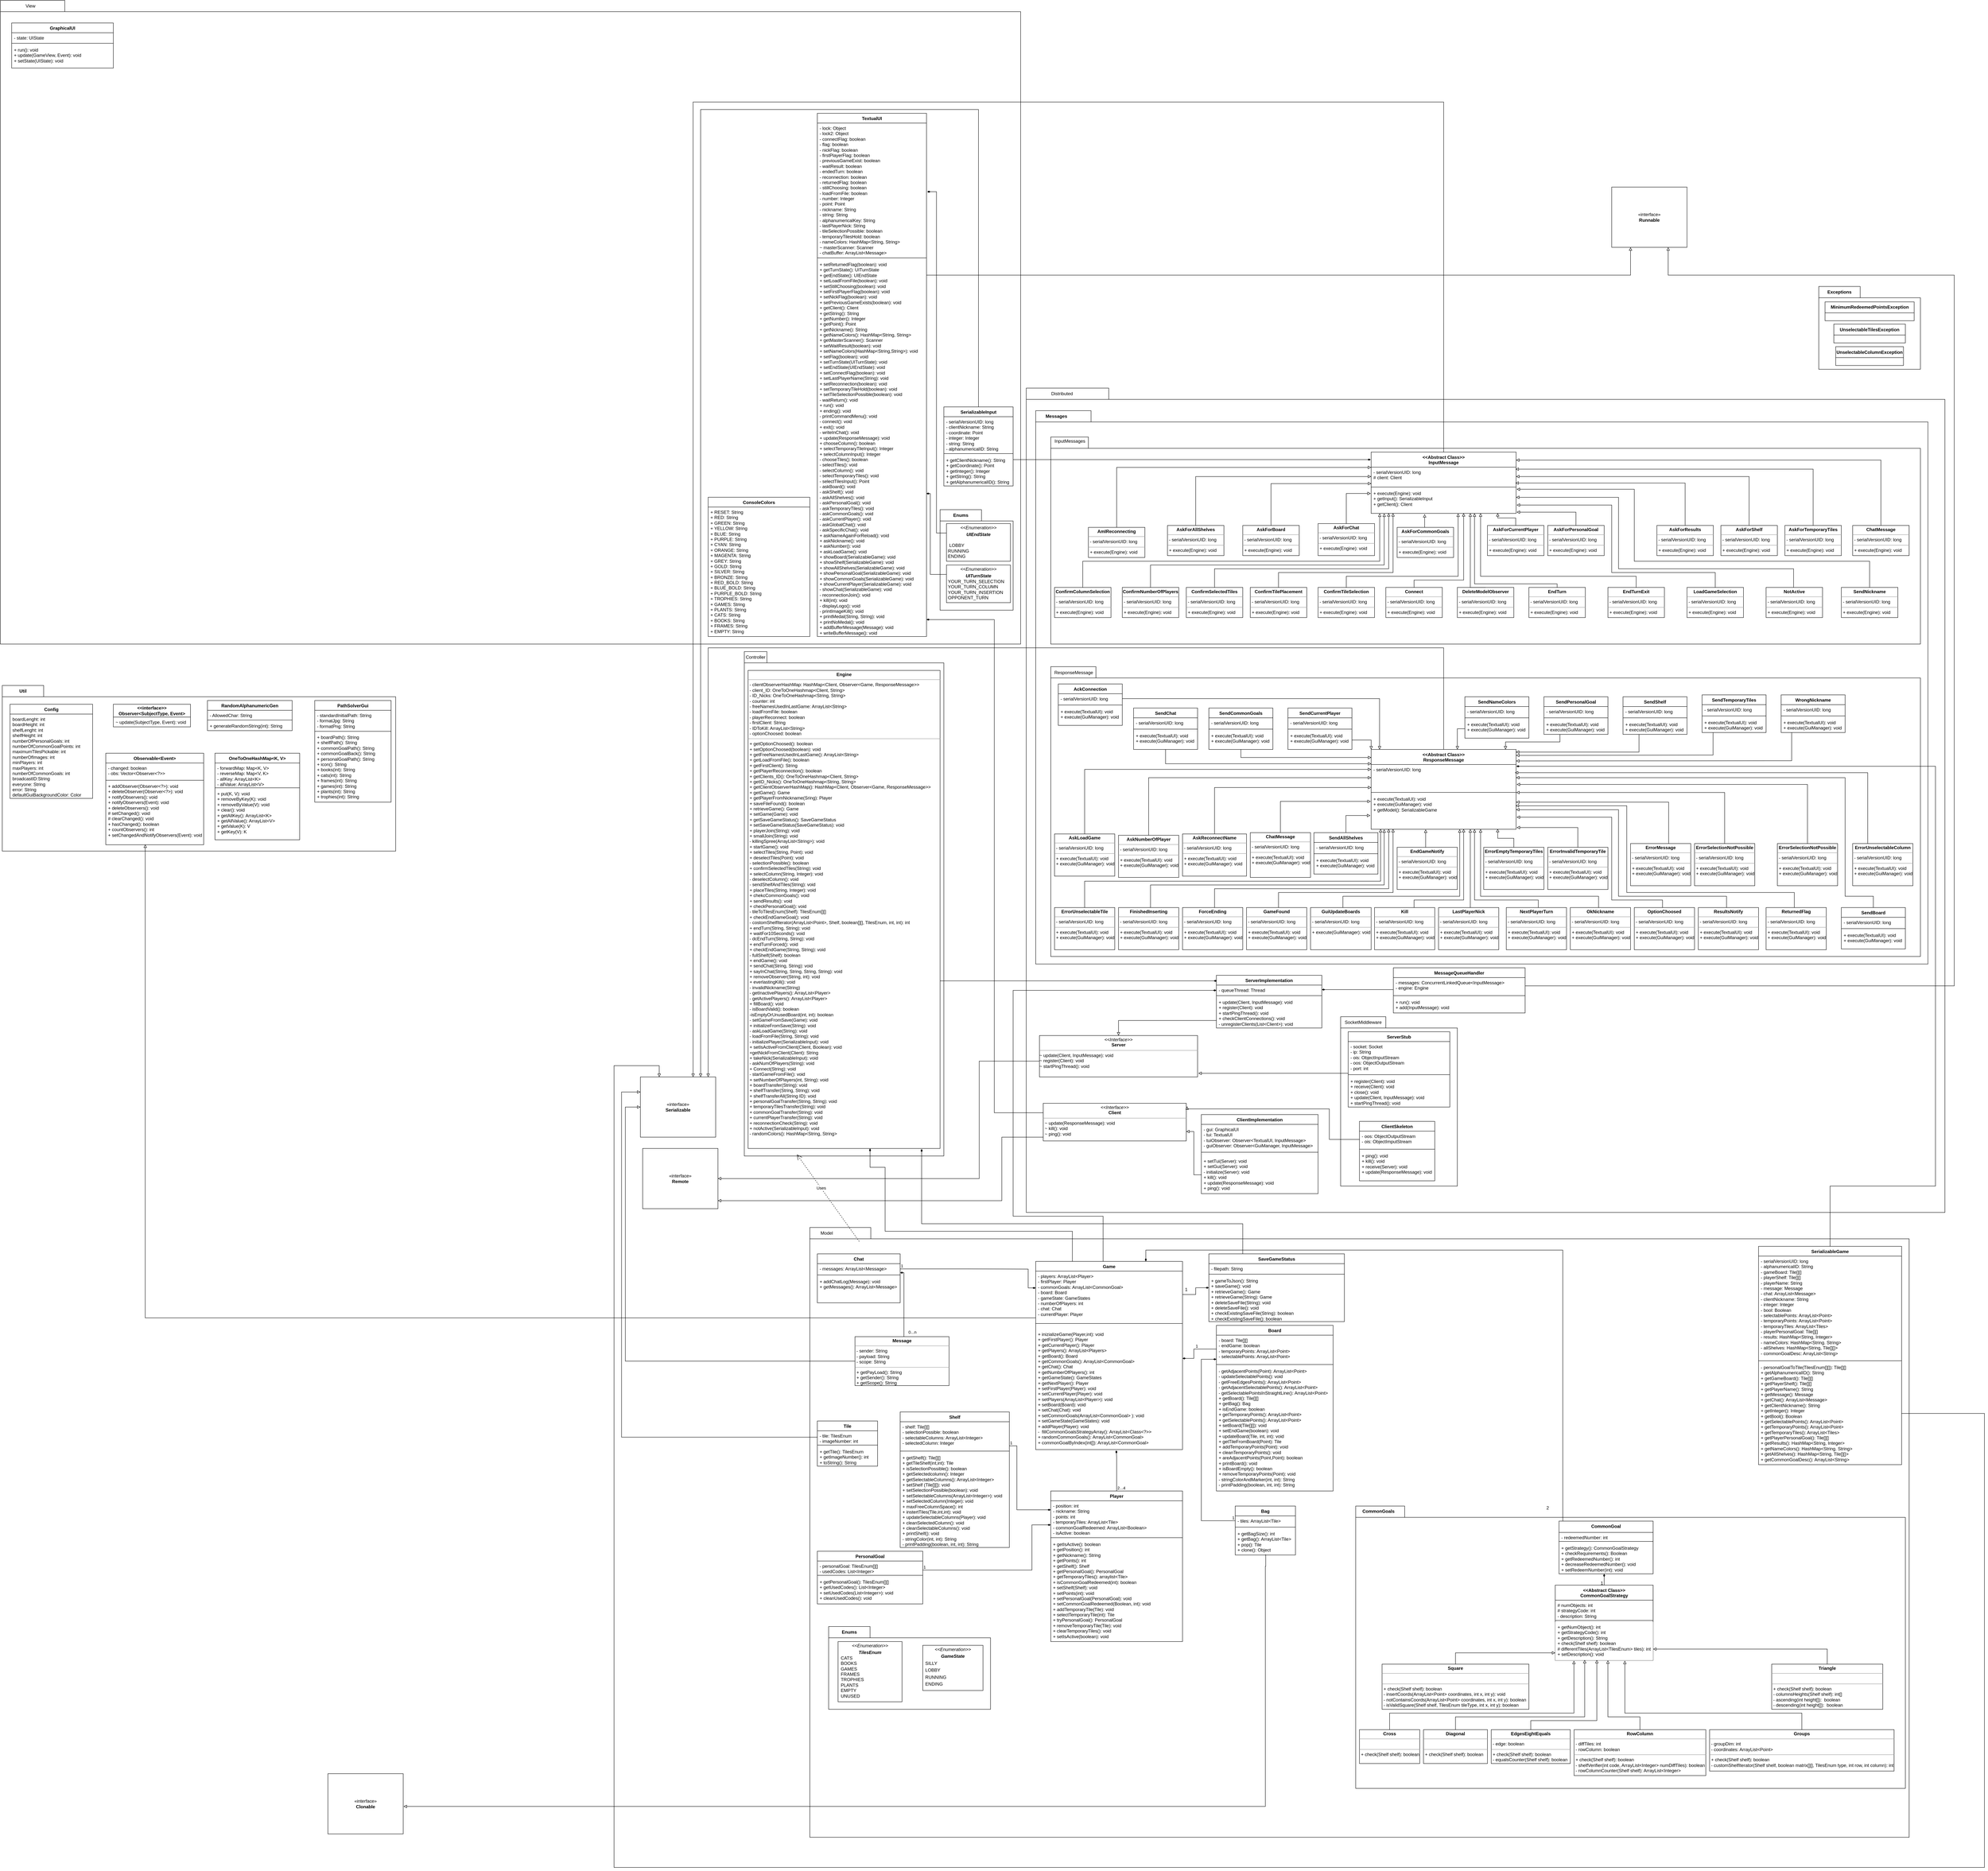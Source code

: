 <mxfile version="21.5.1" type="github">
  <diagram name="Pagina-1" id="WcSLOMXtGoO5Kwd3MJ1G">
    <mxGraphModel dx="7704" dy="6495" grid="1" gridSize="10" guides="1" tooltips="1" connect="1" arrows="1" fold="1" page="1" pageScale="1" pageWidth="1169" pageHeight="827" math="0" shadow="0">
      <root>
        <object label="" Uses="" id="0">
          <mxCell />
        </object>
        <mxCell id="1" parent="0" />
        <mxCell id="0j8p1se4WsX_w9YfrRnY-1" value="" style="shape=folder;fontStyle=1;spacingTop=10;tabWidth=60;tabHeight=30;tabPosition=left;html=1;whiteSpace=wrap;shadow=0;fillColor=none;" parent="1" vertex="1">
          <mxGeometry x="-2490" y="-3470" width="2710" height="1710" as="geometry" />
        </mxCell>
        <mxCell id="LTxgpxZo_bc8f6A4X1VT-33" value="Enums" style="shape=folder;fontStyle=1;tabWidth=110;tabHeight=30;tabPosition=left;html=1;boundedLbl=1;labelInHeader=1;container=1;collapsible=0;whiteSpace=wrap;fillColor=none;" vertex="1" parent="1">
          <mxGeometry x="6" y="-2117" width="194" height="267" as="geometry" />
        </mxCell>
        <mxCell id="LTxgpxZo_bc8f6A4X1VT-34" value="" style="html=1;strokeColor=none;resizeWidth=1;resizeHeight=1;fillColor=none;part=1;connectable=0;allowArrows=0;deletable=0;whiteSpace=wrap;" vertex="1" parent="LTxgpxZo_bc8f6A4X1VT-33">
          <mxGeometry width="194.0" height="186.9" relative="1" as="geometry">
            <mxPoint y="30" as="offset" />
          </mxGeometry>
        </mxCell>
        <mxCell id="1AL47Ae-udw0xNspE_Op-19" value="" style="shape=folder;fontStyle=1;spacingTop=10;tabWidth=120;tabHeight=30;tabPosition=left;html=1;whiteSpace=wrap;fillColor=none;" parent="1" vertex="1">
          <mxGeometry x="1070" y="-770" width="310" height="450" as="geometry" />
        </mxCell>
        <mxCell id="1AL47Ae-udw0xNspE_Op-1" value="" style="shape=folder;fontStyle=1;spacingTop=10;tabWidth=80;tabHeight=30;tabPosition=left;html=1;whiteSpace=wrap;shadow=0;fillColor=none;" parent="1" vertex="1">
          <mxGeometry x="235" y="-2440" width="2440" height="2190" as="geometry" />
        </mxCell>
        <mxCell id="7zn35PvWmJtqcguIeIPs-152" value="Messages" style="shape=folder;fontStyle=1;tabWidth=110;tabHeight=30;tabPosition=left;html=1;boundedLbl=1;labelInHeader=1;container=1;collapsible=0;whiteSpace=wrap;fillColor=none;" parent="1" vertex="1">
          <mxGeometry x="260" y="-2380" width="2370" height="1470" as="geometry" />
        </mxCell>
        <mxCell id="7zn35PvWmJtqcguIeIPs-153" value="" style="html=1;strokeColor=none;resizeWidth=1;resizeHeight=1;fillColor=none;part=1;connectable=0;allowArrows=0;deletable=0;whiteSpace=wrap;" parent="7zn35PvWmJtqcguIeIPs-152" vertex="1">
          <mxGeometry width="2370" height="1029" relative="1" as="geometry">
            <mxPoint y="30" as="offset" />
          </mxGeometry>
        </mxCell>
        <mxCell id="EzJUuA46leq047YBjK1z-1" value="" style="shape=folder;fontStyle=1;spacingTop=10;tabWidth=40;tabHeight=30;tabPosition=left;html=1;whiteSpace=wrap;fillColor=none;" parent="1" vertex="1">
          <mxGeometry x="-340" y="-210" width="2920" height="1620" as="geometry" />
        </mxCell>
        <mxCell id="9WpMfCR_n4XsZXEiZ-4h-2" value="" style="shape=folder;fontStyle=1;spacingTop=10;tabWidth=130;tabHeight=30;tabPosition=left;html=1;whiteSpace=wrap;shadow=0;fillStyle=hatch;fillColor=default;" parent="1" vertex="1">
          <mxGeometry x="1110" y="530" width="1460" height="750" as="geometry" />
        </mxCell>
        <mxCell id="LTxgpxZo_bc8f6A4X1VT-15" style="edgeStyle=orthogonalEdgeStyle;rounded=0;orthogonalLoop=1;jettySize=auto;html=1;exitX=0.25;exitY=0;exitDx=0;exitDy=0;endArrow=diamondThin;endFill=1;" edge="1" parent="1" source="Mxky3zlpcd0uLPRcEJlR-1">
          <mxGeometry relative="1" as="geometry">
            <mxPoint x="-180" y="-420" as="targetPoint" />
            <Array as="points">
              <mxPoint x="358" y="-200" />
              <mxPoint x="-140" y="-200" />
              <mxPoint x="-140" y="-370" />
              <mxPoint x="-180" y="-370" />
            </Array>
          </mxGeometry>
        </mxCell>
        <mxCell id="LTxgpxZo_bc8f6A4X1VT-22" style="edgeStyle=orthogonalEdgeStyle;rounded=0;orthogonalLoop=1;jettySize=auto;html=1;exitX=0.5;exitY=0;exitDx=0;exitDy=0;entryX=0;entryY=0.583;entryDx=0;entryDy=0;entryPerimeter=0;endArrow=diamondThin;endFill=1;" edge="1" parent="1" target="1AL47Ae-udw0xNspE_Op-11">
          <mxGeometry relative="1" as="geometry">
            <mxPoint x="439.02" y="-120" as="sourcePoint" />
            <mxPoint x="725.98" y="-846.32" as="targetPoint" />
            <Array as="points">
              <mxPoint x="439" y="-240" />
              <mxPoint x="200" y="-240" />
              <mxPoint x="200" y="-840" />
            </Array>
          </mxGeometry>
        </mxCell>
        <mxCell id="Mxky3zlpcd0uLPRcEJlR-1" value="Game" style="swimlane;fontStyle=1;align=center;verticalAlign=top;childLayout=stackLayout;horizontal=1;startSize=26;horizontalStack=0;resizeParent=1;resizeParentMax=0;resizeLast=0;collapsible=1;marginBottom=0;whiteSpace=wrap;html=1;" parent="1" vertex="1">
          <mxGeometry x="260" y="-120" width="390" height="500" as="geometry">
            <mxRectangle x="330" y="50" width="80" height="30" as="alternateBounds" />
          </mxGeometry>
        </mxCell>
        <mxCell id="Mxky3zlpcd0uLPRcEJlR-2" value="- players: ArrayList&amp;lt;Player&amp;gt;&lt;br&gt;- firstPlayer: Player&lt;br&gt;- commonGoals: ArrayList&amp;lt;CommonGoal&amp;gt;&lt;br&gt;- board: Board&lt;br&gt;- gameState: GameStates&lt;br&gt;- numberOfPlayers: int&lt;br&gt;- chat: Chat&lt;br&gt;- currentPlayer: Player" style="text;strokeColor=none;fillColor=none;align=left;verticalAlign=top;spacingLeft=4;spacingRight=4;overflow=hidden;rotatable=0;points=[[0,0.5],[1,0.5]];portConstraint=eastwest;whiteSpace=wrap;html=1;" parent="Mxky3zlpcd0uLPRcEJlR-1" vertex="1">
          <mxGeometry y="26" width="390" height="124" as="geometry" />
        </mxCell>
        <mxCell id="Mxky3zlpcd0uLPRcEJlR-3" value="" style="line;strokeWidth=1;fillColor=none;align=left;verticalAlign=middle;spacingTop=-1;spacingLeft=3;spacingRight=3;rotatable=0;labelPosition=right;points=[];portConstraint=eastwest;strokeColor=inherit;" parent="Mxky3zlpcd0uLPRcEJlR-1" vertex="1">
          <mxGeometry y="150" width="390" height="30" as="geometry" />
        </mxCell>
        <mxCell id="Mxky3zlpcd0uLPRcEJlR-4" value="+ inizializeGame(Player,int): void&lt;br&gt;+ getFirstPlayer(): Player&lt;br style=&quot;border-color: var(--border-color);&quot;&gt;+ getCurrentPlayer(): Player&lt;br&gt;+ getPlayers(): ArrayList&amp;lt;Players&amp;gt;&lt;br&gt;+ getBoard(): Board&lt;br&gt;+ getCommonGoals(): ArrayList&amp;lt;CommonGoal&amp;gt;&lt;br&gt;+ getChat(): Chat&lt;br&gt;+ getNumberOfPlayers(): int&lt;br&gt;+ getGameState(): GameStates&lt;br&gt;+ getNextPlayer(): Player&lt;br&gt;+ setFirstPlayer(Player): void&lt;br&gt;+ setCurrentPlayer(Player): void&lt;br&gt;+ setPlayers(ArrayList&amp;lt;Player&amp;gt;): void&lt;br style=&quot;border-color: var(--border-color);&quot;&gt;+ setBoard(Board): void&lt;br&gt;+ setChat(Chat): void&lt;br style=&quot;border-color: var(--border-color);&quot;&gt;+ setCommonGoals(ArrayList&amp;lt;CommonGoal&amp;gt; ): void&lt;br&gt;+ setGameState(GameStates): void&lt;br&gt;+ addPlayer(Player): void&lt;br style=&quot;border-color: var(--border-color);&quot;&gt;-&amp;nbsp; fillCommonGoalsStrategyArray(): ArrayList&amp;lt;Class&amp;lt;?&amp;gt;&amp;gt;&lt;br&gt;+ randomCommonGoals(): ArrayList&amp;lt;CommonGoal&amp;gt;&lt;br&gt;+ commonGoalByIndex(int[]): ArrayList&amp;lt;CommonGoal&amp;gt;" style="text;strokeColor=none;fillColor=none;align=left;verticalAlign=top;spacingLeft=4;spacingRight=4;overflow=hidden;rotatable=0;points=[[0,0.5],[1,0.5]];portConstraint=eastwest;whiteSpace=wrap;html=1;" parent="Mxky3zlpcd0uLPRcEJlR-1" vertex="1">
          <mxGeometry y="180" width="390" height="320" as="geometry" />
        </mxCell>
        <mxCell id="Mxky3zlpcd0uLPRcEJlR-6" value="Board" style="swimlane;fontStyle=1;align=center;verticalAlign=top;childLayout=stackLayout;horizontal=1;startSize=26;horizontalStack=0;resizeParent=1;resizeParentMax=0;resizeLast=0;collapsible=1;marginBottom=0;whiteSpace=wrap;html=1;" parent="1" vertex="1">
          <mxGeometry x="740" y="50" width="310" height="440" as="geometry" />
        </mxCell>
        <mxCell id="Mxky3zlpcd0uLPRcEJlR-7" value="- board: Tile[][]&lt;br&gt;- endGame: boolean&lt;br&gt;- temporaryPoints: ArrayList&amp;lt;Point&amp;gt;&lt;br&gt;- selectablePoints: ArrayList&amp;lt;Point&amp;gt;" style="text;strokeColor=none;fillColor=none;align=left;verticalAlign=top;spacingLeft=4;spacingRight=4;overflow=hidden;rotatable=0;points=[[0,0.5],[1,0.5]];portConstraint=eastwest;whiteSpace=wrap;html=1;" parent="Mxky3zlpcd0uLPRcEJlR-6" vertex="1">
          <mxGeometry y="26" width="310" height="74" as="geometry" />
        </mxCell>
        <mxCell id="Mxky3zlpcd0uLPRcEJlR-8" value="" style="line;strokeWidth=1;fillColor=none;align=left;verticalAlign=middle;spacingTop=-1;spacingLeft=3;spacingRight=3;rotatable=0;labelPosition=right;points=[];portConstraint=eastwest;strokeColor=inherit;" parent="Mxky3zlpcd0uLPRcEJlR-6" vertex="1">
          <mxGeometry y="100" width="310" height="8" as="geometry" />
        </mxCell>
        <mxCell id="Mxky3zlpcd0uLPRcEJlR-9" value="- getAdjacentPoints(Point): ArrayList&amp;lt;Point&amp;gt;&lt;br&gt;- updateSelectablePoints(): void&lt;br&gt;- getFreeEdgesPoints(): ArrayList&amp;lt;Point&amp;gt;&lt;br&gt;- getAdjacentSelectablePoints(): ArrayList&amp;lt;Point&amp;gt;&lt;br&gt;- getSelectablePointsInStraightLine(): ArrayList&amp;lt;Point&amp;gt;&lt;br&gt;+ getBoard(): Tile[][]&lt;br&gt;+ getBag(): Bag&lt;br&gt;+ isEndGame: boolean&lt;br&gt;+ getTemporaryPoints(): ArrayList&amp;lt;Point&amp;gt;&lt;br&gt;+ getSelectablePoints(): ArrayList&amp;lt;Point&amp;gt;&lt;br&gt;+ setBoard(Tile[][]): void&lt;br&gt;+ setEndGame(boolean): void&lt;br&gt;+ updateBoard(Tile, int, int): void&lt;br style=&quot;border-color: var(--border-color);&quot;&gt;+ getTileFromBoard(Point): Tile&lt;br&gt;+ addTemporaryPoints(Point): void&lt;br&gt;+ cleanTemporaryPoints(): void&lt;br&gt;+ areAdjacentPoints(Point,Point): boolean&lt;br&gt;+ printBoard(): void&lt;br&gt;+ isBoardEmpty(): boolean&lt;br&gt;+ removeTemporaryPoints(Point): void&lt;br&gt;- stringColorAndMarker(int, int): String&lt;br&gt;- printPadding(boolean, int, int): String" style="text;strokeColor=none;fillColor=none;align=left;verticalAlign=top;spacingLeft=4;spacingRight=4;overflow=hidden;rotatable=0;points=[[0,0.5],[1,0.5]];portConstraint=eastwest;whiteSpace=wrap;html=1;" parent="Mxky3zlpcd0uLPRcEJlR-6" vertex="1">
          <mxGeometry y="108" width="310" height="332" as="geometry" />
        </mxCell>
        <mxCell id="Mxky3zlpcd0uLPRcEJlR-15" value="" style="endArrow=diamondThin;endFill=1;html=1;edgeStyle=orthogonalEdgeStyle;align=left;verticalAlign=top;rounded=0;exitX=0;exitY=0.5;exitDx=0;exitDy=0;entryX=1;entryY=0.243;entryDx=0;entryDy=0;entryPerimeter=0;" parent="1" source="Mxky3zlpcd0uLPRcEJlR-7" target="Mxky3zlpcd0uLPRcEJlR-4" edge="1">
          <mxGeometry x="-0.059" y="-5" relative="1" as="geometry">
            <mxPoint x="460" y="110" as="sourcePoint" />
            <mxPoint x="600" y="70" as="targetPoint" />
            <mxPoint as="offset" />
            <Array as="points">
              <mxPoint x="680" y="113" />
              <mxPoint x="680" y="138" />
            </Array>
          </mxGeometry>
        </mxCell>
        <mxCell id="Mxky3zlpcd0uLPRcEJlR-16" value="1" style="edgeLabel;resizable=0;html=1;align=left;verticalAlign=bottom;" parent="Mxky3zlpcd0uLPRcEJlR-15" connectable="0" vertex="1">
          <mxGeometry relative="1" as="geometry">
            <mxPoint as="offset" />
          </mxGeometry>
        </mxCell>
        <mxCell id="Mxky3zlpcd0uLPRcEJlR-18" value="Shelf" style="swimlane;fontStyle=1;align=center;verticalAlign=top;childLayout=stackLayout;horizontal=1;startSize=26;horizontalStack=0;resizeParent=1;resizeParentMax=0;resizeLast=0;collapsible=1;marginBottom=0;whiteSpace=wrap;html=1;" parent="1" vertex="1">
          <mxGeometry x="-100" y="280" width="290" height="360" as="geometry" />
        </mxCell>
        <mxCell id="Mxky3zlpcd0uLPRcEJlR-19" value="- shelf: Tile[][]&lt;br&gt;- selectionPossible: boolean&lt;br&gt;- selectableColumns: ArrayList&amp;lt;Integer&amp;gt;&lt;br&gt;- selectedColumn: Integer" style="text;strokeColor=none;fillColor=none;align=left;verticalAlign=top;spacingLeft=4;spacingRight=4;overflow=hidden;rotatable=0;points=[[0,0.5],[1,0.5]];portConstraint=eastwest;whiteSpace=wrap;html=1;" parent="Mxky3zlpcd0uLPRcEJlR-18" vertex="1">
          <mxGeometry y="26" width="290" height="74" as="geometry" />
        </mxCell>
        <mxCell id="Mxky3zlpcd0uLPRcEJlR-20" value="" style="line;strokeWidth=1;fillColor=none;align=left;verticalAlign=middle;spacingTop=-1;spacingLeft=3;spacingRight=3;rotatable=0;labelPosition=right;points=[];portConstraint=eastwest;strokeColor=inherit;" parent="Mxky3zlpcd0uLPRcEJlR-18" vertex="1">
          <mxGeometry y="100" width="290" height="8" as="geometry" />
        </mxCell>
        <mxCell id="Mxky3zlpcd0uLPRcEJlR-21" value="+ getShelf(): Tile[][]&lt;br&gt;+ getTileShelf(int,int): Tile&lt;br&gt;+ isSelectionPossible(): boolean&lt;br&gt;+ getSelectedcolumn(): Integer&lt;br&gt;+ getSelectableColumns(): ArrayList&amp;lt;Integer&amp;gt;&lt;br&gt;+ setShelf (Tile[][]): void&lt;br&gt;+ setSelectionPossible(boolean): void&lt;br&gt;+ setSelectableColumns(ArrayList&amp;lt;Integer&amp;gt;): void&lt;br&gt;+ setSelectedColumn(Integer): void&lt;br&gt;+ maxFreeColumnSpace(): int&lt;br&gt;+ instertTiles(Tile,int,int): void&lt;br&gt;+ updateSelectableColumns(Player): void&lt;br&gt;+ cleanSelectedColumn(): void&lt;br&gt;+ cleanSelectableColumns(): void&lt;br&gt;+ printShelf(): void&lt;br&gt;- stringColor(int, int): String&lt;br&gt;- printPadding(boolean, int, int): String" style="text;strokeColor=none;fillColor=none;align=left;verticalAlign=top;spacingLeft=4;spacingRight=4;overflow=hidden;rotatable=0;points=[[0,0.5],[1,0.5]];portConstraint=eastwest;whiteSpace=wrap;html=1;" parent="Mxky3zlpcd0uLPRcEJlR-18" vertex="1">
          <mxGeometry y="108" width="290" height="252" as="geometry" />
        </mxCell>
        <mxCell id="Mxky3zlpcd0uLPRcEJlR-22" value="" style="endArrow=diamondThin;endFill=1;html=1;edgeStyle=orthogonalEdgeStyle;align=left;verticalAlign=top;rounded=0;exitX=1;exitY=0.25;exitDx=0;exitDy=0;" parent="1" source="Mxky3zlpcd0uLPRcEJlR-18" edge="1">
          <mxGeometry x="-1" relative="1" as="geometry">
            <mxPoint x="390" y="280" as="sourcePoint" />
            <mxPoint x="300" y="540" as="targetPoint" />
            <Array as="points">
              <mxPoint x="210" y="370" />
              <mxPoint x="210" y="540" />
            </Array>
          </mxGeometry>
        </mxCell>
        <mxCell id="Mxky3zlpcd0uLPRcEJlR-23" value="1" style="edgeLabel;resizable=0;html=1;align=left;verticalAlign=bottom;" parent="Mxky3zlpcd0uLPRcEJlR-22" connectable="0" vertex="1">
          <mxGeometry x="-1" relative="1" as="geometry" />
        </mxCell>
        <mxCell id="Mxky3zlpcd0uLPRcEJlR-24" value="PersonalGoal" style="swimlane;fontStyle=1;align=center;verticalAlign=top;childLayout=stackLayout;horizontal=1;startSize=26;horizontalStack=0;resizeParent=1;resizeParentMax=0;resizeLast=0;collapsible=1;marginBottom=0;whiteSpace=wrap;html=1;" parent="1" vertex="1">
          <mxGeometry x="-320" y="650" width="280" height="140" as="geometry" />
        </mxCell>
        <mxCell id="Mxky3zlpcd0uLPRcEJlR-25" value="- personalGoal: TilesEnum[][]&lt;br&gt;- usedCodes: List&amp;lt;Integer&amp;gt;" style="text;strokeColor=none;fillColor=none;align=left;verticalAlign=top;spacingLeft=4;spacingRight=4;overflow=hidden;rotatable=0;points=[[0,0.5],[1,0.5]];portConstraint=eastwest;whiteSpace=wrap;html=1;" parent="Mxky3zlpcd0uLPRcEJlR-24" vertex="1">
          <mxGeometry y="26" width="280" height="34" as="geometry" />
        </mxCell>
        <mxCell id="Mxky3zlpcd0uLPRcEJlR-26" value="" style="line;strokeWidth=1;fillColor=none;align=left;verticalAlign=middle;spacingTop=-1;spacingLeft=3;spacingRight=3;rotatable=0;labelPosition=right;points=[];portConstraint=eastwest;strokeColor=inherit;" parent="Mxky3zlpcd0uLPRcEJlR-24" vertex="1">
          <mxGeometry y="60" width="280" height="8" as="geometry" />
        </mxCell>
        <mxCell id="Mxky3zlpcd0uLPRcEJlR-27" value="+ getPersonalGoal(): TilesEnum[][]&lt;br&gt;+ getUsedCodes(): List&amp;lt;Integer&amp;gt;&lt;br&gt;+ setUsedCodes(List&amp;lt;Integer&amp;gt;): void&lt;br&gt;+ cleanUsedCodes(): void" style="text;strokeColor=none;fillColor=none;align=left;verticalAlign=top;spacingLeft=4;spacingRight=4;overflow=hidden;rotatable=0;points=[[0,0.5],[1,0.5]];portConstraint=eastwest;whiteSpace=wrap;html=1;" parent="Mxky3zlpcd0uLPRcEJlR-24" vertex="1">
          <mxGeometry y="68" width="280" height="72" as="geometry" />
        </mxCell>
        <mxCell id="Mxky3zlpcd0uLPRcEJlR-29" value="" style="endArrow=diamondThin;endFill=1;html=1;edgeStyle=orthogonalEdgeStyle;align=left;verticalAlign=top;rounded=0;exitX=1;exitY=0.25;exitDx=0;exitDy=0;" parent="1" source="Mxky3zlpcd0uLPRcEJlR-24" edge="1">
          <mxGeometry x="-1" relative="1" as="geometry">
            <mxPoint x="-40" y="650" as="sourcePoint" />
            <mxPoint x="300" y="580" as="targetPoint" />
            <mxPoint as="offset" />
            <Array as="points">
              <mxPoint x="-40" y="700" />
              <mxPoint x="250" y="700" />
              <mxPoint x="250" y="580" />
            </Array>
          </mxGeometry>
        </mxCell>
        <mxCell id="Mxky3zlpcd0uLPRcEJlR-30" value="1" style="edgeLabel;resizable=0;html=1;align=left;verticalAlign=bottom;" parent="Mxky3zlpcd0uLPRcEJlR-29" connectable="0" vertex="1">
          <mxGeometry x="-1" relative="1" as="geometry">
            <mxPoint y="15" as="offset" />
          </mxGeometry>
        </mxCell>
        <mxCell id="_N1UwID_5jC3FNQXrJoQ-50" style="edgeStyle=orthogonalEdgeStyle;rounded=0;orthogonalLoop=1;jettySize=auto;html=1;exitX=0.04;exitY=0.004;exitDx=0;exitDy=0;entryX=0.75;entryY=0;entryDx=0;entryDy=0;endArrow=diamondThin;endFill=1;exitPerimeter=0;" parent="1" source="Mxky3zlpcd0uLPRcEJlR-31" target="Mxky3zlpcd0uLPRcEJlR-1" edge="1">
          <mxGeometry relative="1" as="geometry">
            <Array as="points">
              <mxPoint x="1660" y="-150" />
              <mxPoint x="553" y="-150" />
            </Array>
          </mxGeometry>
        </mxCell>
        <mxCell id="Mxky3zlpcd0uLPRcEJlR-31" value="CommonGoal" style="swimlane;fontStyle=1;align=center;verticalAlign=top;childLayout=stackLayout;horizontal=1;startSize=30;horizontalStack=0;resizeParent=1;resizeParentMax=0;resizeLast=0;collapsible=1;marginBottom=0;whiteSpace=wrap;html=1;fillColor=none;" parent="1" vertex="1">
          <mxGeometry x="1650" y="570" width="250" height="140" as="geometry" />
        </mxCell>
        <mxCell id="Mxky3zlpcd0uLPRcEJlR-32" value="- redeemedNumber: int" style="text;strokeColor=none;fillColor=none;align=left;verticalAlign=top;spacingLeft=4;spacingRight=4;overflow=hidden;rotatable=0;points=[[0,0.5],[1,0.5]];portConstraint=eastwest;whiteSpace=wrap;html=1;" parent="Mxky3zlpcd0uLPRcEJlR-31" vertex="1">
          <mxGeometry y="30" width="250" height="20" as="geometry" />
        </mxCell>
        <mxCell id="Mxky3zlpcd0uLPRcEJlR-33" value="" style="line;strokeWidth=1;fillColor=default;align=left;verticalAlign=middle;spacingTop=-1;spacingLeft=3;spacingRight=3;rotatable=0;labelPosition=right;points=[];portConstraint=eastwest;strokeColor=inherit;" parent="Mxky3zlpcd0uLPRcEJlR-31" vertex="1">
          <mxGeometry y="50" width="250" height="8" as="geometry" />
        </mxCell>
        <mxCell id="Mxky3zlpcd0uLPRcEJlR-34" value="+ getStrategy(): CommonGoalStrategy&lt;br&gt;+ checkRequirements(): Boolean&lt;br&gt;+ getRedeemedNumber(): int&amp;nbsp;&lt;br&gt;+ decreaseRedeemedNumber(): void&lt;br&gt;+ setRedeemNumber(int): void" style="text;strokeColor=none;fillColor=none;align=left;verticalAlign=top;spacingLeft=4;spacingRight=4;overflow=hidden;rotatable=0;points=[[0,0.5],[1,0.5]];portConstraint=eastwest;whiteSpace=wrap;html=1;" parent="Mxky3zlpcd0uLPRcEJlR-31" vertex="1">
          <mxGeometry y="58" width="250" height="82" as="geometry" />
        </mxCell>
        <mxCell id="Mxky3zlpcd0uLPRcEJlR-38" value="Player" style="swimlane;fontStyle=1;align=center;verticalAlign=top;childLayout=stackLayout;horizontal=1;startSize=26;horizontalStack=0;resizeParent=1;resizeParentMax=0;resizeLast=0;collapsible=1;marginBottom=0;whiteSpace=wrap;html=1;" parent="1" vertex="1">
          <mxGeometry x="300" y="490" width="350" height="400" as="geometry" />
        </mxCell>
        <mxCell id="Z1P8TGeqZuuGpUr6qu0I-7" style="edgeStyle=orthogonalEdgeStyle;rounded=0;orthogonalLoop=1;jettySize=auto;html=1;exitX=0;exitY=0.5;exitDx=0;exitDy=0;entryX=0;entryY=0.5;entryDx=0;entryDy=0;" parent="Mxky3zlpcd0uLPRcEJlR-38" source="Mxky3zlpcd0uLPRcEJlR-41" target="Mxky3zlpcd0uLPRcEJlR-41" edge="1">
          <mxGeometry relative="1" as="geometry" />
        </mxCell>
        <mxCell id="Mxky3zlpcd0uLPRcEJlR-39" value="- position: int&lt;br&gt;&lt;span style=&quot;border-color: var(--border-color);&quot;&gt;- nickname: String&lt;/span&gt;&lt;br&gt;- points: int&lt;br&gt;- temporaryTiles: ArrayList&amp;lt;Tile&amp;gt;&amp;nbsp;&amp;nbsp;&lt;br&gt;- commonGoalRedeemed: ArrayList&amp;lt;Boolean&amp;gt;&lt;br&gt;- isActive: boolean&lt;br&gt;" style="text;strokeColor=none;fillColor=none;align=left;verticalAlign=top;spacingLeft=4;spacingRight=4;overflow=hidden;rotatable=0;points=[[0,0.5],[1,0.5]];portConstraint=eastwest;whiteSpace=wrap;html=1;" parent="Mxky3zlpcd0uLPRcEJlR-38" vertex="1">
          <mxGeometry y="26" width="350" height="94" as="geometry" />
        </mxCell>
        <mxCell id="Mxky3zlpcd0uLPRcEJlR-40" value="" style="line;strokeWidth=1;fillColor=none;align=left;verticalAlign=middle;spacingTop=-1;spacingLeft=3;spacingRight=3;rotatable=0;labelPosition=right;points=[];portConstraint=eastwest;strokeColor=inherit;" parent="Mxky3zlpcd0uLPRcEJlR-38" vertex="1">
          <mxGeometry y="120" width="350" height="8" as="geometry" />
        </mxCell>
        <mxCell id="Mxky3zlpcd0uLPRcEJlR-41" value="+ getIsActive(): boolean&lt;br&gt;+ getPosition(): int&lt;br&gt;+ getNickname(): String&lt;br&gt;+ getPoints(): int&lt;br&gt;+ getShelf(): Shelf&lt;br&gt;+ getPersonalGoal(): PersonalGoal&lt;br&gt;+ getTemporaryTiles(): arraylist&amp;lt;Tile&amp;gt;&lt;br&gt;+ isCommonGoalRedeemed(int): boolean&lt;br&gt;+ setShelf(Shelf): void&lt;br style=&quot;border-color: var(--border-color);&quot;&gt;+ setPoints(int): void&lt;br style=&quot;border-color: var(--border-color);&quot;&gt;+ setPersonalGoal(PersonalGoal): void&lt;br&gt;+ setCommonGoalRedeemed(Boolean, int): void&lt;br&gt;+ addTemporaryTile(Tile): void&lt;br style=&quot;border-color: var(--border-color);&quot;&gt;+ selectTemporaryTile(int): Tile&lt;br&gt;+ tryPersonalGoal(): PersonalGoal&lt;br&gt;+ removeTemporaryTile(Tile): void&lt;br&gt;+ clearTemporaryTiles(): void&lt;br&gt;+ setIsActive(boolean): void" style="text;strokeColor=none;fillColor=none;align=left;verticalAlign=top;spacingLeft=4;spacingRight=4;overflow=hidden;rotatable=0;points=[[0,0.5],[1,0.5]];portConstraint=eastwest;whiteSpace=wrap;html=1;" parent="Mxky3zlpcd0uLPRcEJlR-38" vertex="1">
          <mxGeometry y="128" width="350" height="272" as="geometry" />
        </mxCell>
        <mxCell id="Mxky3zlpcd0uLPRcEJlR-42" value="" style="endArrow=diamondThin;endFill=1;html=1;edgeStyle=orthogonalEdgeStyle;align=left;verticalAlign=top;rounded=0;exitX=0.5;exitY=0;exitDx=0;exitDy=0;entryX=0.549;entryY=1.006;entryDx=0;entryDy=0;entryPerimeter=0;" parent="1" source="Mxky3zlpcd0uLPRcEJlR-38" target="Mxky3zlpcd0uLPRcEJlR-4" edge="1">
          <mxGeometry x="-0.913" y="-5" relative="1" as="geometry">
            <mxPoint x="420" y="240" as="sourcePoint" />
            <mxPoint x="464" y="350" as="targetPoint" />
            <mxPoint as="offset" />
            <Array as="points">
              <mxPoint x="475" y="400" />
              <mxPoint x="474" y="400" />
            </Array>
          </mxGeometry>
        </mxCell>
        <mxCell id="Mxky3zlpcd0uLPRcEJlR-43" value="2...4" style="edgeLabel;resizable=0;html=1;align=left;verticalAlign=bottom;" parent="Mxky3zlpcd0uLPRcEJlR-42" connectable="0" vertex="1">
          <mxGeometry x="-1" relative="1" as="geometry" />
        </mxCell>
        <mxCell id="Z1P8TGeqZuuGpUr6qu0I-5" value="&lt;p style=&quot;margin:0px;margin-top:4px;text-align:center;&quot;&gt;&lt;i&gt;&amp;lt;&amp;lt;Enumeration&amp;gt;&amp;gt;&lt;/i&gt;&lt;/p&gt;&lt;p style=&quot;margin:0px;margin-top:4px;text-align:center;&quot;&gt;&lt;i&gt;&lt;b&gt;TilesEnum&lt;/b&gt;&lt;/i&gt;&lt;br&gt;&lt;/p&gt;&lt;p style=&quot;margin:0px;margin-left:4px;&quot;&gt;&amp;nbsp;CATS&lt;/p&gt;&lt;p style=&quot;margin:0px;margin-left:4px;&quot;&gt;&amp;nbsp;BOOKS&lt;/p&gt;&lt;p style=&quot;margin:0px;margin-left:4px;&quot;&gt;&amp;nbsp;GAMES&lt;/p&gt;&lt;p style=&quot;margin:0px;margin-left:4px;&quot;&gt;&amp;nbsp;FRAMES&lt;/p&gt;&lt;p style=&quot;margin:0px;margin-left:4px;&quot;&gt;&amp;nbsp;TROPHIES&lt;/p&gt;&lt;p style=&quot;margin:0px;margin-left:4px;&quot;&gt;&amp;nbsp;PLANTS&lt;/p&gt;&lt;p style=&quot;margin:0px;margin-left:4px;&quot;&gt;&amp;nbsp;EMPTY&lt;/p&gt;&lt;p style=&quot;margin:0px;margin-left:4px;&quot;&gt;&amp;nbsp;UNUSED&lt;/p&gt;" style="verticalAlign=top;align=left;overflow=fill;fontSize=12;fontFamily=Helvetica;html=1;whiteSpace=wrap;" parent="1" vertex="1">
          <mxGeometry x="-265" y="890" width="170" height="160" as="geometry" />
        </mxCell>
        <mxCell id="EzJUuA46leq047YBjK1z-2" value="Model" style="text;html=1;strokeColor=none;fillColor=none;align=center;verticalAlign=middle;whiteSpace=wrap;rounded=0;" parent="1" vertex="1">
          <mxGeometry x="-310" y="-200" width="30" height="10" as="geometry" />
        </mxCell>
        <mxCell id="AMuZGpQVMHgPtwnpilzj-1" value="Bag" style="swimlane;fontStyle=1;align=center;verticalAlign=top;childLayout=stackLayout;horizontal=1;startSize=26;horizontalStack=0;resizeParent=1;resizeParentMax=0;resizeLast=0;collapsible=1;marginBottom=0;whiteSpace=wrap;html=1;" parent="1" vertex="1">
          <mxGeometry x="790" y="530" width="160" height="130" as="geometry" />
        </mxCell>
        <mxCell id="AMuZGpQVMHgPtwnpilzj-2" value="- tiles: ArrayList&amp;lt;Tile&amp;gt;" style="text;strokeColor=none;fillColor=none;align=left;verticalAlign=top;spacingLeft=4;spacingRight=4;overflow=hidden;rotatable=0;points=[[0,0.5],[1,0.5]];portConstraint=eastwest;whiteSpace=wrap;html=1;" parent="AMuZGpQVMHgPtwnpilzj-1" vertex="1">
          <mxGeometry y="26" width="160" height="26" as="geometry" />
        </mxCell>
        <mxCell id="AMuZGpQVMHgPtwnpilzj-3" value="" style="line;strokeWidth=1;fillColor=none;align=left;verticalAlign=middle;spacingTop=-1;spacingLeft=3;spacingRight=3;rotatable=0;labelPosition=right;points=[];portConstraint=eastwest;strokeColor=inherit;" parent="AMuZGpQVMHgPtwnpilzj-1" vertex="1">
          <mxGeometry y="52" width="160" height="8" as="geometry" />
        </mxCell>
        <mxCell id="AMuZGpQVMHgPtwnpilzj-4" value="+ getBagSize(): int&lt;br&gt;+ getBag(): ArrayList&amp;lt;Tile&amp;gt;&lt;br style=&quot;border-color: var(--border-color);&quot;&gt;+ pop(): Tile&lt;br&gt;+ clone(): Object" style="text;strokeColor=none;fillColor=none;align=left;verticalAlign=top;spacingLeft=4;spacingRight=4;overflow=hidden;rotatable=0;points=[[0,0.5],[1,0.5]];portConstraint=eastwest;whiteSpace=wrap;html=1;" parent="AMuZGpQVMHgPtwnpilzj-1" vertex="1">
          <mxGeometry y="60" width="160" height="70" as="geometry" />
        </mxCell>
        <mxCell id="AMuZGpQVMHgPtwnpilzj-5" value="" style="endArrow=diamondThin;endFill=1;html=1;edgeStyle=orthogonalEdgeStyle;align=left;verticalAlign=top;rounded=0;exitX=0;exitY=0.5;exitDx=0;exitDy=0;" parent="1" source="AMuZGpQVMHgPtwnpilzj-2" edge="1">
          <mxGeometry x="-1" relative="1" as="geometry">
            <mxPoint x="500" y="310" as="sourcePoint" />
            <mxPoint x="740" y="140" as="targetPoint" />
            <Array as="points">
              <mxPoint x="700" y="569" />
              <mxPoint x="700" y="140" />
            </Array>
          </mxGeometry>
        </mxCell>
        <mxCell id="AMuZGpQVMHgPtwnpilzj-6" value="1" style="edgeLabel;resizable=0;html=1;align=left;verticalAlign=bottom;" parent="AMuZGpQVMHgPtwnpilzj-5" connectable="0" vertex="1">
          <mxGeometry x="-1" relative="1" as="geometry">
            <mxPoint x="-10" as="offset" />
          </mxGeometry>
        </mxCell>
        <mxCell id="mHvKu2w7ndSmzs79eD4w-6" value="Chat" style="swimlane;fontStyle=1;align=center;verticalAlign=top;childLayout=stackLayout;horizontal=1;startSize=26;horizontalStack=0;resizeParent=1;resizeParentMax=0;resizeLast=0;collapsible=1;marginBottom=0;whiteSpace=wrap;html=1;" parent="1" vertex="1">
          <mxGeometry x="-320" y="-140" width="220" height="130" as="geometry" />
        </mxCell>
        <mxCell id="mHvKu2w7ndSmzs79eD4w-7" value="- messages: ArrayList&amp;lt;Message&amp;gt;" style="text;strokeColor=none;fillColor=none;align=left;verticalAlign=top;spacingLeft=4;spacingRight=4;overflow=hidden;rotatable=0;points=[[0,0.5],[1,0.5]];portConstraint=eastwest;whiteSpace=wrap;html=1;" parent="mHvKu2w7ndSmzs79eD4w-6" vertex="1">
          <mxGeometry y="26" width="220" height="26" as="geometry" />
        </mxCell>
        <mxCell id="mHvKu2w7ndSmzs79eD4w-8" value="" style="line;strokeWidth=1;fillColor=none;align=left;verticalAlign=middle;spacingTop=-1;spacingLeft=3;spacingRight=3;rotatable=0;labelPosition=right;points=[];portConstraint=eastwest;strokeColor=inherit;" parent="mHvKu2w7ndSmzs79eD4w-6" vertex="1">
          <mxGeometry y="52" width="220" height="8" as="geometry" />
        </mxCell>
        <mxCell id="mHvKu2w7ndSmzs79eD4w-9" value="+ addChatLog(Message): void&lt;br&gt;+ getMessages(): ArrayList&amp;lt;Message&amp;gt;" style="text;strokeColor=none;fillColor=none;align=left;verticalAlign=top;spacingLeft=4;spacingRight=4;overflow=hidden;rotatable=0;points=[[0,0.5],[1,0.5]];portConstraint=eastwest;whiteSpace=wrap;html=1;" parent="mHvKu2w7ndSmzs79eD4w-6" vertex="1">
          <mxGeometry y="60" width="220" height="70" as="geometry" />
        </mxCell>
        <mxCell id="mHvKu2w7ndSmzs79eD4w-10" value="" style="endArrow=diamondThin;endFill=1;html=1;edgeStyle=orthogonalEdgeStyle;align=left;verticalAlign=top;rounded=0;" parent="1" edge="1">
          <mxGeometry x="-1" relative="1" as="geometry">
            <mxPoint x="-100" y="-100" as="sourcePoint" />
            <mxPoint x="260" y="-49.5" as="targetPoint" />
            <mxPoint as="offset" />
            <Array as="points">
              <mxPoint x="75" y="-100.5" />
              <mxPoint x="75" y="-99.5" />
              <mxPoint x="240" y="-99.5" />
              <mxPoint x="240" y="-49.5" />
            </Array>
          </mxGeometry>
        </mxCell>
        <mxCell id="mHvKu2w7ndSmzs79eD4w-11" value="1" style="edgeLabel;resizable=0;html=1;align=left;verticalAlign=bottom;" parent="mHvKu2w7ndSmzs79eD4w-10" connectable="0" vertex="1">
          <mxGeometry x="-1" relative="1" as="geometry" />
        </mxCell>
        <mxCell id="3VdPLMrZcKA6GoJQrmLX-1" value="" style="shape=folder;fontStyle=1;spacingTop=10;tabWidth=60;tabHeight=30;tabPosition=left;html=1;whiteSpace=wrap;fillColor=none;" parent="1" vertex="1">
          <mxGeometry x="-514" y="-1740" width="530" height="1340" as="geometry" />
        </mxCell>
        <mxCell id="3VdPLMrZcKA6GoJQrmLX-2" value="Controller" style="text;html=1;strokeColor=none;fillColor=none;align=center;verticalAlign=middle;whiteSpace=wrap;rounded=0;" parent="1" vertex="1">
          <mxGeometry x="-514" y="-1740" width="60" height="30" as="geometry" />
        </mxCell>
        <mxCell id="LTxgpxZo_bc8f6A4X1VT-23" style="edgeStyle=orthogonalEdgeStyle;rounded=0;orthogonalLoop=1;jettySize=auto;html=1;exitX=1;exitY=0.75;exitDx=0;exitDy=0;entryX=0.006;entryY=0.105;entryDx=0;entryDy=0;entryPerimeter=0;endArrow=diamondThin;endFill=1;" edge="1" parent="1" source="3VdPLMrZcKA6GoJQrmLX-12" target="1AL47Ae-udw0xNspE_Op-10">
          <mxGeometry relative="1" as="geometry">
            <Array as="points">
              <mxPoint x="6" y="-865" />
            </Array>
          </mxGeometry>
        </mxCell>
        <mxCell id="3VdPLMrZcKA6GoJQrmLX-12" value="&lt;p style=&quot;margin:0px;margin-top:4px;text-align:center;&quot;&gt;&lt;b&gt;Engine&lt;/b&gt;&lt;/p&gt;&lt;hr size=&quot;1&quot;&gt;&lt;p style=&quot;margin:0px;margin-left:4px;&quot;&gt;&lt;span style=&quot;background-color: initial;&quot;&gt;- clientObserverHashMap: HashMap&amp;lt;Client, Observer&amp;lt;Game, ResponseMessage&amp;gt;&amp;gt;&lt;/span&gt;&lt;br&gt;&lt;/p&gt;&lt;p style=&quot;margin:0px;margin-left:4px;&quot;&gt;- client_ID: OneToOneHashmap&amp;lt;Client, String&amp;gt;&lt;/p&gt;&lt;p style=&quot;margin:0px;margin-left:4px;&quot;&gt;- ID_Nicks: OneToOneHashmap&amp;lt;String, String&amp;gt;&lt;br&gt;&lt;/p&gt;&lt;p style=&quot;margin:0px;margin-left:4px;&quot;&gt;- counter: int&lt;/p&gt;&lt;p style=&quot;margin:0px;margin-left:4px;&quot;&gt;- freeNamesUsedInLastGame: ArrayList&amp;lt;String&amp;gt;&lt;/p&gt;&lt;p style=&quot;margin:0px;margin-left:4px;&quot;&gt;- loadFromFile: boolean&lt;/p&gt;&lt;p style=&quot;margin:0px;margin-left:4px;&quot;&gt;- playerReconnect: boolean&lt;/p&gt;&lt;p style=&quot;margin:0px;margin-left:4px;&quot;&gt;- firstClient: String&lt;/p&gt;&lt;p style=&quot;margin:0px;margin-left:4px;&quot;&gt;- IDToKill: ArrayList&amp;lt;String&amp;gt;&lt;/p&gt;&lt;p style=&quot;margin:0px;margin-left:4px;&quot;&gt;- optionChoosed: boolean&lt;/p&gt;&lt;hr size=&quot;1&quot;&gt;&lt;p style=&quot;margin:0px;margin-left:4px;&quot;&gt;+ getOptionChoosed(): boolean&lt;/p&gt;&lt;p style=&quot;margin:0px;margin-left:4px;&quot;&gt;+ setOptionChoosed(boolean): void&lt;/p&gt;&lt;p style=&quot;margin:0px;margin-left:4px;&quot;&gt;+ getFreeNamesUsedInLastGame(): ArrayList&amp;lt;String&amp;gt;&lt;/p&gt;&lt;p style=&quot;margin:0px;margin-left:4px;&quot;&gt;+ getLoadFromFile(): boolean&lt;/p&gt;&lt;p style=&quot;margin:0px;margin-left:4px;&quot;&gt;+ getFirstClient(): String&lt;/p&gt;&lt;p style=&quot;margin:0px;margin-left:4px;&quot;&gt;+ getPlayerReconnection(): boolean&lt;/p&gt;&lt;p style=&quot;margin:0px;margin-left:4px;&quot;&gt;+ getClients_ID(): OneToOneHashmap&amp;lt;Client, String&amp;gt;&lt;/p&gt;&lt;p style=&quot;margin:0px;margin-left:4px;&quot;&gt;+ getID_Nicks(): OneToOneHashmap&amp;lt;String, String&amp;gt;&lt;/p&gt;&lt;p style=&quot;margin:0px;margin-left:4px;&quot;&gt;+ getClientObserverHashMap(): HashMap&amp;lt;Client, Observer&amp;lt;Game, ResponseMessage&amp;gt;&amp;gt;&lt;/p&gt;&lt;p style=&quot;margin:0px;margin-left:4px;&quot;&gt;+ getGame(): Game&lt;/p&gt;&lt;p style=&quot;margin:0px;margin-left:4px;&quot;&gt;+ getPlayerFromNickname(Sring): Player&lt;/p&gt;&lt;p style=&quot;margin:0px;margin-left:4px;&quot;&gt;+ saveFileFound(): boolean&lt;/p&gt;&lt;p style=&quot;margin:0px;margin-left:4px;&quot;&gt;+ retrieveGame(): Game&lt;/p&gt;&lt;p style=&quot;margin:0px;margin-left:4px;&quot;&gt;+ setGame(Game): void&lt;/p&gt;&lt;p style=&quot;margin:0px;margin-left:4px;&quot;&gt;+ getSaveGameStatus(): SaveGameStatus&lt;/p&gt;&lt;p style=&quot;margin:0px;margin-left:4px;&quot;&gt;+ setSaveGameStatus(SaveGameStatus): void&lt;/p&gt;&lt;p style=&quot;margin:0px;margin-left:4px;&quot;&gt;+ playerJoin(String): void&lt;br&gt;&lt;/p&gt;&lt;p style=&quot;margin:0px;margin-left:4px;&quot;&gt;+ smallJoin(String): void&lt;/p&gt;&lt;p style=&quot;margin:0px;margin-left:4px;&quot;&gt;- killingSpree(ArrayList&amp;lt;String&amp;gt;): void&lt;/p&gt;&lt;p style=&quot;margin:0px;margin-left:4px;&quot;&gt;+ startGame(): void&lt;/p&gt;&lt;p style=&quot;margin:0px;margin-left:4px;&quot;&gt;+ selectTiles(String, Point): void&lt;/p&gt;&lt;p style=&quot;margin:0px;margin-left:4px;&quot;&gt;+ deselectTiles(Point): void&lt;/p&gt;&lt;p style=&quot;margin:0px;margin-left:4px;&quot;&gt;- selectionPossible(): boolean&lt;/p&gt;&lt;p style=&quot;margin:0px;margin-left:4px;&quot;&gt;+ confirmSelectedTiles(String): void&lt;/p&gt;&lt;p style=&quot;margin:0px;margin-left:4px;&quot;&gt;+ selectColumn(String, Integer): void&lt;/p&gt;&lt;p style=&quot;margin:0px;margin-left:4px;&quot;&gt;- deselectColumn(): void&lt;/p&gt;&lt;p style=&quot;margin:0px;margin-left:4px;&quot;&gt;- sendShelfAndTiles(String): void&lt;/p&gt;&lt;p style=&quot;margin:0px;margin-left:4px;&quot;&gt;+ placeTiles(String, Integer): void&lt;/p&gt;&lt;p style=&quot;margin:0px;margin-left:4px;&quot;&gt;+ chekcCommonGoals(): void&lt;br&gt;&lt;/p&gt;&lt;p style=&quot;margin:0px;margin-left:4px;&quot;&gt;+ sendResults(): void&lt;/p&gt;&lt;p style=&quot;margin:0px;margin-left:4px;&quot;&gt;+ checkPersonalGoal(): void&lt;br&gt;&lt;/p&gt;&lt;p style=&quot;margin:0px;margin-left:4px;&quot;&gt;- tileToTilesEnum(Shelf): TilesEnum[][]&lt;br&gt;&lt;/p&gt;&lt;p style=&quot;margin:0px;margin-left:4px;&quot;&gt;+ checkEndGameGoal(): void&lt;br&gt;&lt;/p&gt;&lt;p style=&quot;margin:0px;margin-left:4px;&quot;&gt;- costomShelfIterator(ArrayList&amp;lt;Point&amp;gt;, Shelf, boolean[][], TilesEnum, int, int): int&lt;br&gt;&lt;/p&gt;&lt;p style=&quot;margin:0px;margin-left:4px;&quot;&gt;+ endTurn(String, String): void&lt;br&gt;&lt;/p&gt;&lt;p style=&quot;margin:0px;margin-left:4px;&quot;&gt;+ waitFor10Seconds(): void&lt;/p&gt;&lt;p style=&quot;margin:0px;margin-left:4px;&quot;&gt;- dcEndTurn(String, String): void&lt;/p&gt;&lt;p style=&quot;margin:0px;margin-left:4px;&quot;&gt;+ endTurnForced(): void&lt;/p&gt;&lt;p style=&quot;margin:0px;margin-left:4px;&quot;&gt;+ checkEndGame(String, String): void&lt;/p&gt;&lt;p style=&quot;margin:0px;margin-left:4px;&quot;&gt;- fullShelf(Shelf): boolean&lt;/p&gt;&lt;p style=&quot;margin:0px;margin-left:4px;&quot;&gt;+ endGame(): void&lt;/p&gt;&lt;p style=&quot;margin:0px;margin-left:4px;&quot;&gt;+ sendChat(String, String): void&lt;/p&gt;&lt;p style=&quot;margin:0px;margin-left:4px;&quot;&gt;+ sayInChat(String, String, String, String): void&lt;/p&gt;&lt;p style=&quot;margin:0px;margin-left:4px;&quot;&gt;+ removeObserver(String, int): void&lt;/p&gt;&lt;p style=&quot;margin:0px;margin-left:4px;&quot;&gt;+ everlastingKill(): void&lt;/p&gt;&lt;p style=&quot;margin:0px;margin-left:4px;&quot;&gt;- invalidNickname(String)&lt;/p&gt;&lt;p style=&quot;margin:0px;margin-left:4px;&quot;&gt;- getInactivePlayers(): ArrayList&amp;lt;Player&amp;gt;&lt;/p&gt;&lt;p style=&quot;margin:0px;margin-left:4px;&quot;&gt;- getActivePlayers(): ArrayList&amp;lt;Player&amp;gt;&lt;/p&gt;&lt;p style=&quot;margin:0px;margin-left:4px;&quot;&gt;+ fillBoard(): void&lt;/p&gt;&lt;p style=&quot;margin:0px;margin-left:4px;&quot;&gt;- isBoardValid(): boolean&lt;/p&gt;&lt;p style=&quot;margin:0px;margin-left:4px;&quot;&gt;-isEmptyOrUnusedBoard(int, int): boolean&lt;/p&gt;&lt;p style=&quot;margin:0px;margin-left:4px;&quot;&gt;- setGameFromSave(Game): void&lt;/p&gt;&lt;p style=&quot;margin:0px;margin-left:4px;&quot;&gt;+ initializeFromSave(String): void&lt;/p&gt;&lt;p style=&quot;margin:0px;margin-left:4px;&quot;&gt;- askLoadGame(String): void&lt;/p&gt;&lt;p style=&quot;margin:0px;margin-left:4px;&quot;&gt;- loadFromFile(String, String): void&lt;/p&gt;&lt;p style=&quot;margin:0px;margin-left:4px;&quot;&gt;- initializePlayer(SerializableInput): void&lt;/p&gt;&lt;p style=&quot;margin:0px;margin-left:4px;&quot;&gt;+ setIsActiveFromClient(Client, Boolean): void&lt;/p&gt;&lt;p style=&quot;margin:0px;margin-left:4px;&quot;&gt;+getNickFromClient(Client): String&lt;/p&gt;&lt;p style=&quot;margin:0px;margin-left:4px;&quot;&gt;+ takeNick(SerializableInput): void&lt;/p&gt;&lt;p style=&quot;margin:0px;margin-left:4px;&quot;&gt;- askNumOfPlayers(String): void&lt;/p&gt;&lt;p style=&quot;margin:0px;margin-left:4px;&quot;&gt;+ Connect(String): void&lt;/p&gt;&lt;p style=&quot;margin:0px;margin-left:4px;&quot;&gt;- startGameFromFile(): void&lt;/p&gt;&lt;p style=&quot;margin:0px;margin-left:4px;&quot;&gt;+ setNumberOfPlayers(int, String): void&lt;/p&gt;&lt;p style=&quot;margin:0px;margin-left:4px;&quot;&gt;+ boardTransfer(String): void&lt;/p&gt;&lt;p style=&quot;margin:0px;margin-left:4px;&quot;&gt;+ shelfTransfer(String, String): void&lt;/p&gt;&lt;p style=&quot;margin:0px;margin-left:4px;&quot;&gt;+ shelfTransferAll(String ID): void&lt;/p&gt;&lt;p style=&quot;margin:0px;margin-left:4px;&quot;&gt;+ personalGoalTransfer(String, String): void&lt;/p&gt;&lt;p style=&quot;margin:0px;margin-left:4px;&quot;&gt;+ temporaryTilesTransfer(String): void&lt;/p&gt;&lt;p style=&quot;margin:0px;margin-left:4px;&quot;&gt;+ commonGoalTransfer(String): void&lt;/p&gt;&lt;p style=&quot;margin:0px;margin-left:4px;&quot;&gt;+ currentPlayerTransfer(String): void&lt;/p&gt;&lt;p style=&quot;margin:0px;margin-left:4px;&quot;&gt;+ reconnectionCheck(String): void&lt;/p&gt;&lt;p style=&quot;margin:0px;margin-left:4px;&quot;&gt;+ notActive(SerializableInput): void&lt;/p&gt;&lt;p style=&quot;margin:0px;margin-left:4px;&quot;&gt;- randomColors(): HashMap&amp;lt;String, String&amp;gt;&lt;/p&gt;&lt;p style=&quot;margin:0px;margin-left:4px;&quot;&gt;&lt;br&gt;&lt;/p&gt;&lt;p style=&quot;margin:0px;margin-left:4px;&quot;&gt;&lt;br&gt;&lt;/p&gt;" style="verticalAlign=top;align=left;overflow=fill;fontSize=12;fontFamily=Helvetica;html=1;whiteSpace=wrap;fillColor=none;" parent="1" vertex="1">
          <mxGeometry x="-504" y="-1690" width="510" height="1270" as="geometry" />
        </mxCell>
        <mxCell id="9U84HWBfrnvw68wfZRjt-1" value="Uses" style="endArrow=open;endSize=12;dashed=1;html=1;rounded=0;exitX=0.045;exitY=0.023;exitDx=0;exitDy=0;exitPerimeter=0;entryX=0.264;entryY=0.997;entryDx=0;entryDy=0;entryPerimeter=0;" parent="1" source="EzJUuA46leq047YBjK1z-1" target="3VdPLMrZcKA6GoJQrmLX-1" edge="1">
          <mxGeometry x="0.231" width="160" relative="1" as="geometry">
            <mxPoint x="-280" y="-70" as="sourcePoint" />
            <mxPoint x="315" y="-340" as="targetPoint" />
            <Array as="points" />
            <mxPoint as="offset" />
          </mxGeometry>
        </mxCell>
        <mxCell id="LTxgpxZo_bc8f6A4X1VT-14" style="edgeStyle=orthogonalEdgeStyle;rounded=0;orthogonalLoop=1;jettySize=auto;html=1;exitX=0.25;exitY=0;exitDx=0;exitDy=0;entryX=0.904;entryY=1.001;entryDx=0;entryDy=0;entryPerimeter=0;endArrow=diamondThin;endFill=1;" edge="1" parent="1" source="7OJYqAJJIA7WfqFcGEee-1" target="3VdPLMrZcKA6GoJQrmLX-12">
          <mxGeometry relative="1" as="geometry">
            <Array as="points">
              <mxPoint x="810" y="-220" />
              <mxPoint x="-43" y="-220" />
            </Array>
          </mxGeometry>
        </mxCell>
        <mxCell id="7OJYqAJJIA7WfqFcGEee-1" value="SaveGameStatus" style="swimlane;fontStyle=1;align=center;verticalAlign=top;childLayout=stackLayout;horizontal=1;startSize=26;horizontalStack=0;resizeParent=1;resizeParentMax=0;resizeLast=0;collapsible=1;marginBottom=0;whiteSpace=wrap;html=1;" parent="1" vertex="1">
          <mxGeometry x="720" y="-140" width="360" height="180" as="geometry" />
        </mxCell>
        <mxCell id="7OJYqAJJIA7WfqFcGEee-2" value="- filepath: String" style="text;strokeColor=none;fillColor=none;align=left;verticalAlign=top;spacingLeft=4;spacingRight=4;overflow=hidden;rotatable=0;points=[[0,0.5],[1,0.5]];portConstraint=eastwest;whiteSpace=wrap;html=1;" parent="7OJYqAJJIA7WfqFcGEee-1" vertex="1">
          <mxGeometry y="26" width="360" height="24" as="geometry" />
        </mxCell>
        <mxCell id="7OJYqAJJIA7WfqFcGEee-3" value="" style="line;strokeWidth=1;fillColor=none;align=left;verticalAlign=middle;spacingTop=-1;spacingLeft=3;spacingRight=3;rotatable=0;labelPosition=right;points=[];portConstraint=eastwest;strokeColor=inherit;" parent="7OJYqAJJIA7WfqFcGEee-1" vertex="1">
          <mxGeometry y="50" width="360" height="8" as="geometry" />
        </mxCell>
        <mxCell id="7OJYqAJJIA7WfqFcGEee-4" value="+ gameToJson(): String&lt;br&gt;+ saveGame(): void&lt;br&gt;+ retrieveGame(): Game&lt;br&gt;+ retrieveGame(String): Game&lt;br&gt;+ deleteSaveFile(String): void&lt;br&gt;+ deleteSaveFile(): void&lt;br&gt;+ checkExistingSaveFile(String): boolean&lt;br&gt;+ checkExistingSaveFile(): boolean" style="text;strokeColor=none;fillColor=none;align=left;verticalAlign=top;spacingLeft=4;spacingRight=4;overflow=hidden;rotatable=0;points=[[0,0.5],[1,0.5]];portConstraint=eastwest;whiteSpace=wrap;html=1;" parent="7OJYqAJJIA7WfqFcGEee-1" vertex="1">
          <mxGeometry y="58" width="360" height="122" as="geometry" />
        </mxCell>
        <mxCell id="zbtttQC591RZSIthjDI6-1" value="2" style="text;html=1;strokeColor=none;fillColor=none;align=center;verticalAlign=middle;whiteSpace=wrap;rounded=0;" parent="1" vertex="1">
          <mxGeometry x="1590" y="520" width="60" height="30" as="geometry" />
        </mxCell>
        <mxCell id="zbtttQC591RZSIthjDI6-6" value="Tile" style="swimlane;fontStyle=1;align=center;verticalAlign=top;childLayout=stackLayout;horizontal=1;startSize=26;horizontalStack=0;resizeParent=1;resizeParentMax=0;resizeLast=0;collapsible=1;marginBottom=0;whiteSpace=wrap;html=1;" parent="1" vertex="1">
          <mxGeometry x="-320" y="304" width="160" height="120" as="geometry" />
        </mxCell>
        <mxCell id="zbtttQC591RZSIthjDI6-7" value="- tile: TilesEnum&lt;br&gt;- imageNumber: int" style="text;strokeColor=none;fillColor=none;align=left;verticalAlign=top;spacingLeft=4;spacingRight=4;overflow=hidden;rotatable=0;points=[[0,0.5],[1,0.5]];portConstraint=eastwest;whiteSpace=wrap;html=1;" parent="zbtttQC591RZSIthjDI6-6" vertex="1">
          <mxGeometry y="26" width="160" height="34" as="geometry" />
        </mxCell>
        <mxCell id="zbtttQC591RZSIthjDI6-8" value="" style="line;strokeWidth=1;fillColor=none;align=left;verticalAlign=middle;spacingTop=-1;spacingLeft=3;spacingRight=3;rotatable=0;labelPosition=right;points=[];portConstraint=eastwest;strokeColor=inherit;" parent="zbtttQC591RZSIthjDI6-6" vertex="1">
          <mxGeometry y="60" width="160" height="8" as="geometry" />
        </mxCell>
        <mxCell id="zbtttQC591RZSIthjDI6-9" value="+ getTile(): TilesEnum&lt;br&gt;+ getImageNumber(): int&lt;br&gt;+ toString(): String" style="text;strokeColor=none;fillColor=none;align=left;verticalAlign=top;spacingLeft=4;spacingRight=4;overflow=hidden;rotatable=0;points=[[0,0.5],[1,0.5]];portConstraint=eastwest;whiteSpace=wrap;html=1;" parent="zbtttQC591RZSIthjDI6-6" vertex="1">
          <mxGeometry y="68" width="160" height="52" as="geometry" />
        </mxCell>
        <mxCell id="9WpMfCR_n4XsZXEiZ-4h-3" value="&lt;font style=&quot;font-size: 12px;&quot;&gt;CommonGoals&lt;/font&gt;" style="text;strokeColor=none;fillColor=none;html=1;fontSize=24;fontStyle=1;verticalAlign=middle;align=center;" parent="1" vertex="1">
          <mxGeometry x="1120" y="520" width="100" height="40" as="geometry" />
        </mxCell>
        <mxCell id="o77QHmqQmNkal7PHkD5_-2" value="1" style="text;html=1;strokeColor=none;fillColor=none;align=center;verticalAlign=middle;whiteSpace=wrap;rounded=0;" parent="1" vertex="1">
          <mxGeometry x="1754" y="730" width="20" height="10" as="geometry" />
        </mxCell>
        <mxCell id="_N1UwID_5jC3FNQXrJoQ-82" style="edgeStyle=orthogonalEdgeStyle;rounded=0;orthogonalLoop=1;jettySize=auto;html=1;exitX=1;exitY=0.5;exitDx=0;exitDy=0;entryX=0;entryY=0.5;entryDx=0;entryDy=0;endArrow=diamondThin;endFill=1;" parent="1" source="Mxky3zlpcd0uLPRcEJlR-2" target="7OJYqAJJIA7WfqFcGEee-1" edge="1">
          <mxGeometry relative="1" as="geometry" />
        </mxCell>
        <mxCell id="LTxgpxZo_bc8f6A4X1VT-89" style="edgeStyle=orthogonalEdgeStyle;rounded=0;orthogonalLoop=1;jettySize=auto;html=1;exitX=0;exitY=0.5;exitDx=0;exitDy=0;entryX=0;entryY=0.5;entryDx=0;entryDy=0;endArrow=block;endFill=0;" edge="1" parent="1" source="XnbRa7-TdVYX6gBNCO99-1" target="7zn35PvWmJtqcguIeIPs-5">
          <mxGeometry relative="1" as="geometry">
            <Array as="points">
              <mxPoint x="-830" y="145" />
              <mxPoint x="-830" y="-530" />
            </Array>
          </mxGeometry>
        </mxCell>
        <mxCell id="XnbRa7-TdVYX6gBNCO99-1" value="&lt;p style=&quot;margin:0px;margin-top:4px;text-align:center;&quot;&gt;&lt;b&gt;Message&lt;/b&gt;&lt;/p&gt;&lt;hr size=&quot;1&quot;&gt;&lt;p style=&quot;margin:0px;margin-left:4px;&quot;&gt;- sender: String&lt;br&gt;- payload: String&lt;/p&gt;&lt;p style=&quot;margin:0px;margin-left:4px;&quot;&gt;- scope: String&lt;/p&gt;&lt;hr size=&quot;1&quot;&gt;&lt;p style=&quot;margin:0px;margin-left:4px;&quot;&gt;+ getPayLoad(): String&lt;/p&gt;&lt;p style=&quot;margin:0px;margin-left:4px;&quot;&gt;+ getSender(): String&lt;/p&gt;&lt;p style=&quot;margin:0px;margin-left:4px;&quot;&gt;+ getScope(): String&lt;/p&gt;" style="verticalAlign=top;align=left;overflow=fill;fontSize=12;fontFamily=Helvetica;html=1;whiteSpace=wrap;" parent="1" vertex="1">
          <mxGeometry x="-220" y="80" width="250" height="130" as="geometry" />
        </mxCell>
        <mxCell id="XnbRa7-TdVYX6gBNCO99-6" value="" style="endArrow=diamondThin;endFill=1;html=1;edgeStyle=orthogonalEdgeStyle;align=left;verticalAlign=top;rounded=0;exitX=0.5;exitY=0;exitDx=0;exitDy=0;" parent="1" source="XnbRa7-TdVYX6gBNCO99-1" edge="1">
          <mxGeometry x="-1" relative="1" as="geometry">
            <mxPoint x="330" y="60" as="sourcePoint" />
            <mxPoint x="-100" y="-90" as="targetPoint" />
            <Array as="points">
              <mxPoint x="-90" y="80" />
              <mxPoint x="-90" y="-90" />
            </Array>
          </mxGeometry>
        </mxCell>
        <mxCell id="XnbRa7-TdVYX6gBNCO99-7" value="0...n" style="edgeLabel;resizable=0;html=1;align=left;verticalAlign=bottom;" parent="XnbRa7-TdVYX6gBNCO99-6" connectable="0" vertex="1">
          <mxGeometry x="-1" relative="1" as="geometry">
            <mxPoint x="15" y="-4" as="offset" />
          </mxGeometry>
        </mxCell>
        <mxCell id="Bs_YzykeCiTkUcpEXx2v-7" style="edgeStyle=orthogonalEdgeStyle;rounded=0;orthogonalLoop=1;jettySize=auto;html=1;exitX=0.5;exitY=0;exitDx=0;exitDy=0;entryX=0.48;entryY=1;entryDx=0;entryDy=0;entryPerimeter=0;endArrow=diamondThin;endFill=1;" parent="1" source="Bs_YzykeCiTkUcpEXx2v-1" target="Mxky3zlpcd0uLPRcEJlR-34" edge="1">
          <mxGeometry relative="1" as="geometry" />
        </mxCell>
        <mxCell id="Bs_YzykeCiTkUcpEXx2v-1" value="&amp;lt;&amp;lt;Abstract Class&amp;gt;&amp;gt;&lt;br&gt;CommonGoalStrategy" style="swimlane;fontStyle=1;align=center;verticalAlign=top;childLayout=stackLayout;horizontal=1;startSize=40;horizontalStack=0;resizeParent=1;resizeParentMax=0;resizeLast=0;collapsible=1;marginBottom=0;whiteSpace=wrap;html=1;fillColor=none;" parent="1" vertex="1">
          <mxGeometry x="1640" y="740" width="260" height="200" as="geometry" />
        </mxCell>
        <mxCell id="Bs_YzykeCiTkUcpEXx2v-2" value="# numObjects: int&lt;br&gt;# strategyCode: int&lt;br&gt;- description: String" style="text;strokeColor=none;fillColor=none;align=left;verticalAlign=top;spacingLeft=4;spacingRight=4;overflow=hidden;rotatable=0;points=[[0,0.5],[1,0.5]];portConstraint=eastwest;whiteSpace=wrap;html=1;" parent="Bs_YzykeCiTkUcpEXx2v-1" vertex="1">
          <mxGeometry y="40" width="260" height="50" as="geometry" />
        </mxCell>
        <mxCell id="Bs_YzykeCiTkUcpEXx2v-3" value="" style="line;strokeWidth=1;fillColor=default;align=left;verticalAlign=middle;spacingTop=-1;spacingLeft=3;spacingRight=3;rotatable=0;labelPosition=right;points=[];portConstraint=eastwest;strokeColor=inherit;" parent="Bs_YzykeCiTkUcpEXx2v-1" vertex="1">
          <mxGeometry y="90" width="260" height="8" as="geometry" />
        </mxCell>
        <mxCell id="Bs_YzykeCiTkUcpEXx2v-4" value="+ getNumObject(): int&lt;br&gt;+ getStrategyCode(): int&lt;br&gt;+ getDescription(): String&lt;br&gt;+ check(Shelf shelf): boolean&lt;br&gt;# differentTiles(ArrayList&amp;lt;TilesEnum&amp;gt; tiles): int&lt;br&gt;+ setDescription(): void" style="text;strokeColor=none;fillColor=default;align=left;verticalAlign=top;spacingLeft=4;spacingRight=4;overflow=hidden;rotatable=0;points=[[0,0.5],[1,0.5]];portConstraint=eastwest;whiteSpace=wrap;html=1;" parent="Bs_YzykeCiTkUcpEXx2v-1" vertex="1">
          <mxGeometry y="98" width="260" height="102" as="geometry" />
        </mxCell>
        <mxCell id="Bs_YzykeCiTkUcpEXx2v-16" style="edgeStyle=orthogonalEdgeStyle;rounded=0;orthogonalLoop=1;jettySize=auto;html=1;exitX=0.5;exitY=0;exitDx=0;exitDy=0;endArrow=block;endFill=0;" parent="1" source="Bs_YzykeCiTkUcpEXx2v-8" edge="1">
          <mxGeometry relative="1" as="geometry">
            <mxPoint x="1900" y="910" as="targetPoint" />
            <Array as="points">
              <mxPoint x="2362" y="910" />
            </Array>
          </mxGeometry>
        </mxCell>
        <mxCell id="Bs_YzykeCiTkUcpEXx2v-8" value="&lt;p style=&quot;margin:0px;margin-top:4px;text-align:center;&quot;&gt;&lt;b&gt;Triangle&lt;/b&gt;&lt;/p&gt;&lt;hr size=&quot;1&quot;&gt;&lt;p style=&quot;margin:0px;margin-left:4px;&quot;&gt;&lt;br&gt;&lt;/p&gt;&lt;hr size=&quot;1&quot;&gt;&lt;p style=&quot;margin:0px;margin-left:4px;&quot;&gt;+ check(Shelf shelf): boolean&lt;br&gt;&lt;/p&gt;&lt;p style=&quot;margin:0px;margin-left:4px;&quot;&gt;- columnsHeights(Shelf shelf): int[]&lt;/p&gt;&lt;p style=&quot;margin:0px;margin-left:4px;&quot;&gt;- ascending(int height[]):&amp;nbsp; boolean&lt;/p&gt;&lt;p style=&quot;margin:0px;margin-left:4px;&quot;&gt;- descending(int height[]):&amp;nbsp; boolean&lt;br&gt;&lt;/p&gt;" style="verticalAlign=top;align=left;overflow=fill;fontSize=12;fontFamily=Helvetica;html=1;whiteSpace=wrap;" parent="1" vertex="1">
          <mxGeometry x="2215" y="950" width="295" height="120" as="geometry" />
        </mxCell>
        <mxCell id="Bs_YzykeCiTkUcpEXx2v-19" style="edgeStyle=orthogonalEdgeStyle;rounded=0;orthogonalLoop=1;jettySize=auto;html=1;exitX=0.5;exitY=0;exitDx=0;exitDy=0;entryX=0.425;entryY=0.988;entryDx=0;entryDy=0;entryPerimeter=0;endArrow=block;endFill=0;" parent="1" source="Bs_YzykeCiTkUcpEXx2v-9" target="Bs_YzykeCiTkUcpEXx2v-4" edge="1">
          <mxGeometry relative="1" as="geometry">
            <Array as="points">
              <mxPoint x="1575" y="1100" />
              <mxPoint x="1751" y="1100" />
            </Array>
          </mxGeometry>
        </mxCell>
        <mxCell id="Bs_YzykeCiTkUcpEXx2v-9" value="&lt;p style=&quot;margin:0px;margin-top:4px;text-align:center;&quot;&gt;&lt;b&gt;EdgesEightEquals&lt;/b&gt;&lt;/p&gt;&lt;hr size=&quot;1&quot;&gt;&lt;p style=&quot;margin:0px;margin-left:4px;&quot;&gt;- edge: boolean&lt;/p&gt;&lt;hr size=&quot;1&quot;&gt;&lt;p style=&quot;margin:0px;margin-left:4px;&quot;&gt;+ check(Shelf shelf): boolean&lt;br&gt;&lt;/p&gt;&lt;p style=&quot;margin:0px;margin-left:4px;&quot;&gt;- equalsCounter(Shelf shelf): boolean&lt;/p&gt;" style="verticalAlign=top;align=left;overflow=fill;fontSize=12;fontFamily=Helvetica;html=1;whiteSpace=wrap;" parent="1" vertex="1">
          <mxGeometry x="1470" y="1124" width="210" height="90" as="geometry" />
        </mxCell>
        <mxCell id="Bs_YzykeCiTkUcpEXx2v-18" style="edgeStyle=orthogonalEdgeStyle;rounded=0;orthogonalLoop=1;jettySize=auto;html=1;exitX=0.5;exitY=0;exitDx=0;exitDy=0;entryX=0.301;entryY=0.988;entryDx=0;entryDy=0;entryPerimeter=0;endArrow=block;endFill=0;" parent="1" source="Bs_YzykeCiTkUcpEXx2v-10" target="Bs_YzykeCiTkUcpEXx2v-4" edge="1">
          <mxGeometry relative="1" as="geometry">
            <Array as="points">
              <mxPoint x="1375" y="1090" />
              <mxPoint x="1718" y="1090" />
            </Array>
          </mxGeometry>
        </mxCell>
        <mxCell id="Bs_YzykeCiTkUcpEXx2v-10" value="&lt;p style=&quot;margin:0px;margin-top:4px;text-align:center;&quot;&gt;&lt;b&gt;Diagonal&lt;/b&gt;&lt;/p&gt;&lt;hr size=&quot;1&quot;&gt;&lt;p style=&quot;margin:0px;margin-left:4px;&quot;&gt;&lt;br&gt;&lt;/p&gt;&lt;hr size=&quot;1&quot;&gt;&lt;p style=&quot;margin:0px;margin-left:4px;&quot;&gt;+ check(Shelf shelf): boolean&lt;br&gt;&lt;/p&gt;" style="verticalAlign=top;align=left;overflow=fill;fontSize=12;fontFamily=Helvetica;html=1;whiteSpace=wrap;" parent="1" vertex="1">
          <mxGeometry x="1290" y="1124" width="170" height="90" as="geometry" />
        </mxCell>
        <mxCell id="Bs_YzykeCiTkUcpEXx2v-17" style="edgeStyle=orthogonalEdgeStyle;rounded=0;orthogonalLoop=1;jettySize=auto;html=1;exitX=0.5;exitY=0;exitDx=0;exitDy=0;entryX=0.191;entryY=1.01;entryDx=0;entryDy=0;entryPerimeter=0;endArrow=block;endFill=0;" parent="1" source="Bs_YzykeCiTkUcpEXx2v-11" target="Bs_YzykeCiTkUcpEXx2v-4" edge="1">
          <mxGeometry relative="1" as="geometry">
            <Array as="points">
              <mxPoint x="1200" y="1080" />
              <mxPoint x="1690" y="1080" />
            </Array>
          </mxGeometry>
        </mxCell>
        <mxCell id="Bs_YzykeCiTkUcpEXx2v-11" value="&lt;p style=&quot;margin:0px;margin-top:4px;text-align:center;&quot;&gt;&lt;b&gt;Cross&lt;/b&gt;&lt;/p&gt;&lt;hr size=&quot;1&quot;&gt;&lt;p style=&quot;margin:0px;margin-left:4px;&quot;&gt;&lt;br&gt;&lt;/p&gt;&lt;hr size=&quot;1&quot;&gt;&lt;p style=&quot;margin:0px;margin-left:4px;&quot;&gt;+ check(Shelf shelf): boolean&lt;br&gt;&lt;/p&gt;" style="verticalAlign=top;align=left;overflow=fill;fontSize=12;fontFamily=Helvetica;html=1;whiteSpace=wrap;" parent="1" vertex="1">
          <mxGeometry x="1120" y="1124" width="160" height="90" as="geometry" />
        </mxCell>
        <mxCell id="Bs_YzykeCiTkUcpEXx2v-20" style="edgeStyle=orthogonalEdgeStyle;rounded=0;orthogonalLoop=1;jettySize=auto;html=1;exitX=0.5;exitY=0;exitDx=0;exitDy=0;entryX=0.538;entryY=1;entryDx=0;entryDy=0;entryPerimeter=0;endArrow=block;endFill=0;" parent="1" source="Bs_YzykeCiTkUcpEXx2v-12" target="Bs_YzykeCiTkUcpEXx2v-4" edge="1">
          <mxGeometry relative="1" as="geometry">
            <Array as="points">
              <mxPoint x="1865" y="1090" />
              <mxPoint x="1780" y="1090" />
            </Array>
          </mxGeometry>
        </mxCell>
        <mxCell id="Bs_YzykeCiTkUcpEXx2v-12" value="&lt;p style=&quot;margin:0px;margin-top:4px;text-align:center;&quot;&gt;&lt;b&gt;RowColumn&lt;/b&gt;&lt;/p&gt;&lt;hr size=&quot;1&quot;&gt;&lt;p style=&quot;margin:0px;margin-left:4px;&quot;&gt;- diffTiles: int&lt;/p&gt;&lt;p style=&quot;margin:0px;margin-left:4px;&quot;&gt;- rowColumn: boolean&lt;/p&gt;&lt;hr size=&quot;1&quot;&gt;&lt;p style=&quot;margin:0px;margin-left:4px;&quot;&gt;+ check(Shelf shelf): boolean&lt;br&gt;&lt;/p&gt;&lt;p style=&quot;margin:0px;margin-left:4px;&quot;&gt;- shelfVerifier(int code, ArrayList&amp;lt;Integer&amp;gt; numDiffTiles): boolean&lt;/p&gt;&lt;p style=&quot;margin:0px;margin-left:4px;&quot;&gt;- rowColumnCounter(Shelf shelf): ArrayList&amp;lt;Integer&amp;gt;&lt;/p&gt;" style="verticalAlign=top;align=left;overflow=fill;fontSize=12;fontFamily=Helvetica;html=1;whiteSpace=wrap;" parent="1" vertex="1">
          <mxGeometry x="1690" y="1124" width="350" height="122" as="geometry" />
        </mxCell>
        <mxCell id="Bs_YzykeCiTkUcpEXx2v-21" style="edgeStyle=orthogonalEdgeStyle;rounded=0;orthogonalLoop=1;jettySize=auto;html=1;exitX=0.5;exitY=0;exitDx=0;exitDy=0;entryX=0.711;entryY=1.01;entryDx=0;entryDy=0;entryPerimeter=0;endArrow=block;endFill=0;" parent="1" source="Bs_YzykeCiTkUcpEXx2v-13" target="Bs_YzykeCiTkUcpEXx2v-4" edge="1">
          <mxGeometry relative="1" as="geometry">
            <Array as="points">
              <mxPoint x="2295" y="1080" />
              <mxPoint x="1825" y="1080" />
            </Array>
          </mxGeometry>
        </mxCell>
        <mxCell id="Bs_YzykeCiTkUcpEXx2v-13" value="&lt;p style=&quot;margin:0px;margin-top:4px;text-align:center;&quot;&gt;&lt;b&gt;Groups&lt;/b&gt;&lt;/p&gt;&lt;hr size=&quot;1&quot;&gt;&lt;p style=&quot;margin:0px;margin-left:4px;&quot;&gt;- groupDim: int&lt;/p&gt;&lt;p style=&quot;margin:0px;margin-left:4px;&quot;&gt;- coordinates: ArrayList&amp;lt;Point&amp;gt;&lt;/p&gt;&lt;hr size=&quot;1&quot;&gt;&lt;p style=&quot;margin:0px;margin-left:4px;&quot;&gt;+ check(Shelf shelf): boolean&lt;br&gt;&lt;/p&gt;&lt;p style=&quot;margin:0px;margin-left:4px;&quot;&gt;- customShelfIterator(Shelf shelf, boolean matrix[][], TilesEnum type, int row, int column): int&lt;/p&gt;" style="verticalAlign=top;align=left;overflow=fill;fontSize=12;fontFamily=Helvetica;html=1;whiteSpace=wrap;" parent="1" vertex="1">
          <mxGeometry x="2050" y="1124" width="490" height="110" as="geometry" />
        </mxCell>
        <mxCell id="Bs_YzykeCiTkUcpEXx2v-15" style="edgeStyle=orthogonalEdgeStyle;rounded=0;orthogonalLoop=1;jettySize=auto;html=1;exitX=0.5;exitY=0;exitDx=0;exitDy=0;endArrow=block;endFill=0;" parent="1" source="Bs_YzykeCiTkUcpEXx2v-14" edge="1">
          <mxGeometry relative="1" as="geometry">
            <mxPoint x="1640" y="920" as="targetPoint" />
            <Array as="points">
              <mxPoint x="1375" y="920" />
            </Array>
          </mxGeometry>
        </mxCell>
        <mxCell id="Bs_YzykeCiTkUcpEXx2v-14" value="&lt;p style=&quot;margin:0px;margin-top:4px;text-align:center;&quot;&gt;&lt;b&gt;Square&lt;/b&gt;&lt;/p&gt;&lt;hr size=&quot;1&quot;&gt;&lt;p style=&quot;margin:0px;margin-left:4px;&quot;&gt;&lt;br&gt;&lt;/p&gt;&lt;hr size=&quot;1&quot;&gt;&lt;p style=&quot;margin:0px;margin-left:4px;&quot;&gt;+ check(Shelf shelf): boolean&lt;br&gt;&lt;/p&gt;&lt;p style=&quot;margin:0px;margin-left:4px;&quot;&gt;- insertCoords(ArrayList&amp;lt;Point&amp;gt; coordinates, int x, int y): void&lt;/p&gt;&lt;p style=&quot;margin:0px;margin-left:4px;&quot;&gt;- notContainsCoords(ArrayList&amp;lt;Point&amp;gt; coordinates, int x, int y): boolean&lt;/p&gt;&lt;p style=&quot;margin:0px;margin-left:4px;&quot;&gt;- isValidSquare(Shelf shelf, TilesEnum tileType, int x, int y): boolean&lt;/p&gt;" style="verticalAlign=top;align=left;overflow=fill;fontSize=12;fontFamily=Helvetica;html=1;whiteSpace=wrap;fillColor=default;" parent="1" vertex="1">
          <mxGeometry x="1180" y="950" width="390" height="120" as="geometry" />
        </mxCell>
        <mxCell id="1AL47Ae-udw0xNspE_Op-2" value="Distributed" style="text;html=1;strokeColor=none;fillColor=none;align=center;verticalAlign=middle;whiteSpace=wrap;rounded=0;" parent="1" vertex="1">
          <mxGeometry x="300" y="-2440" width="60" height="30" as="geometry" />
        </mxCell>
        <mxCell id="7zn35PvWmJtqcguIeIPs-268" style="edgeStyle=orthogonalEdgeStyle;rounded=0;orthogonalLoop=1;jettySize=auto;html=1;exitX=0;exitY=0.5;exitDx=0;exitDy=0;entryX=1;entryY=0.867;entryDx=0;entryDy=0;entryPerimeter=0;endArrow=block;endFill=0;" parent="1" source="1AL47Ae-udw0xNspE_Op-3" target="7zn35PvWmJtqcguIeIPs-267" edge="1">
          <mxGeometry relative="1" as="geometry">
            <Array as="points">
              <mxPoint x="280" y="-450" />
              <mxPoint x="170" y="-450" />
              <mxPoint x="170" y="-281" />
            </Array>
          </mxGeometry>
        </mxCell>
        <mxCell id="LTxgpxZo_bc8f6A4X1VT-41" style="edgeStyle=orthogonalEdgeStyle;rounded=0;orthogonalLoop=1;jettySize=auto;html=1;exitX=0;exitY=0.25;exitDx=0;exitDy=0;endArrow=diamondThin;endFill=1;" edge="1" parent="1" source="1AL47Ae-udw0xNspE_Op-3">
          <mxGeometry relative="1" as="geometry">
            <mxPoint x="-30" y="-1825" as="targetPoint" />
            <Array as="points">
              <mxPoint x="150" y="-515" />
              <mxPoint x="150" y="-1825" />
            </Array>
          </mxGeometry>
        </mxCell>
        <mxCell id="1AL47Ae-udw0xNspE_Op-3" value="&lt;p style=&quot;margin:0px;margin-top:4px;text-align:center;&quot;&gt;&lt;i&gt;&amp;lt;&amp;lt;Interface&amp;gt;&amp;gt;&lt;/i&gt;&lt;br&gt;&lt;b&gt;Client&lt;/b&gt;&lt;/p&gt;&lt;hr size=&quot;1&quot;&gt;&lt;p style=&quot;margin:0px;margin-left:4px;&quot;&gt;~&amp;nbsp;update(ResponseMessage): void&lt;/p&gt;&lt;p style=&quot;margin:0px;margin-left:4px;&quot;&gt;~ kill(): void&lt;/p&gt;&lt;p style=&quot;margin:0px;margin-left:4px;&quot;&gt;~ ping(): void&lt;/p&gt;&lt;p style=&quot;margin:0px;margin-left:4px;&quot;&gt;&lt;br&gt;&lt;/p&gt;" style="verticalAlign=top;align=left;overflow=fill;fontSize=12;fontFamily=Helvetica;html=1;whiteSpace=wrap;fillColor=none;" parent="1" vertex="1">
          <mxGeometry x="280" y="-540" width="380" height="100" as="geometry" />
        </mxCell>
        <mxCell id="7zn35PvWmJtqcguIeIPs-269" style="edgeStyle=orthogonalEdgeStyle;rounded=0;orthogonalLoop=1;jettySize=auto;html=1;exitX=0;exitY=0.75;exitDx=0;exitDy=0;entryX=1;entryY=0.5;entryDx=0;entryDy=0;endArrow=block;endFill=0;" parent="1" source="1AL47Ae-udw0xNspE_Op-5" target="7zn35PvWmJtqcguIeIPs-267" edge="1">
          <mxGeometry relative="1" as="geometry">
            <Array as="points">
              <mxPoint x="270" y="-652" />
              <mxPoint x="110" y="-652" />
              <mxPoint x="110" y="-340" />
            </Array>
          </mxGeometry>
        </mxCell>
        <mxCell id="1AL47Ae-udw0xNspE_Op-5" value="&lt;p style=&quot;margin:0px;margin-top:4px;text-align:center;&quot;&gt;&lt;i&gt;&amp;lt;&amp;lt;Interface&amp;gt;&amp;gt;&lt;/i&gt;&lt;br&gt;&lt;b&gt;Server&lt;/b&gt;&lt;/p&gt;&lt;hr size=&quot;1&quot;&gt;~&lt;span style=&quot;background-color: initial;&quot;&gt;&amp;nbsp;update(Client, InputMessage): void&lt;/span&gt;&lt;br&gt;~&lt;span style=&quot;background-color: initial;&quot;&gt;&amp;nbsp;register(Client): void&lt;br&gt;&lt;/span&gt;~ startPingThread(): void" style="verticalAlign=top;align=left;overflow=fill;fontSize=12;fontFamily=Helvetica;html=1;whiteSpace=wrap;fillColor=none;" parent="1" vertex="1">
          <mxGeometry x="270" y="-720" width="420" height="110" as="geometry" />
        </mxCell>
        <mxCell id="1AL47Ae-udw0xNspE_Op-6" value="ClientImplementation" style="swimlane;fontStyle=1;align=center;verticalAlign=top;childLayout=stackLayout;horizontal=1;startSize=26;horizontalStack=0;resizeParent=1;resizeParentMax=0;resizeLast=0;collapsible=1;marginBottom=0;whiteSpace=wrap;html=1;" parent="1" vertex="1">
          <mxGeometry x="700" y="-510" width="310" height="210" as="geometry" />
        </mxCell>
        <mxCell id="1AL47Ae-udw0xNspE_Op-7" value="- gui: GraphicalUI&lt;br&gt;- tui: TextualUI&lt;br&gt;- tuiObserver: Observer&amp;lt;TextualUI, InputMessage&amp;gt;&lt;br&gt;- guiObserver: Observer&amp;lt;GuiManager, InputMessage&amp;gt;" style="text;strokeColor=none;fillColor=none;align=left;verticalAlign=top;spacingLeft=4;spacingRight=4;overflow=hidden;rotatable=0;points=[[0,0.5],[1,0.5]];portConstraint=eastwest;whiteSpace=wrap;html=1;" parent="1AL47Ae-udw0xNspE_Op-6" vertex="1">
          <mxGeometry y="26" width="310" height="64" as="geometry" />
        </mxCell>
        <mxCell id="1AL47Ae-udw0xNspE_Op-8" value="" style="line;strokeWidth=1;fillColor=none;align=left;verticalAlign=middle;spacingTop=-1;spacingLeft=3;spacingRight=3;rotatable=0;labelPosition=right;points=[];portConstraint=eastwest;strokeColor=inherit;" parent="1AL47Ae-udw0xNspE_Op-6" vertex="1">
          <mxGeometry y="90" width="310" height="20" as="geometry" />
        </mxCell>
        <mxCell id="1AL47Ae-udw0xNspE_Op-9" value="+ setTui(Server): void&lt;br&gt;+ setGui(Server): void&lt;br&gt;- initialize(Server): void&lt;br&gt;+ kill(): void&lt;br&gt;+ update(ResponseMessage): void&lt;br&gt;+ ping(): void" style="text;strokeColor=none;fillColor=none;align=left;verticalAlign=top;spacingLeft=4;spacingRight=4;overflow=hidden;rotatable=0;points=[[0,0.5],[1,0.5]];portConstraint=eastwest;whiteSpace=wrap;html=1;" parent="1AL47Ae-udw0xNspE_Op-6" vertex="1">
          <mxGeometry y="110" width="310" height="100" as="geometry" />
        </mxCell>
        <mxCell id="1AL47Ae-udw0xNspE_Op-10" value="ServerImplementation" style="swimlane;fontStyle=1;align=center;verticalAlign=top;childLayout=stackLayout;horizontal=1;startSize=26;horizontalStack=0;resizeParent=1;resizeParentMax=0;resizeLast=0;collapsible=1;marginBottom=0;whiteSpace=wrap;html=1;" parent="1" vertex="1">
          <mxGeometry x="740" y="-880" width="280" height="140" as="geometry" />
        </mxCell>
        <mxCell id="1AL47Ae-udw0xNspE_Op-11" value="- queueThread: Thread&lt;br&gt;" style="text;strokeColor=none;fillColor=none;align=left;verticalAlign=top;spacingLeft=4;spacingRight=4;overflow=hidden;rotatable=0;points=[[0,0.5],[1,0.5]];portConstraint=eastwest;whiteSpace=wrap;html=1;" parent="1AL47Ae-udw0xNspE_Op-10" vertex="1">
          <mxGeometry y="26" width="280" height="24" as="geometry" />
        </mxCell>
        <mxCell id="1AL47Ae-udw0xNspE_Op-12" value="" style="line;strokeWidth=1;fillColor=none;align=left;verticalAlign=middle;spacingTop=-1;spacingLeft=3;spacingRight=3;rotatable=0;labelPosition=right;points=[];portConstraint=eastwest;strokeColor=inherit;" parent="1AL47Ae-udw0xNspE_Op-10" vertex="1">
          <mxGeometry y="50" width="280" height="8" as="geometry" />
        </mxCell>
        <mxCell id="1AL47Ae-udw0xNspE_Op-13" value="+ update(Client, InputMessage): void&lt;br&gt;+ register(Client): void&lt;br&gt;+ startPingThread(): void&lt;br&gt;+ checkClientConnections(): void&lt;br&gt;- unregisterClients(List&amp;lt;Client&amp;gt;): void" style="text;strokeColor=none;fillColor=none;align=left;verticalAlign=top;spacingLeft=4;spacingRight=4;overflow=hidden;rotatable=0;points=[[0,0.5],[1,0.5]];portConstraint=eastwest;whiteSpace=wrap;html=1;" parent="1AL47Ae-udw0xNspE_Op-10" vertex="1">
          <mxGeometry y="58" width="280" height="82" as="geometry" />
        </mxCell>
        <mxCell id="1AL47Ae-udw0xNspE_Op-20" value="SocketMiddleware" style="text;html=1;strokeColor=none;fillColor=none;align=center;verticalAlign=middle;whiteSpace=wrap;rounded=0;" parent="1" vertex="1">
          <mxGeometry x="1070" y="-770" width="120" height="30" as="geometry" />
        </mxCell>
        <mxCell id="1AL47Ae-udw0xNspE_Op-21" value="ServerStub" style="swimlane;fontStyle=1;align=center;verticalAlign=top;childLayout=stackLayout;horizontal=1;startSize=26;horizontalStack=0;resizeParent=1;resizeParentMax=0;resizeLast=0;collapsible=1;marginBottom=0;whiteSpace=wrap;html=1;" parent="1" vertex="1">
          <mxGeometry x="1090" y="-730" width="270" height="200" as="geometry" />
        </mxCell>
        <mxCell id="1AL47Ae-udw0xNspE_Op-22" value="- socket: Socket&lt;br&gt;- ip: String&lt;br&gt;- ois: ObjectInputStream&lt;br&gt;- oos: ObjectOutputStream&lt;br&gt;- port: int" style="text;strokeColor=none;fillColor=none;align=left;verticalAlign=top;spacingLeft=4;spacingRight=4;overflow=hidden;rotatable=0;points=[[0,0.5],[1,0.5]];portConstraint=eastwest;whiteSpace=wrap;html=1;" parent="1AL47Ae-udw0xNspE_Op-21" vertex="1">
          <mxGeometry y="26" width="270" height="84" as="geometry" />
        </mxCell>
        <mxCell id="1AL47Ae-udw0xNspE_Op-23" value="" style="line;strokeWidth=1;fillColor=none;align=left;verticalAlign=middle;spacingTop=-1;spacingLeft=3;spacingRight=3;rotatable=0;labelPosition=right;points=[];portConstraint=eastwest;strokeColor=inherit;" parent="1AL47Ae-udw0xNspE_Op-21" vertex="1">
          <mxGeometry y="110" width="270" height="8" as="geometry" />
        </mxCell>
        <mxCell id="1AL47Ae-udw0xNspE_Op-24" value="+ register(Client): void&lt;br&gt;+ receive(Client): void&lt;br&gt;+ close(): void&lt;br&gt;+ update(Client, InputMessage): void&lt;br&gt;+ startPingThread(): void" style="text;strokeColor=none;fillColor=none;align=left;verticalAlign=top;spacingLeft=4;spacingRight=4;overflow=hidden;rotatable=0;points=[[0,0.5],[1,0.5]];portConstraint=eastwest;whiteSpace=wrap;html=1;" parent="1AL47Ae-udw0xNspE_Op-21" vertex="1">
          <mxGeometry y="118" width="270" height="82" as="geometry" />
        </mxCell>
        <mxCell id="1AL47Ae-udw0xNspE_Op-25" value="ClientSkeleton" style="swimlane;fontStyle=1;align=center;verticalAlign=top;childLayout=stackLayout;horizontal=1;startSize=26;horizontalStack=0;resizeParent=1;resizeParentMax=0;resizeLast=0;collapsible=1;marginBottom=0;whiteSpace=wrap;html=1;" parent="1" vertex="1">
          <mxGeometry x="1120" y="-492" width="200" height="158" as="geometry" />
        </mxCell>
        <mxCell id="1AL47Ae-udw0xNspE_Op-26" value="- oos: ObjectOutputStream&lt;br&gt;- ois: ObjectImputStream" style="text;strokeColor=none;fillColor=none;align=left;verticalAlign=top;spacingLeft=4;spacingRight=4;overflow=hidden;rotatable=0;points=[[0,0.5],[1,0.5]];portConstraint=eastwest;whiteSpace=wrap;html=1;" parent="1AL47Ae-udw0xNspE_Op-25" vertex="1">
          <mxGeometry y="26" width="200" height="44" as="geometry" />
        </mxCell>
        <mxCell id="1AL47Ae-udw0xNspE_Op-27" value="" style="line;strokeWidth=1;fillColor=none;align=left;verticalAlign=middle;spacingTop=-1;spacingLeft=3;spacingRight=3;rotatable=0;labelPosition=right;points=[];portConstraint=eastwest;strokeColor=inherit;" parent="1AL47Ae-udw0xNspE_Op-25" vertex="1">
          <mxGeometry y="70" width="200" height="8" as="geometry" />
        </mxCell>
        <mxCell id="1AL47Ae-udw0xNspE_Op-28" value="+ ping(): void&lt;br&gt;+ kill(): void&lt;br&gt;+ receive(Server): void&lt;br&gt;+ update(ResponseMessage): void" style="text;strokeColor=none;fillColor=none;align=left;verticalAlign=top;spacingLeft=4;spacingRight=4;overflow=hidden;rotatable=0;points=[[0,0.5],[1,0.5]];portConstraint=eastwest;whiteSpace=wrap;html=1;" parent="1AL47Ae-udw0xNspE_Op-25" vertex="1">
          <mxGeometry y="78" width="200" height="80" as="geometry" />
        </mxCell>
        <mxCell id="5FTyxGPGVCbrAZPdwMV5-4" style="edgeStyle=orthogonalEdgeStyle;rounded=0;orthogonalLoop=1;jettySize=auto;html=1;exitX=0;exitY=0.5;exitDx=0;exitDy=0;endArrow=block;endFill=0;" parent="1" source="1AL47Ae-udw0xNspE_Op-11" target="1AL47Ae-udw0xNspE_Op-5" edge="1">
          <mxGeometry relative="1" as="geometry">
            <Array as="points">
              <mxPoint x="740" y="-760" />
              <mxPoint x="480" y="-760" />
            </Array>
          </mxGeometry>
        </mxCell>
        <mxCell id="F7evz0KNMgZYf-CdFRLq-9" value="&lt;p style=&quot;margin:0px;margin-top:4px;text-align:center;&quot;&gt;&lt;i&gt;&amp;lt;&amp;lt;Enumeration&amp;gt;&amp;gt;&lt;/i&gt;&lt;/p&gt;&lt;p style=&quot;text-align: center; margin: 4px 0px 0px;&quot;&gt;&lt;span style=&quot;background-color: initial; text-align: left;&quot;&gt;&lt;b&gt;&lt;i&gt;GameState&lt;/i&gt;&lt;/b&gt;&lt;/span&gt;&lt;/p&gt;&lt;p style=&quot;margin: 4px 0px 0px;&quot;&gt;&lt;span style=&quot;background-color: initial;&quot;&gt;&amp;nbsp; SILLY&lt;/span&gt;&lt;br&gt;&lt;/p&gt;&lt;p style=&quot;margin: 4px 0px 0px;&quot;&gt;&amp;nbsp; LOBBY&lt;/p&gt;&lt;p style=&quot;margin: 4px 0px 0px;&quot;&gt;&amp;nbsp; RUNNING&lt;/p&gt;&lt;p style=&quot;margin: 4px 0px 0px;&quot;&gt;&amp;nbsp; ENDING&lt;/p&gt;&lt;p style=&quot;margin: 4px 0px 0px;&quot;&gt;&lt;br&gt;&lt;/p&gt;" style="verticalAlign=top;align=left;overflow=fill;fontSize=12;fontFamily=Helvetica;html=1;whiteSpace=wrap;" parent="1" vertex="1">
          <mxGeometry x="-40" y="900" width="160" height="120" as="geometry" />
        </mxCell>
        <mxCell id="F7evz0KNMgZYf-CdFRLq-14" value="TextualUI" style="swimlane;fontStyle=1;align=center;verticalAlign=top;childLayout=stackLayout;horizontal=1;startSize=26;horizontalStack=0;resizeParent=1;resizeParentMax=0;resizeLast=0;collapsible=1;marginBottom=0;whiteSpace=wrap;html=1;" parent="1" vertex="1">
          <mxGeometry x="-320" y="-3170" width="290" height="1390" as="geometry" />
        </mxCell>
        <mxCell id="F7evz0KNMgZYf-CdFRLq-15" value="- lock: Object&lt;br&gt;- lock2: Object&lt;br&gt;- connectFlag: boolean&lt;br&gt;- flag: boolean&lt;br&gt;- nickFlag: boolean&lt;br&gt;- firstPlayerFlag: boolean&lt;br&gt;- previousGameExist: boolean&lt;br&gt;- waitResult: boolean&lt;br&gt;- endedTurn: boolean&lt;br&gt;- reconnection: boolean&lt;br&gt;- returnedFlag: boolean&lt;br&gt;- stillChoosing: boolean&lt;br&gt;- loadFromFile: boolean&lt;br&gt;- number: Integer&lt;br&gt;- point: Point&lt;br&gt;-&amp;nbsp;nickname: String&lt;br&gt;- string: String&lt;br&gt;- alphanumericalKey: String&lt;br&gt;- lastPlayerNick: String&lt;br&gt;- tileSelectionPossible: boolean&lt;br&gt;- temporaryTilesHold: boolean&lt;br&gt;- nameColors: HashMap&amp;lt;String, String&amp;gt;&lt;br&gt;~&amp;nbsp;masterScanner: Scanner&lt;br&gt;- chatBuffer: ArrayList&amp;lt;Message&amp;gt;" style="text;strokeColor=none;fillColor=none;align=left;verticalAlign=top;spacingLeft=4;spacingRight=4;overflow=hidden;rotatable=0;points=[[0,0.5],[1,0.5]];portConstraint=eastwest;whiteSpace=wrap;html=1;" parent="F7evz0KNMgZYf-CdFRLq-14" vertex="1">
          <mxGeometry y="26" width="290" height="354" as="geometry" />
        </mxCell>
        <mxCell id="F7evz0KNMgZYf-CdFRLq-16" value="" style="line;strokeWidth=1;fillColor=none;align=left;verticalAlign=middle;spacingTop=-1;spacingLeft=3;spacingRight=3;rotatable=0;labelPosition=right;points=[];portConstraint=eastwest;strokeColor=inherit;" parent="F7evz0KNMgZYf-CdFRLq-14" vertex="1">
          <mxGeometry y="380" width="290" height="8" as="geometry" />
        </mxCell>
        <mxCell id="F7evz0KNMgZYf-CdFRLq-17" value="+ setReturnedFlag(boolean): void&lt;br&gt;+ getTurnState(): UITurnState&lt;br&gt;+ getEndState(): UIEndState&lt;br&gt;+ setLoadFromFile(boolean): void&lt;br&gt;+ setStillChoosing(boolean): void&lt;br&gt;+ setFirstPlayerFlag(boolean): void&lt;br&gt;+ setNickFlag(boolean): void&lt;br&gt;+ setPreviousGameExists(boolean): void&lt;br&gt;+ getClient(): Client&lt;br&gt;+ getString(): String&lt;br&gt;+ getNumber(): Integer&lt;br&gt;+ getPoint(): Point&lt;br&gt;+ getNickname(): String&lt;br&gt;+ getNameColors(): HashMap&amp;lt;String, String&amp;gt;&lt;br&gt;+ getMasterScanner(): Scanner&lt;br&gt;+ setWaitResult(boolean): void&lt;br&gt;+ setNameColors(HashMap&amp;lt;String,String&amp;gt;): void&lt;br&gt;+ setFlag(boolean): void&lt;br&gt;+ setTurnState(UITurnState): void&lt;br&gt;+ setEndState(UIEndState): void&lt;br&gt;+ setConnectFlag(boolean): void&lt;br&gt;+ setLastPlayerName(String): void&lt;br&gt;+ setReconnection(boolean): void&lt;br&gt;+ setTemporaryTileHold(boolean): void&lt;br&gt;+ setTileSelectionPossible(boolean): void&lt;br&gt;- waitReturn(): void&lt;br&gt;+ run(): void&lt;br&gt;+ ending(): void&lt;br&gt;- printCommandMenu(): void&lt;br&gt;- connect(): void&lt;br&gt;+ exit(): void&lt;br&gt;- writeInChat(): void&lt;br&gt;+ update(ResponseMessage): void&lt;br&gt;+ chooseColumn(): boolean&lt;br&gt;+ selectTemporaryTileInput(): Integer&lt;br&gt;+ selectColumnInput(): Integer&lt;br&gt;- chooseTiles(): boolean&lt;br&gt;- selectTiles(): void&lt;br&gt;- selectColumn(): void&lt;br&gt;- selectTemporaryTiles(): void&lt;br&gt;- selectTilesInput(): Point&lt;br&gt;- askBoard(): void&lt;br&gt;- askShelf(): void&lt;br&gt;- askAllShelves(): void&lt;br&gt;- askPersonalGoal(): void&lt;br&gt;- askTemporaryTiles(): void&lt;br&gt;- askCommonGoals(): void&lt;br&gt;- askCurrentPlayer(): void&lt;br&gt;- askGlobalChat(): void&lt;br&gt;- askSpecificChat(): void&lt;br&gt;+ askNameAgainForReload(): void&lt;br&gt;+ askNickname(): void&lt;br&gt;+ askNumber(): void&lt;br&gt;+ askLoadGame(): void&lt;br&gt;+ showBoard(SerializableGame): void&lt;br&gt;+ showShelf(SerializableGame): void&lt;br&gt;+ showAllShelves(SerializableGame): void&lt;br&gt;+ showPersonalGoal(SerializableGame): void&lt;br&gt;+ showCommonGoals(SerializableGame): void&lt;br&gt;+ showCurrentPlayer(SerializableGame): void&lt;br&gt;- showChat(SerializableGame): void&lt;br&gt;- reconnectionJoin(): void&lt;br&gt;+ kill(int): void&lt;br&gt;- displayLogo(): void&lt;br&gt;- printImageKill(): void&lt;br&gt;+ printMedal(String, String): void&lt;br&gt;+ printNoMedal(): void&lt;br&gt;+ addBufferMessage(Message): void&lt;br&gt;+ writeBufferMessage(): void&lt;br&gt;" style="text;strokeColor=none;fillColor=none;align=left;verticalAlign=top;spacingLeft=4;spacingRight=4;overflow=hidden;rotatable=0;points=[[0,0.5],[1,0.5]];portConstraint=eastwest;whiteSpace=wrap;html=1;" parent="F7evz0KNMgZYf-CdFRLq-14" vertex="1">
          <mxGeometry y="388" width="290" height="1002" as="geometry" />
        </mxCell>
        <mxCell id="F7evz0KNMgZYf-CdFRLq-18" value="GraphicalUI" style="swimlane;fontStyle=1;align=center;verticalAlign=top;childLayout=stackLayout;horizontal=1;startSize=26;horizontalStack=0;resizeParent=1;resizeParentMax=0;resizeLast=0;collapsible=1;marginBottom=0;whiteSpace=wrap;html=1;" parent="1" vertex="1">
          <mxGeometry x="-2460" y="-3410" width="270" height="120" as="geometry" />
        </mxCell>
        <mxCell id="F7evz0KNMgZYf-CdFRLq-19" value="- state: UIState" style="text;strokeColor=none;fillColor=none;align=left;verticalAlign=top;spacingLeft=4;spacingRight=4;overflow=hidden;rotatable=0;points=[[0,0.5],[1,0.5]];portConstraint=eastwest;whiteSpace=wrap;html=1;" parent="F7evz0KNMgZYf-CdFRLq-18" vertex="1">
          <mxGeometry y="26" width="270" height="24" as="geometry" />
        </mxCell>
        <mxCell id="F7evz0KNMgZYf-CdFRLq-20" value="" style="line;strokeWidth=1;fillColor=none;align=left;verticalAlign=middle;spacingTop=-1;spacingLeft=3;spacingRight=3;rotatable=0;labelPosition=right;points=[];portConstraint=eastwest;strokeColor=inherit;" parent="F7evz0KNMgZYf-CdFRLq-18" vertex="1">
          <mxGeometry y="50" width="270" height="8" as="geometry" />
        </mxCell>
        <mxCell id="F7evz0KNMgZYf-CdFRLq-21" value="+ run(): void&lt;br&gt;+ update(GameView, Event): void&lt;br&gt;+ setState(UIState): void" style="text;strokeColor=none;fillColor=none;align=left;verticalAlign=top;spacingLeft=4;spacingRight=4;overflow=hidden;rotatable=0;points=[[0,0.5],[1,0.5]];portConstraint=eastwest;whiteSpace=wrap;html=1;" parent="F7evz0KNMgZYf-CdFRLq-18" vertex="1">
          <mxGeometry y="58" width="270" height="62" as="geometry" />
        </mxCell>
        <mxCell id="LTxgpxZo_bc8f6A4X1VT-36" style="edgeStyle=orthogonalEdgeStyle;rounded=0;orthogonalLoop=1;jettySize=auto;html=1;exitX=0;exitY=0.25;exitDx=0;exitDy=0;endArrow=diamondThin;endFill=1;entryX=0.999;entryY=0.621;entryDx=0;entryDy=0;entryPerimeter=0;" edge="1" parent="1" source="F7evz0KNMgZYf-CdFRLq-22" target="F7evz0KNMgZYf-CdFRLq-17">
          <mxGeometry relative="1" as="geometry">
            <mxPoint x="-30" y="-2110" as="targetPoint" />
            <Array as="points">
              <mxPoint x="-20" y="-1945" />
              <mxPoint x="-20" y="-2160" />
            </Array>
          </mxGeometry>
        </mxCell>
        <mxCell id="F7evz0KNMgZYf-CdFRLq-22" value="&lt;p style=&quot;margin:0px;margin-top:4px;text-align:center;&quot;&gt;&lt;i&gt;&amp;lt;&amp;lt;Enumeration&amp;gt;&amp;gt;&lt;/i&gt;&lt;/p&gt;&lt;p style=&quot;margin:0px;margin-top:4px;text-align:center;&quot;&gt;&lt;b&gt;&lt;i&gt;UITurnState&lt;/i&gt;&lt;/b&gt;&lt;/p&gt;&lt;p style=&quot;margin:0px;margin-left:4px;&quot;&gt;YOUR_TURN_SELECTION&amp;nbsp;&lt;/p&gt;&lt;p style=&quot;margin:0px;margin-left:4px;&quot;&gt;YOUR_TURN_COLUMN&lt;/p&gt;&lt;p style=&quot;margin:0px;margin-left:4px;&quot;&gt;YOUR_TURN_INSERTION&lt;/p&gt;&lt;p style=&quot;margin:0px;margin-left:4px;&quot;&gt;OPPONENT_TURN&lt;/p&gt;" style="verticalAlign=top;align=left;overflow=fill;fontSize=12;fontFamily=Helvetica;html=1;whiteSpace=wrap;fillColor=none;" parent="1" vertex="1">
          <mxGeometry x="23" y="-1970" width="170" height="100" as="geometry" />
        </mxCell>
        <mxCell id="LTxgpxZo_bc8f6A4X1VT-35" style="edgeStyle=orthogonalEdgeStyle;rounded=0;orthogonalLoop=1;jettySize=auto;html=1;exitX=0;exitY=0.25;exitDx=0;exitDy=0;entryX=1.006;entryY=0.515;entryDx=0;entryDy=0;entryPerimeter=0;endArrow=diamondThin;endFill=1;" edge="1" parent="1" source="F7evz0KNMgZYf-CdFRLq-23" target="F7evz0KNMgZYf-CdFRLq-15">
          <mxGeometry relative="1" as="geometry" />
        </mxCell>
        <mxCell id="F7evz0KNMgZYf-CdFRLq-23" value="&lt;p style=&quot;margin:0px;margin-top:4px;text-align:center;&quot;&gt;&lt;i&gt;&amp;lt;&amp;lt;Enumeration&amp;gt;&amp;gt;&lt;/i&gt;&lt;/p&gt;&lt;p style=&quot;margin:0px;margin-top:4px;text-align:center;&quot;&gt;&lt;b&gt;&lt;i&gt;UIEndState&lt;/i&gt;&lt;/b&gt;&lt;/p&gt;&lt;p style=&quot;margin:0px;margin-left:4px;&quot;&gt;&lt;br&gt;&lt;/p&gt;&lt;p style=&quot;margin:0px;margin-left:4px;&quot;&gt;&amp;nbsp;LOBBY&lt;/p&gt;&lt;p style=&quot;margin:0px;margin-left:4px;&quot;&gt;RUNNING&lt;/p&gt;&lt;p style=&quot;margin:0px;margin-left:4px;&quot;&gt;ENDING&lt;/p&gt;" style="verticalAlign=top;align=left;overflow=fill;fontSize=12;fontFamily=Helvetica;html=1;whiteSpace=wrap;fillColor=none;" parent="1" vertex="1">
          <mxGeometry x="22.99" y="-2080" width="170" height="100" as="geometry" />
        </mxCell>
        <mxCell id="0j8p1se4WsX_w9YfrRnY-2" value="View" style="text;html=1;strokeColor=none;fillColor=none;align=center;verticalAlign=middle;whiteSpace=wrap;rounded=0;" parent="1" vertex="1">
          <mxGeometry x="-2440" y="-3470" width="60" height="30" as="geometry" />
        </mxCell>
        <mxCell id="7zn35PvWmJtqcguIeIPs-5" value="«interface»&lt;br&gt;&lt;b&gt;Serializable&lt;/b&gt;" style="html=1;whiteSpace=wrap;fillColor=none;" parent="1" vertex="1">
          <mxGeometry x="-790" y="-610" width="200" height="160" as="geometry" />
        </mxCell>
        <mxCell id="7zn35PvWmJtqcguIeIPs-10" style="edgeStyle=orthogonalEdgeStyle;rounded=0;orthogonalLoop=1;jettySize=auto;html=1;exitX=0.5;exitY=0;exitDx=0;exitDy=0;endArrow=block;endFill=0;" parent="1" source="7zn35PvWmJtqcguIeIPs-6" edge="1">
          <mxGeometry relative="1" as="geometry">
            <Array as="points">
              <mxPoint x="1344" y="-3200" />
              <mxPoint x="-650" y="-3200" />
            </Array>
            <mxPoint x="-650" y="-610" as="targetPoint" />
          </mxGeometry>
        </mxCell>
        <mxCell id="7zn35PvWmJtqcguIeIPs-1" value="" style="shape=folder;fontStyle=1;tabWidth=100;tabHeight=30;tabPosition=left;html=1;boundedLbl=1;labelInHeader=1;container=1;collapsible=0;whiteSpace=wrap;fillColor=none;" parent="1" vertex="1">
          <mxGeometry x="300" y="-2310" width="2310" height="550" as="geometry" />
        </mxCell>
        <mxCell id="7zn35PvWmJtqcguIeIPs-2" value="" style="html=1;strokeColor=none;resizeWidth=1;resizeHeight=1;fillColor=none;part=1;connectable=0;allowArrows=0;deletable=0;whiteSpace=wrap;" parent="7zn35PvWmJtqcguIeIPs-1" vertex="1">
          <mxGeometry width="2128.11" height="405" relative="1" as="geometry">
            <mxPoint y="10" as="offset" />
          </mxGeometry>
        </mxCell>
        <mxCell id="7zn35PvWmJtqcguIeIPs-3" value="InputMessages" style="text;html=1;strokeColor=none;fillColor=none;align=center;verticalAlign=middle;whiteSpace=wrap;rounded=0;" parent="7zn35PvWmJtqcguIeIPs-1" vertex="1">
          <mxGeometry x="-9.917" width="121.579" height="22.297" as="geometry" />
        </mxCell>
        <mxCell id="7zn35PvWmJtqcguIeIPs-6" value="&amp;lt;&amp;lt;Abstract Class&amp;gt;&amp;gt;&lt;br&gt;InputMessage" style="swimlane;fontStyle=1;align=center;verticalAlign=top;childLayout=stackLayout;horizontal=1;startSize=40;horizontalStack=0;resizeParent=1;resizeParentMax=0;resizeLast=0;collapsible=1;marginBottom=0;whiteSpace=wrap;html=1;" parent="7zn35PvWmJtqcguIeIPs-1" vertex="1">
          <mxGeometry x="851.05" y="40" width="385" height="162.836" as="geometry" />
        </mxCell>
        <mxCell id="7zn35PvWmJtqcguIeIPs-7" value="- serialVersionUID: long&lt;br&gt;# client: Client" style="text;strokeColor=none;fillColor=none;align=left;verticalAlign=top;spacingLeft=4;spacingRight=4;overflow=hidden;rotatable=0;points=[[0,0.5],[1,0.5]];portConstraint=eastwest;whiteSpace=wrap;html=1;" parent="7zn35PvWmJtqcguIeIPs-6" vertex="1">
          <mxGeometry y="40" width="385" height="50" as="geometry" />
        </mxCell>
        <mxCell id="7zn35PvWmJtqcguIeIPs-8" value="" style="line;strokeWidth=1;fillColor=none;align=left;verticalAlign=middle;spacingTop=-1;spacingLeft=3;spacingRight=3;rotatable=0;labelPosition=right;points=[];portConstraint=eastwest;strokeColor=inherit;" parent="7zn35PvWmJtqcguIeIPs-6" vertex="1">
          <mxGeometry y="90" width="385" height="5.946" as="geometry" />
        </mxCell>
        <mxCell id="7zn35PvWmJtqcguIeIPs-9" value="+ execute(Engine): void&lt;br&gt;+ getInput(): SerializableInput&lt;br&gt;+ getClient(): Client" style="text;strokeColor=none;fillColor=none;align=left;verticalAlign=top;spacingLeft=4;spacingRight=4;overflow=hidden;rotatable=0;points=[[0,0.5],[1,0.5]];portConstraint=eastwest;whiteSpace=wrap;html=1;" parent="7zn35PvWmJtqcguIeIPs-6" vertex="1">
          <mxGeometry y="95.946" width="385" height="66.89" as="geometry" />
        </mxCell>
        <mxCell id="7zn35PvWmJtqcguIeIPs-67" style="edgeStyle=orthogonalEdgeStyle;rounded=0;orthogonalLoop=1;jettySize=auto;html=1;exitX=0.5;exitY=0;exitDx=0;exitDy=0;entryX=0;entryY=0.25;entryDx=0;entryDy=0;endArrow=block;endFill=0;" parent="7zn35PvWmJtqcguIeIPs-1" source="7zn35PvWmJtqcguIeIPs-11" target="7zn35PvWmJtqcguIeIPs-6" edge="1">
          <mxGeometry relative="1" as="geometry" />
        </mxCell>
        <mxCell id="7zn35PvWmJtqcguIeIPs-11" value="&lt;p style=&quot;margin:0px;margin-top:4px;text-align:center;&quot;&gt;&lt;b&gt;AmIReconnecting&lt;/b&gt;&lt;/p&gt;&lt;hr size=&quot;1&quot;&gt;&lt;p style=&quot;margin:0px;margin-left:4px;&quot;&gt;- serialVersionUID: long&lt;/p&gt;&lt;hr size=&quot;1&quot;&gt;&lt;p style=&quot;margin:0px;margin-left:4px;&quot;&gt;+ execute(Engine): void&lt;/p&gt;" style="verticalAlign=top;align=left;overflow=fill;fontSize=12;fontFamily=Helvetica;html=1;whiteSpace=wrap;fillColor=none;" parent="7zn35PvWmJtqcguIeIPs-1" vertex="1">
          <mxGeometry x="99.996" y="239.996" width="150" height="80" as="geometry" />
        </mxCell>
        <mxCell id="7zn35PvWmJtqcguIeIPs-79" style="edgeStyle=orthogonalEdgeStyle;rounded=0;orthogonalLoop=1;jettySize=auto;html=1;exitX=0.5;exitY=0;exitDx=0;exitDy=0;entryX=0.09;entryY=1.005;entryDx=0;entryDy=0;entryPerimeter=0;endArrow=block;endFill=0;" parent="7zn35PvWmJtqcguIeIPs-1" source="7zn35PvWmJtqcguIeIPs-12" target="7zn35PvWmJtqcguIeIPs-9" edge="1">
          <mxGeometry relative="1" as="geometry">
            <Array as="points">
              <mxPoint x="265" y="340" />
              <mxPoint x="886" y="340" />
            </Array>
          </mxGeometry>
        </mxCell>
        <mxCell id="7zn35PvWmJtqcguIeIPs-12" value="&lt;p style=&quot;margin:0px;margin-top:4px;text-align:center;&quot;&gt;&lt;b&gt;ConfirmNumberOfPlayers&lt;/b&gt;&lt;/p&gt;&lt;hr size=&quot;1&quot;&gt;&lt;p style=&quot;margin:0px;margin-left:4px;&quot;&gt;- serialVersionUID: long&lt;/p&gt;&lt;hr size=&quot;1&quot;&gt;&lt;p style=&quot;margin:0px;margin-left:4px;&quot;&gt;+ execute(Engine): void&lt;/p&gt;" style="verticalAlign=top;align=left;overflow=fill;fontSize=12;fontFamily=Helvetica;html=1;whiteSpace=wrap;fillColor=none;" parent="7zn35PvWmJtqcguIeIPs-1" vertex="1">
          <mxGeometry x="189.999" y="399.592" width="150" height="80" as="geometry" />
        </mxCell>
        <mxCell id="7zn35PvWmJtqcguIeIPs-68" style="edgeStyle=orthogonalEdgeStyle;rounded=0;orthogonalLoop=1;jettySize=auto;html=1;exitX=0.5;exitY=0;exitDx=0;exitDy=0;entryX=0;entryY=0.5;entryDx=0;entryDy=0;endArrow=block;endFill=0;" parent="7zn35PvWmJtqcguIeIPs-1" source="7zn35PvWmJtqcguIeIPs-14" target="7zn35PvWmJtqcguIeIPs-7" edge="1">
          <mxGeometry relative="1" as="geometry" />
        </mxCell>
        <mxCell id="7zn35PvWmJtqcguIeIPs-14" value="&lt;p style=&quot;margin:0px;margin-top:4px;text-align:center;&quot;&gt;&lt;b&gt;AskForAllShelves&lt;/b&gt;&lt;/p&gt;&lt;hr size=&quot;1&quot;&gt;&lt;p style=&quot;margin:0px;margin-left:4px;&quot;&gt;- serialVersionUID: long&lt;/p&gt;&lt;hr size=&quot;1&quot;&gt;&lt;p style=&quot;margin:0px;margin-left:4px;&quot;&gt;+ execute(Engine): void&lt;/p&gt;" style="verticalAlign=top;align=left;overflow=fill;fontSize=12;fontFamily=Helvetica;html=1;whiteSpace=wrap;fillColor=none;" parent="7zn35PvWmJtqcguIeIPs-1" vertex="1">
          <mxGeometry x="309.999" y="234.996" width="150" height="80" as="geometry" />
        </mxCell>
        <mxCell id="7zn35PvWmJtqcguIeIPs-80" style="edgeStyle=orthogonalEdgeStyle;rounded=0;orthogonalLoop=1;jettySize=auto;html=1;exitX=0.5;exitY=0;exitDx=0;exitDy=0;entryX=0.121;entryY=0.992;entryDx=0;entryDy=0;entryPerimeter=0;endArrow=block;endFill=0;" parent="7zn35PvWmJtqcguIeIPs-1" source="7zn35PvWmJtqcguIeIPs-13" target="7zn35PvWmJtqcguIeIPs-9" edge="1">
          <mxGeometry relative="1" as="geometry">
            <Array as="points">
              <mxPoint x="435" y="350" />
              <mxPoint x="898" y="350" />
            </Array>
          </mxGeometry>
        </mxCell>
        <mxCell id="7zn35PvWmJtqcguIeIPs-13" value="&lt;p style=&quot;margin:0px;margin-top:4px;text-align:center;&quot;&gt;&lt;b&gt;ConfirmSelectedTiles&lt;/b&gt;&lt;/p&gt;&lt;hr size=&quot;1&quot;&gt;&lt;p style=&quot;margin:0px;margin-left:4px;&quot;&gt;- serialVersionUID: long&lt;/p&gt;&lt;hr size=&quot;1&quot;&gt;&lt;p style=&quot;margin:0px;margin-left:4px;&quot;&gt;+ execute(Engine): void&lt;/p&gt;" style="verticalAlign=top;align=left;overflow=fill;fontSize=12;fontFamily=Helvetica;html=1;whiteSpace=wrap;fillColor=none;" parent="7zn35PvWmJtqcguIeIPs-1" vertex="1">
          <mxGeometry x="360.004" y="399.596" width="150" height="80" as="geometry" />
        </mxCell>
        <mxCell id="7zn35PvWmJtqcguIeIPs-69" style="edgeStyle=orthogonalEdgeStyle;rounded=0;orthogonalLoop=1;jettySize=auto;html=1;exitX=0.5;exitY=0;exitDx=0;exitDy=0;entryX=0.001;entryY=0.873;entryDx=0;entryDy=0;entryPerimeter=0;endArrow=block;endFill=0;" parent="7zn35PvWmJtqcguIeIPs-1" source="7zn35PvWmJtqcguIeIPs-33" target="7zn35PvWmJtqcguIeIPs-7" edge="1">
          <mxGeometry relative="1" as="geometry" />
        </mxCell>
        <mxCell id="7zn35PvWmJtqcguIeIPs-33" value="&lt;p style=&quot;margin:0px;margin-top:4px;text-align:center;&quot;&gt;&lt;b&gt;AskForBoard&lt;/b&gt;&lt;/p&gt;&lt;hr size=&quot;1&quot;&gt;&lt;p style=&quot;margin:0px;margin-left:4px;&quot;&gt;- serialVersionUID: long&lt;/p&gt;&lt;hr size=&quot;1&quot;&gt;&lt;p style=&quot;margin:0px;margin-left:4px;&quot;&gt;+ execute(Engine): void&lt;/p&gt;" style="verticalAlign=top;align=left;overflow=fill;fontSize=12;fontFamily=Helvetica;html=1;whiteSpace=wrap;fillColor=none;" parent="7zn35PvWmJtqcguIeIPs-1" vertex="1">
          <mxGeometry x="510.005" y="234.996" width="150" height="80" as="geometry" />
        </mxCell>
        <mxCell id="7zn35PvWmJtqcguIeIPs-70" style="edgeStyle=orthogonalEdgeStyle;rounded=0;orthogonalLoop=1;jettySize=auto;html=1;exitX=0.5;exitY=0;exitDx=0;exitDy=0;entryX=-0.003;entryY=0.21;entryDx=0;entryDy=0;entryPerimeter=0;endArrow=block;endFill=0;" parent="7zn35PvWmJtqcguIeIPs-1" source="7zn35PvWmJtqcguIeIPs-32" target="7zn35PvWmJtqcguIeIPs-9" edge="1">
          <mxGeometry relative="1" as="geometry" />
        </mxCell>
        <mxCell id="7zn35PvWmJtqcguIeIPs-32" value="&lt;p style=&quot;margin:0px;margin-top:4px;text-align:center;&quot;&gt;&lt;b&gt;AskForChat&lt;/b&gt;&lt;/p&gt;&lt;hr size=&quot;1&quot;&gt;&lt;p style=&quot;margin:0px;margin-left:4px;&quot;&gt;- serialVersionUID: long&lt;/p&gt;&lt;hr size=&quot;1&quot;&gt;&lt;p style=&quot;margin:0px;margin-left:4px;&quot;&gt;+ execute(Engine): void&lt;/p&gt;" style="verticalAlign=top;align=left;overflow=fill;fontSize=12;fontFamily=Helvetica;html=1;whiteSpace=wrap;fillColor=none;" parent="7zn35PvWmJtqcguIeIPs-1" vertex="1">
          <mxGeometry x="710.01" y="230" width="150" height="85" as="geometry" />
        </mxCell>
        <mxCell id="7zn35PvWmJtqcguIeIPs-93" style="edgeStyle=orthogonalEdgeStyle;rounded=0;orthogonalLoop=1;jettySize=auto;html=1;exitX=0.5;exitY=0;exitDx=0;exitDy=0;entryX=0.369;entryY=1.03;entryDx=0;entryDy=0;entryPerimeter=0;endArrow=block;endFill=0;" parent="7zn35PvWmJtqcguIeIPs-1" source="7zn35PvWmJtqcguIeIPs-31" target="7zn35PvWmJtqcguIeIPs-9" edge="1">
          <mxGeometry relative="1" as="geometry" />
        </mxCell>
        <mxCell id="7zn35PvWmJtqcguIeIPs-31" value="&lt;p style=&quot;margin:0px;margin-top:4px;text-align:center;&quot;&gt;&lt;b&gt;AskForCommonGoals&lt;/b&gt;&lt;/p&gt;&lt;hr size=&quot;1&quot;&gt;&lt;p style=&quot;margin:0px;margin-left:4px;&quot;&gt;- serialVersionUID: long&lt;/p&gt;&lt;hr size=&quot;1&quot;&gt;&lt;p style=&quot;margin:0px;margin-left:4px;&quot;&gt;+ execute(Engine): void&lt;/p&gt;" style="verticalAlign=top;align=left;overflow=fill;fontSize=12;fontFamily=Helvetica;html=1;whiteSpace=wrap;fillColor=none;" parent="7zn35PvWmJtqcguIeIPs-1" vertex="1">
          <mxGeometry x="919.997" y="239.996" width="150" height="80" as="geometry" />
        </mxCell>
        <mxCell id="7zn35PvWmJtqcguIeIPs-89" style="edgeStyle=orthogonalEdgeStyle;rounded=0;orthogonalLoop=1;jettySize=auto;html=1;exitX=0.5;exitY=0;exitDx=0;exitDy=0;entryX=0.873;entryY=0.991;entryDx=0;entryDy=0;entryPerimeter=0;endArrow=block;endFill=0;" parent="7zn35PvWmJtqcguIeIPs-1" source="7zn35PvWmJtqcguIeIPs-30" target="7zn35PvWmJtqcguIeIPs-9" edge="1">
          <mxGeometry relative="1" as="geometry" />
        </mxCell>
        <mxCell id="7zn35PvWmJtqcguIeIPs-30" value="&lt;p style=&quot;text-align: center; margin: 4px 0px 0px;&quot;&gt;&lt;b&gt;AskForCurrentPlayer&lt;/b&gt;&lt;/p&gt;&lt;hr size=&quot;1&quot;&gt;&lt;p style=&quot;margin:0px;margin-left:4px;&quot;&gt;- serialVersionUID: long&lt;/p&gt;&lt;hr size=&quot;1&quot;&gt;&lt;p style=&quot;margin:0px;margin-left:4px;&quot;&gt;+ execute(Engine): void&lt;/p&gt;" style="verticalAlign=top;align=left;overflow=fill;fontSize=12;fontFamily=Helvetica;html=1;whiteSpace=wrap;fillColor=none;" parent="7zn35PvWmJtqcguIeIPs-1" vertex="1">
          <mxGeometry x="1159.998" y="234.996" width="150" height="80" as="geometry" />
        </mxCell>
        <mxCell id="7zn35PvWmJtqcguIeIPs-84" style="edgeStyle=orthogonalEdgeStyle;rounded=0;orthogonalLoop=1;jettySize=auto;html=1;exitX=0.5;exitY=0;exitDx=0;exitDy=0;entryX=1.004;entryY=0.952;entryDx=0;entryDy=0;entryPerimeter=0;endArrow=block;endFill=0;" parent="7zn35PvWmJtqcguIeIPs-1" source="7zn35PvWmJtqcguIeIPs-29" target="7zn35PvWmJtqcguIeIPs-9" edge="1">
          <mxGeometry relative="1" as="geometry" />
        </mxCell>
        <mxCell id="7zn35PvWmJtqcguIeIPs-29" value="&lt;p style=&quot;margin:0px;margin-top:4px;text-align:center;&quot;&gt;&lt;b&gt;AskForPersonalGoal&lt;/b&gt;&lt;/p&gt;&lt;hr size=&quot;1&quot;&gt;&lt;p style=&quot;margin:0px;margin-left:4px;&quot;&gt;- serialVersionUID: long&lt;/p&gt;&lt;hr size=&quot;1&quot;&gt;&lt;p style=&quot;margin:0px;margin-left:4px;&quot;&gt;+ execute(Engine): void&lt;/p&gt;" style="verticalAlign=top;align=left;overflow=fill;fontSize=12;fontFamily=Helvetica;html=1;whiteSpace=wrap;fillColor=none;" parent="7zn35PvWmJtqcguIeIPs-1" vertex="1">
          <mxGeometry x="1320.003" y="234.996" width="150" height="80" as="geometry" />
        </mxCell>
        <mxCell id="7zn35PvWmJtqcguIeIPs-85" style="edgeStyle=orthogonalEdgeStyle;rounded=0;orthogonalLoop=1;jettySize=auto;html=1;exitX=0.5;exitY=0;exitDx=0;exitDy=0;entryX=0.995;entryY=0.844;entryDx=0;entryDy=0;entryPerimeter=0;endArrow=block;endFill=0;" parent="7zn35PvWmJtqcguIeIPs-1" source="7zn35PvWmJtqcguIeIPs-28" target="7zn35PvWmJtqcguIeIPs-7" edge="1">
          <mxGeometry relative="1" as="geometry" />
        </mxCell>
        <mxCell id="7zn35PvWmJtqcguIeIPs-28" value="&lt;p style=&quot;margin:0px;margin-top:4px;text-align:center;&quot;&gt;&lt;b&gt;AskForResults&lt;/b&gt;&lt;/p&gt;&lt;hr size=&quot;1&quot;&gt;&lt;p style=&quot;margin:0px;margin-left:4px;&quot;&gt;- serialVersionUID: long&lt;/p&gt;&lt;hr size=&quot;1&quot;&gt;&lt;p style=&quot;margin:0px;margin-left:4px;&quot;&gt;+ execute(Engine): void&lt;/p&gt;" style="verticalAlign=top;align=left;overflow=fill;fontSize=12;fontFamily=Helvetica;html=1;whiteSpace=wrap;fillColor=none;" parent="7zn35PvWmJtqcguIeIPs-1" vertex="1">
          <mxGeometry x="1609.999" y="234.996" width="150" height="80" as="geometry" />
        </mxCell>
        <mxCell id="7zn35PvWmJtqcguIeIPs-75" style="edgeStyle=orthogonalEdgeStyle;rounded=0;orthogonalLoop=1;jettySize=auto;html=1;exitX=0.5;exitY=0;exitDx=0;exitDy=0;endArrow=block;endFill=0;" parent="7zn35PvWmJtqcguIeIPs-1" source="7zn35PvWmJtqcguIeIPs-27" target="7zn35PvWmJtqcguIeIPs-7" edge="1">
          <mxGeometry relative="1" as="geometry" />
        </mxCell>
        <mxCell id="7zn35PvWmJtqcguIeIPs-27" value="&lt;p style=&quot;margin:0px;margin-top:4px;text-align:center;&quot;&gt;&lt;b&gt;AskForShelf&lt;/b&gt;&lt;/p&gt;&lt;hr size=&quot;1&quot;&gt;&lt;p style=&quot;margin:0px;margin-left:4px;&quot;&gt;- serialVersionUID: long&lt;/p&gt;&lt;hr size=&quot;1&quot;&gt;&lt;p style=&quot;margin:0px;margin-left:4px;&quot;&gt;+ execute(Engine): void&lt;/p&gt;" style="verticalAlign=top;align=left;overflow=fill;fontSize=12;fontFamily=Helvetica;html=1;whiteSpace=wrap;fillColor=none;" parent="7zn35PvWmJtqcguIeIPs-1" vertex="1">
          <mxGeometry x="1780.003" y="234.996" width="150" height="80" as="geometry" />
        </mxCell>
        <mxCell id="7zn35PvWmJtqcguIeIPs-76" style="edgeStyle=orthogonalEdgeStyle;rounded=0;orthogonalLoop=1;jettySize=auto;html=1;exitX=0.5;exitY=0;exitDx=0;exitDy=0;entryX=0.996;entryY=0.107;entryDx=0;entryDy=0;entryPerimeter=0;endArrow=block;endFill=0;" parent="7zn35PvWmJtqcguIeIPs-1" source="7zn35PvWmJtqcguIeIPs-26" target="7zn35PvWmJtqcguIeIPs-7" edge="1">
          <mxGeometry relative="1" as="geometry" />
        </mxCell>
        <mxCell id="7zn35PvWmJtqcguIeIPs-26" value="&lt;p style=&quot;margin:0px;margin-top:4px;text-align:center;&quot;&gt;&lt;b&gt;AskForTemporaryTiles&lt;/b&gt;&lt;/p&gt;&lt;hr size=&quot;1&quot;&gt;&lt;p style=&quot;margin:0px;margin-left:4px;&quot;&gt;- serialVersionUID: long&lt;/p&gt;&lt;hr size=&quot;1&quot;&gt;&lt;p style=&quot;margin:0px;margin-left:4px;&quot;&gt;+ execute(Engine): void&lt;/p&gt;" style="verticalAlign=top;align=left;overflow=fill;fontSize=12;fontFamily=Helvetica;html=1;whiteSpace=wrap;fillColor=none;" parent="7zn35PvWmJtqcguIeIPs-1" vertex="1">
          <mxGeometry x="1949.999" y="234.996" width="150" height="80" as="geometry" />
        </mxCell>
        <mxCell id="7zn35PvWmJtqcguIeIPs-77" style="edgeStyle=orthogonalEdgeStyle;rounded=0;orthogonalLoop=1;jettySize=auto;html=1;exitX=0.5;exitY=0;exitDx=0;exitDy=0;entryX=1;entryY=0.131;entryDx=0;entryDy=0;entryPerimeter=0;endArrow=block;endFill=0;" parent="7zn35PvWmJtqcguIeIPs-1" source="7zn35PvWmJtqcguIeIPs-25" target="7zn35PvWmJtqcguIeIPs-6" edge="1">
          <mxGeometry relative="1" as="geometry" />
        </mxCell>
        <mxCell id="7zn35PvWmJtqcguIeIPs-25" value="&lt;p style=&quot;margin:0px;margin-top:4px;text-align:center;&quot;&gt;&lt;b&gt;ChatMessage&lt;/b&gt;&lt;/p&gt;&lt;hr size=&quot;1&quot;&gt;&lt;p style=&quot;margin:0px;margin-left:4px;&quot;&gt;- serialVersionUID: long&lt;/p&gt;&lt;hr size=&quot;1&quot;&gt;&lt;p style=&quot;margin:0px;margin-left:4px;&quot;&gt;+ execute(Engine): void&lt;/p&gt;" style="verticalAlign=top;align=left;overflow=fill;fontSize=12;fontFamily=Helvetica;html=1;whiteSpace=wrap;fillColor=none;" parent="7zn35PvWmJtqcguIeIPs-1" vertex="1">
          <mxGeometry x="2129.996" y="234.996" width="150" height="80" as="geometry" />
        </mxCell>
        <mxCell id="7zn35PvWmJtqcguIeIPs-94" style="edgeStyle=orthogonalEdgeStyle;rounded=0;orthogonalLoop=1;jettySize=auto;html=1;exitX=0.5;exitY=0;exitDx=0;exitDy=0;entryX=1.004;entryY=0.042;entryDx=0;entryDy=0;entryPerimeter=0;endArrow=block;endFill=0;" parent="7zn35PvWmJtqcguIeIPs-1" source="7zn35PvWmJtqcguIeIPs-24" target="7zn35PvWmJtqcguIeIPs-9" edge="1">
          <mxGeometry relative="1" as="geometry">
            <Array as="points">
              <mxPoint x="2175" y="330" />
              <mxPoint x="1550" y="330" />
              <mxPoint x="1550" y="139" />
            </Array>
          </mxGeometry>
        </mxCell>
        <mxCell id="7zn35PvWmJtqcguIeIPs-24" value="&lt;p style=&quot;margin:0px;margin-top:4px;text-align:center;&quot;&gt;&lt;b&gt;SendNickname&lt;/b&gt;&lt;/p&gt;&lt;hr size=&quot;1&quot;&gt;&lt;p style=&quot;margin:0px;margin-left:4px;&quot;&gt;- serialVersionUID: long&lt;/p&gt;&lt;hr size=&quot;1&quot;&gt;&lt;p style=&quot;margin:0px;margin-left:4px;&quot;&gt;+ execute(Engine): void&lt;/p&gt;" style="verticalAlign=top;align=left;overflow=fill;fontSize=12;fontFamily=Helvetica;html=1;whiteSpace=wrap;fillColor=none;" parent="7zn35PvWmJtqcguIeIPs-1" vertex="1">
          <mxGeometry x="2099.999" y="399.594" width="150" height="80" as="geometry" />
        </mxCell>
        <mxCell id="7zn35PvWmJtqcguIeIPs-91" style="edgeStyle=orthogonalEdgeStyle;rounded=0;orthogonalLoop=1;jettySize=auto;html=1;exitX=0.5;exitY=0;exitDx=0;exitDy=0;entryX=1.005;entryY=0.363;entryDx=0;entryDy=0;entryPerimeter=0;endArrow=block;endFill=0;" parent="7zn35PvWmJtqcguIeIPs-1" edge="1">
          <mxGeometry relative="1" as="geometry">
            <mxPoint x="1973.083" y="399.594" as="sourcePoint" />
            <mxPoint x="1236.055" y="160.227" as="targetPoint" />
            <Array as="points">
              <mxPoint x="1973.08" y="350" />
              <mxPoint x="1508.08" y="350" />
              <mxPoint x="1508.08" y="160" />
            </Array>
          </mxGeometry>
        </mxCell>
        <mxCell id="7zn35PvWmJtqcguIeIPs-23" value="&lt;p style=&quot;margin:0px;margin-top:4px;text-align:center;&quot;&gt;&lt;b&gt;NotActive&lt;/b&gt;&lt;/p&gt;&lt;hr size=&quot;1&quot;&gt;&lt;p style=&quot;margin:0px;margin-left:4px;&quot;&gt;- serialVersionUID: long&lt;/p&gt;&lt;hr size=&quot;1&quot;&gt;&lt;p style=&quot;margin:0px;margin-left:4px;&quot;&gt;+ execute(Engine): void&lt;/p&gt;" style="verticalAlign=top;align=left;overflow=fill;fontSize=12;fontFamily=Helvetica;html=1;whiteSpace=wrap;fillColor=none;" parent="7zn35PvWmJtqcguIeIPs-1" vertex="1">
          <mxGeometry x="1900.003" y="399.594" width="150" height="80" as="geometry" />
        </mxCell>
        <mxCell id="7zn35PvWmJtqcguIeIPs-90" style="edgeStyle=orthogonalEdgeStyle;rounded=0;orthogonalLoop=1;jettySize=auto;html=1;exitX=0.5;exitY=0;exitDx=0;exitDy=0;entryX=1.004;entryY=0.669;entryDx=0;entryDy=0;entryPerimeter=0;endArrow=block;endFill=0;" parent="7zn35PvWmJtqcguIeIPs-1" source="7zn35PvWmJtqcguIeIPs-22" target="7zn35PvWmJtqcguIeIPs-9" edge="1">
          <mxGeometry relative="1" as="geometry">
            <Array as="points">
              <mxPoint x="1765" y="360" />
              <mxPoint x="1490" y="360" />
              <mxPoint x="1490" y="181" />
            </Array>
          </mxGeometry>
        </mxCell>
        <mxCell id="7zn35PvWmJtqcguIeIPs-22" value="&lt;p style=&quot;margin:0px;margin-top:4px;text-align:center;&quot;&gt;&lt;b&gt;LoadGameSelection&lt;/b&gt;&lt;/p&gt;&lt;hr size=&quot;1&quot;&gt;&lt;p style=&quot;margin:0px;margin-left:4px;&quot;&gt;- serialVersionUID: long&lt;/p&gt;&lt;hr size=&quot;1&quot;&gt;&lt;p style=&quot;margin:0px;margin-left:4px;&quot;&gt;+ execute(Engine): void&lt;/p&gt;" style="verticalAlign=top;align=left;overflow=fill;fontSize=12;fontFamily=Helvetica;html=1;whiteSpace=wrap;fillColor=none;" parent="7zn35PvWmJtqcguIeIPs-1" vertex="1">
          <mxGeometry x="1689.999" y="399.59" width="150" height="80" as="geometry" />
        </mxCell>
        <mxCell id="7zn35PvWmJtqcguIeIPs-88" style="edgeStyle=orthogonalEdgeStyle;rounded=0;orthogonalLoop=1;jettySize=auto;html=1;exitX=0.5;exitY=0;exitDx=0;exitDy=0;entryX=0.755;entryY=0.999;entryDx=0;entryDy=0;entryPerimeter=0;endArrow=block;endFill=0;" parent="7zn35PvWmJtqcguIeIPs-1" source="7zn35PvWmJtqcguIeIPs-21" target="7zn35PvWmJtqcguIeIPs-9" edge="1">
          <mxGeometry relative="1" as="geometry">
            <Array as="points">
              <mxPoint x="1555" y="370" />
              <mxPoint x="1142" y="370" />
            </Array>
          </mxGeometry>
        </mxCell>
        <mxCell id="7zn35PvWmJtqcguIeIPs-21" value="&lt;p style=&quot;margin:0px;margin-top:4px;text-align:center;&quot;&gt;&lt;b&gt;EndTurnExit&lt;/b&gt;&lt;/p&gt;&lt;hr size=&quot;1&quot;&gt;&lt;p style=&quot;margin:0px;margin-left:4px;&quot;&gt;- serialVersionUID: long&lt;/p&gt;&lt;hr size=&quot;1&quot;&gt;&lt;p style=&quot;margin:0px;margin-left:4px;&quot;&gt;+ execute(Engine): void&lt;/p&gt;" style="verticalAlign=top;align=left;overflow=fill;fontSize=12;fontFamily=Helvetica;html=1;whiteSpace=wrap;fillColor=none;" parent="7zn35PvWmJtqcguIeIPs-1" vertex="1">
          <mxGeometry x="1480.002" y="399.592" width="150" height="80" as="geometry" />
        </mxCell>
        <mxCell id="7zn35PvWmJtqcguIeIPs-87" style="edgeStyle=orthogonalEdgeStyle;rounded=0;orthogonalLoop=1;jettySize=auto;html=1;exitX=0.5;exitY=0;exitDx=0;exitDy=0;entryX=0.713;entryY=0.999;entryDx=0;entryDy=0;entryPerimeter=0;endArrow=block;endFill=0;" parent="7zn35PvWmJtqcguIeIPs-1" source="7zn35PvWmJtqcguIeIPs-20" target="7zn35PvWmJtqcguIeIPs-9" edge="1">
          <mxGeometry relative="1" as="geometry">
            <Array as="points">
              <mxPoint x="1345" y="390" />
              <mxPoint x="1126" y="390" />
            </Array>
          </mxGeometry>
        </mxCell>
        <mxCell id="7zn35PvWmJtqcguIeIPs-20" value="&lt;p style=&quot;margin:0px;margin-top:4px;text-align:center;&quot;&gt;&lt;b&gt;EndTurn&lt;/b&gt;&lt;/p&gt;&lt;hr size=&quot;1&quot;&gt;&lt;p style=&quot;margin:0px;margin-left:4px;&quot;&gt;- serialVersionUID: long&lt;/p&gt;&lt;hr size=&quot;1&quot;&gt;&lt;p style=&quot;margin:0px;margin-left:4px;&quot;&gt;+ execute(Engine): void&lt;/p&gt;" style="verticalAlign=top;align=left;overflow=fill;fontSize=12;fontFamily=Helvetica;html=1;whiteSpace=wrap;fillColor=none;" parent="7zn35PvWmJtqcguIeIPs-1" vertex="1">
          <mxGeometry x="1269.998" y="399.592" width="150" height="80" as="geometry" />
        </mxCell>
        <mxCell id="7zn35PvWmJtqcguIeIPs-86" style="edgeStyle=orthogonalEdgeStyle;rounded=0;orthogonalLoop=1;jettySize=auto;html=1;exitX=0.5;exitY=0;exitDx=0;exitDy=0;entryX=0.684;entryY=0.999;entryDx=0;entryDy=0;entryPerimeter=0;endArrow=block;endFill=0;" parent="7zn35PvWmJtqcguIeIPs-1" source="7zn35PvWmJtqcguIeIPs-19" target="7zn35PvWmJtqcguIeIPs-9" edge="1">
          <mxGeometry relative="1" as="geometry">
            <Array as="points">
              <mxPoint x="1114" y="400" />
            </Array>
          </mxGeometry>
        </mxCell>
        <mxCell id="7zn35PvWmJtqcguIeIPs-19" value="&lt;p style=&quot;margin:0px;margin-top:4px;text-align:center;&quot;&gt;&lt;b&gt;DeleteModelObserver&lt;/b&gt;&lt;/p&gt;&lt;hr size=&quot;1&quot;&gt;&lt;p style=&quot;margin:0px;margin-left:4px;&quot;&gt;- serialVersionUID: long&lt;/p&gt;&lt;hr size=&quot;1&quot;&gt;&lt;p style=&quot;margin:0px;margin-left:4px;&quot;&gt;+ execute(Engine): void&lt;/p&gt;" style="verticalAlign=top;align=left;overflow=fill;fontSize=12;fontFamily=Helvetica;html=1;whiteSpace=wrap;fillColor=none;" parent="7zn35PvWmJtqcguIeIPs-1" vertex="1">
          <mxGeometry x="1079.997" y="399.595" width="150" height="80" as="geometry" />
        </mxCell>
        <mxCell id="7zn35PvWmJtqcguIeIPs-83" style="edgeStyle=orthogonalEdgeStyle;rounded=0;orthogonalLoop=1;jettySize=auto;html=1;exitX=0.5;exitY=0;exitDx=0;exitDy=0;entryX=0.638;entryY=0.992;entryDx=0;entryDy=0;entryPerimeter=0;endArrow=block;endFill=0;" parent="7zn35PvWmJtqcguIeIPs-1" source="7zn35PvWmJtqcguIeIPs-18" target="7zn35PvWmJtqcguIeIPs-9" edge="1">
          <mxGeometry relative="1" as="geometry">
            <Array as="points">
              <mxPoint x="965" y="380" />
              <mxPoint x="1097" y="380" />
            </Array>
          </mxGeometry>
        </mxCell>
        <mxCell id="7zn35PvWmJtqcguIeIPs-18" value="&lt;p style=&quot;margin:0px;margin-top:4px;text-align:center;&quot;&gt;&lt;b&gt;Connect&lt;/b&gt;&lt;/p&gt;&lt;hr size=&quot;1&quot;&gt;&lt;p style=&quot;margin:0px;margin-left:4px;&quot;&gt;- serialVersionUID: long&lt;/p&gt;&lt;hr size=&quot;1&quot;&gt;&lt;p style=&quot;margin:0px;margin-left:4px;&quot;&gt;+ execute(Engine): void&lt;/p&gt;" style="verticalAlign=top;align=left;overflow=fill;fontSize=12;fontFamily=Helvetica;html=1;whiteSpace=wrap;fillColor=none;" parent="7zn35PvWmJtqcguIeIPs-1" vertex="1">
          <mxGeometry x="889.996" y="399.592" width="150" height="80" as="geometry" />
        </mxCell>
        <mxCell id="7zn35PvWmJtqcguIeIPs-82" style="edgeStyle=orthogonalEdgeStyle;rounded=0;orthogonalLoop=1;jettySize=auto;html=1;exitX=0.5;exitY=0;exitDx=0;exitDy=0;entryX=0.6;entryY=1.005;entryDx=0;entryDy=0;entryPerimeter=0;endArrow=block;endFill=0;" parent="7zn35PvWmJtqcguIeIPs-1" source="7zn35PvWmJtqcguIeIPs-17" target="7zn35PvWmJtqcguIeIPs-9" edge="1">
          <mxGeometry relative="1" as="geometry">
            <Array as="points">
              <mxPoint x="785" y="370" />
              <mxPoint x="1082" y="370" />
            </Array>
          </mxGeometry>
        </mxCell>
        <mxCell id="7zn35PvWmJtqcguIeIPs-17" value="&lt;p style=&quot;margin:0px;margin-top:4px;text-align:center;&quot;&gt;&lt;b&gt;ConfirmTileSelection&lt;/b&gt;&lt;/p&gt;&lt;hr size=&quot;1&quot;&gt;&lt;p style=&quot;margin:0px;margin-left:4px;&quot;&gt;- serialVersionUID: long&lt;/p&gt;&lt;hr size=&quot;1&quot;&gt;&lt;p style=&quot;margin:0px;margin-left:4px;&quot;&gt;+ execute(Engine): void&lt;/p&gt;" style="verticalAlign=top;align=left;overflow=fill;fontSize=12;fontFamily=Helvetica;html=1;whiteSpace=wrap;fillColor=none;" parent="7zn35PvWmJtqcguIeIPs-1" vertex="1">
          <mxGeometry x="710.005" y="399.592" width="150" height="80" as="geometry" />
        </mxCell>
        <mxCell id="7zn35PvWmJtqcguIeIPs-81" style="edgeStyle=orthogonalEdgeStyle;rounded=0;orthogonalLoop=1;jettySize=auto;html=1;exitX=0.5;exitY=0;exitDx=0;exitDy=0;entryX=0.151;entryY=0.992;entryDx=0;entryDy=0;entryPerimeter=0;endArrow=block;endFill=0;" parent="7zn35PvWmJtqcguIeIPs-1" source="7zn35PvWmJtqcguIeIPs-16" target="7zn35PvWmJtqcguIeIPs-9" edge="1">
          <mxGeometry relative="1" as="geometry">
            <Array as="points">
              <mxPoint x="605" y="360" />
              <mxPoint x="909" y="360" />
            </Array>
          </mxGeometry>
        </mxCell>
        <mxCell id="7zn35PvWmJtqcguIeIPs-16" value="&lt;p style=&quot;margin:0px;margin-top:4px;text-align:center;&quot;&gt;&lt;b&gt;ConfirmTilePlacement&lt;/b&gt;&lt;/p&gt;&lt;hr size=&quot;1&quot;&gt;&lt;p style=&quot;margin:0px;margin-left:4px;&quot;&gt;- serialVersionUID: long&lt;/p&gt;&lt;hr size=&quot;1&quot;&gt;&lt;p style=&quot;margin:0px;margin-left:4px;&quot;&gt;+ execute(Engine): void&lt;/p&gt;" style="verticalAlign=top;align=left;overflow=fill;fontSize=12;fontFamily=Helvetica;html=1;whiteSpace=wrap;fillColor=none;" parent="7zn35PvWmJtqcguIeIPs-1" vertex="1">
          <mxGeometry x="530.004" y="399.592" width="150" height="80" as="geometry" />
        </mxCell>
        <mxCell id="7zn35PvWmJtqcguIeIPs-78" style="edgeStyle=orthogonalEdgeStyle;rounded=0;orthogonalLoop=1;jettySize=auto;html=1;exitX=0.5;exitY=0;exitDx=0;exitDy=0;entryX=0.059;entryY=1.005;entryDx=0;entryDy=0;entryPerimeter=0;endArrow=block;endFill=0;" parent="7zn35PvWmJtqcguIeIPs-1" source="7zn35PvWmJtqcguIeIPs-15" target="7zn35PvWmJtqcguIeIPs-9" edge="1">
          <mxGeometry relative="1" as="geometry">
            <Array as="points">
              <mxPoint x="85" y="330" />
              <mxPoint x="874" y="330" />
            </Array>
          </mxGeometry>
        </mxCell>
        <mxCell id="7zn35PvWmJtqcguIeIPs-15" value="&lt;p style=&quot;margin:0px;margin-top:4px;text-align:center;&quot;&gt;&lt;b&gt;ConfirmColumnSelection&lt;/b&gt;&lt;/p&gt;&lt;hr size=&quot;1&quot;&gt;&lt;p style=&quot;margin:0px;margin-left:4px;&quot;&gt;- serialVersionUID: long&lt;/p&gt;&lt;hr size=&quot;1&quot;&gt;&lt;p style=&quot;margin:0px;margin-left:4px;&quot;&gt;+ execute(Engine): void&lt;/p&gt;" style="verticalAlign=top;align=left;overflow=fill;fontSize=12;fontFamily=Helvetica;html=1;whiteSpace=wrap;fillColor=none;" parent="7zn35PvWmJtqcguIeIPs-1" vertex="1">
          <mxGeometry x="10" y="399.59" width="150" height="80" as="geometry" />
        </mxCell>
        <mxCell id="7zn35PvWmJtqcguIeIPs-96" value="" style="shape=folder;fontStyle=1;tabWidth=120;tabHeight=30;tabPosition=left;html=1;boundedLbl=1;labelInHeader=1;container=1;collapsible=0;whiteSpace=wrap;fillColor=none;" parent="1" vertex="1">
          <mxGeometry x="300" y="-1700" width="2310" height="770" as="geometry" />
        </mxCell>
        <mxCell id="7zn35PvWmJtqcguIeIPs-97" value="" style="html=1;strokeColor=none;resizeWidth=1;resizeHeight=1;fillColor=none;part=1;connectable=0;allowArrows=0;deletable=0;whiteSpace=wrap;" parent="7zn35PvWmJtqcguIeIPs-96" vertex="1">
          <mxGeometry width="2128.11" height="567" relative="1" as="geometry">
            <mxPoint y="10" as="offset" />
          </mxGeometry>
        </mxCell>
        <mxCell id="7zn35PvWmJtqcguIeIPs-98" value="ResponseMessage" style="text;html=1;strokeColor=none;fillColor=none;align=center;verticalAlign=middle;whiteSpace=wrap;rounded=0;" parent="7zn35PvWmJtqcguIeIPs-96" vertex="1">
          <mxGeometry x="0.003" width="121.579" height="31.216" as="geometry" />
        </mxCell>
        <mxCell id="7zn35PvWmJtqcguIeIPs-99" value="&amp;lt;&amp;lt;Abstract Class&amp;gt;&amp;gt;&lt;br&gt;ResponseMessage" style="swimlane;fontStyle=1;align=center;verticalAlign=top;childLayout=stackLayout;horizontal=1;startSize=40;horizontalStack=0;resizeParent=1;resizeParentMax=0;resizeLast=0;collapsible=1;marginBottom=0;whiteSpace=wrap;html=1;" parent="7zn35PvWmJtqcguIeIPs-96" vertex="1">
          <mxGeometry x="851.05" y="220" width="385" height="211.97" as="geometry" />
        </mxCell>
        <mxCell id="7zn35PvWmJtqcguIeIPs-100" value="- serialVersionUID: long&lt;br&gt;" style="text;strokeColor=none;fillColor=none;align=left;verticalAlign=top;spacingLeft=4;spacingRight=4;overflow=hidden;rotatable=0;points=[[0,0.5],[1,0.5]];portConstraint=eastwest;whiteSpace=wrap;html=1;" parent="7zn35PvWmJtqcguIeIPs-99" vertex="1">
          <mxGeometry y="40" width="385" height="70" as="geometry" />
        </mxCell>
        <mxCell id="7zn35PvWmJtqcguIeIPs-101" value="" style="line;strokeWidth=1;fillColor=none;align=left;verticalAlign=middle;spacingTop=-1;spacingLeft=3;spacingRight=3;rotatable=0;labelPosition=right;points=[];portConstraint=eastwest;strokeColor=inherit;" parent="7zn35PvWmJtqcguIeIPs-99" vertex="1">
          <mxGeometry y="110" width="385" height="8.324" as="geometry" />
        </mxCell>
        <mxCell id="7zn35PvWmJtqcguIeIPs-102" value="+ execute(TextualUI): void&lt;br&gt;+ execute(GuiManager): void&lt;br&gt;+ getModel(): SerializableGame" style="text;strokeColor=none;fillColor=none;align=left;verticalAlign=top;spacingLeft=4;spacingRight=4;overflow=hidden;rotatable=0;points=[[0,0.5],[1,0.5]];portConstraint=eastwest;whiteSpace=wrap;html=1;" parent="7zn35PvWmJtqcguIeIPs-99" vertex="1">
          <mxGeometry y="118.324" width="385" height="93.646" as="geometry" />
        </mxCell>
        <mxCell id="7zn35PvWmJtqcguIeIPs-103" style="edgeStyle=orthogonalEdgeStyle;rounded=0;orthogonalLoop=1;jettySize=auto;html=1;exitX=0.5;exitY=0;exitDx=0;exitDy=0;entryX=0;entryY=0.25;entryDx=0;entryDy=0;endArrow=block;endFill=0;" parent="7zn35PvWmJtqcguIeIPs-96" source="7zn35PvWmJtqcguIeIPs-104" target="7zn35PvWmJtqcguIeIPs-99" edge="1">
          <mxGeometry relative="1" as="geometry" />
        </mxCell>
        <mxCell id="7zn35PvWmJtqcguIeIPs-104" value="&lt;p style=&quot;margin:0px;margin-top:4px;text-align:center;&quot;&gt;&lt;b&gt;AskLoadGame&lt;/b&gt;&lt;/p&gt;&lt;hr size=&quot;1&quot;&gt;&lt;p style=&quot;margin:0px;margin-left:4px;&quot;&gt;- serialVersionUID: long&lt;/p&gt;&lt;hr size=&quot;1&quot;&gt;&lt;p style=&quot;margin:0px;margin-left:4px;&quot;&gt;+ execute(TextualUI): void&lt;br style=&quot;border-color: var(--border-color);&quot;&gt;+ execute(GuiManager): void&lt;br&gt;&lt;/p&gt;" style="verticalAlign=top;align=left;overflow=fill;fontSize=12;fontFamily=Helvetica;html=1;whiteSpace=wrap;fillColor=none;" parent="7zn35PvWmJtqcguIeIPs-96" vertex="1">
          <mxGeometry x="10" y="444.49" width="160" height="112" as="geometry" />
        </mxCell>
        <mxCell id="7zn35PvWmJtqcguIeIPs-105" style="edgeStyle=orthogonalEdgeStyle;rounded=0;orthogonalLoop=1;jettySize=auto;html=1;exitX=0.5;exitY=0;exitDx=0;exitDy=0;entryX=0.09;entryY=1.005;entryDx=0;entryDy=0;entryPerimeter=0;endArrow=block;endFill=0;" parent="7zn35PvWmJtqcguIeIPs-96" source="7zn35PvWmJtqcguIeIPs-106" target="7zn35PvWmJtqcguIeIPs-102" edge="1">
          <mxGeometry relative="1" as="geometry">
            <Array as="points">
              <mxPoint x="265" y="580" />
              <mxPoint x="886" y="580" />
            </Array>
          </mxGeometry>
        </mxCell>
        <mxCell id="7zn35PvWmJtqcguIeIPs-106" value="&lt;p style=&quot;margin:0px;margin-top:4px;text-align:center;&quot;&gt;&lt;b&gt;FinishedInserting&lt;/b&gt;&lt;/p&gt;&lt;hr size=&quot;1&quot;&gt;&lt;p style=&quot;margin:0px;margin-left:4px;&quot;&gt;- serialVersionUID: long&lt;/p&gt;&lt;hr size=&quot;1&quot;&gt;&lt;p style=&quot;margin:0px;margin-left:4px;&quot;&gt;+ execute(TextualUI): void&lt;br style=&quot;border-color: var(--border-color);&quot;&gt;+ execute(GuiManager): void&lt;br&gt;&lt;/p&gt;" style="verticalAlign=top;align=left;overflow=fill;fontSize=12;fontFamily=Helvetica;html=1;whiteSpace=wrap;fillColor=none;" parent="7zn35PvWmJtqcguIeIPs-96" vertex="1">
          <mxGeometry x="180" y="640" width="160" height="112" as="geometry" />
        </mxCell>
        <mxCell id="7zn35PvWmJtqcguIeIPs-107" style="edgeStyle=orthogonalEdgeStyle;rounded=0;orthogonalLoop=1;jettySize=auto;html=1;exitX=0.5;exitY=0;exitDx=0;exitDy=0;entryX=0;entryY=0.5;entryDx=0;entryDy=0;endArrow=block;endFill=0;" parent="7zn35PvWmJtqcguIeIPs-96" source="7zn35PvWmJtqcguIeIPs-108" target="7zn35PvWmJtqcguIeIPs-100" edge="1">
          <mxGeometry relative="1" as="geometry" />
        </mxCell>
        <mxCell id="7zn35PvWmJtqcguIeIPs-108" value="&lt;p style=&quot;margin:0px;margin-top:4px;text-align:center;&quot;&gt;&lt;b&gt;AskNumberOfPlayer&lt;/b&gt;&lt;/p&gt;&lt;hr size=&quot;1&quot;&gt;&lt;p style=&quot;margin:0px;margin-left:4px;&quot;&gt;- serialVersionUID: long&lt;/p&gt;&lt;hr size=&quot;1&quot;&gt;&lt;p style=&quot;margin:0px;margin-left:4px;&quot;&gt;+ execute(TextualUI): void&lt;br style=&quot;border-color: var(--border-color);&quot;&gt;+ execute(GuiManager): void&lt;br&gt;&lt;/p&gt;" style="verticalAlign=top;align=left;overflow=fill;fontSize=12;fontFamily=Helvetica;html=1;whiteSpace=wrap;fillColor=none;" parent="7zn35PvWmJtqcguIeIPs-96" vertex="1">
          <mxGeometry x="180" y="447.99" width="160" height="112" as="geometry" />
        </mxCell>
        <mxCell id="7zn35PvWmJtqcguIeIPs-109" style="edgeStyle=orthogonalEdgeStyle;rounded=0;orthogonalLoop=1;jettySize=auto;html=1;exitX=0.5;exitY=0;exitDx=0;exitDy=0;entryX=0.121;entryY=0.992;entryDx=0;entryDy=0;entryPerimeter=0;endArrow=block;endFill=0;" parent="7zn35PvWmJtqcguIeIPs-96" source="7zn35PvWmJtqcguIeIPs-110" target="7zn35PvWmJtqcguIeIPs-102" edge="1">
          <mxGeometry relative="1" as="geometry">
            <Array as="points">
              <mxPoint x="435" y="590" />
              <mxPoint x="898" y="590" />
            </Array>
          </mxGeometry>
        </mxCell>
        <mxCell id="7zn35PvWmJtqcguIeIPs-110" value="&lt;p style=&quot;margin:0px;margin-top:4px;text-align:center;&quot;&gt;&lt;b&gt;ForceEnding&lt;/b&gt;&lt;/p&gt;&lt;hr size=&quot;1&quot;&gt;&lt;p style=&quot;margin:0px;margin-left:4px;&quot;&gt;- serialVersionUID: long&lt;/p&gt;&lt;hr size=&quot;1&quot;&gt;&lt;p style=&quot;margin:0px;margin-left:4px;&quot;&gt;+ execute(TextualUI): void&lt;br style=&quot;border-color: var(--border-color);&quot;&gt;+ execute(GuiManager): void&lt;br&gt;&lt;/p&gt;" style="verticalAlign=top;align=left;overflow=fill;fontSize=12;fontFamily=Helvetica;html=1;whiteSpace=wrap;fillColor=none;" parent="7zn35PvWmJtqcguIeIPs-96" vertex="1">
          <mxGeometry x="350" y="639.99" width="160" height="112" as="geometry" />
        </mxCell>
        <mxCell id="7zn35PvWmJtqcguIeIPs-111" style="edgeStyle=orthogonalEdgeStyle;rounded=0;orthogonalLoop=1;jettySize=auto;html=1;exitX=0.5;exitY=0;exitDx=0;exitDy=0;entryX=0.001;entryY=0.873;entryDx=0;entryDy=0;entryPerimeter=0;endArrow=block;endFill=0;" parent="7zn35PvWmJtqcguIeIPs-96" source="7zn35PvWmJtqcguIeIPs-112" target="7zn35PvWmJtqcguIeIPs-100" edge="1">
          <mxGeometry relative="1" as="geometry" />
        </mxCell>
        <mxCell id="7zn35PvWmJtqcguIeIPs-112" value="&lt;p style=&quot;margin:0px;margin-top:4px;text-align:center;&quot;&gt;&lt;b&gt;AskReconnectName&lt;/b&gt;&lt;/p&gt;&lt;hr size=&quot;1&quot;&gt;&lt;p style=&quot;margin:0px;margin-left:4px;&quot;&gt;- serialVersionUID: long&lt;/p&gt;&lt;hr size=&quot;1&quot;&gt;&lt;p style=&quot;margin:0px;margin-left:4px;&quot;&gt;+ execute(TextualUI): void&lt;br style=&quot;border-color: var(--border-color);&quot;&gt;+ execute(GuiManager): void&lt;br&gt;&lt;/p&gt;" style="verticalAlign=top;align=left;overflow=fill;fontSize=12;fontFamily=Helvetica;html=1;whiteSpace=wrap;fillColor=none;" parent="7zn35PvWmJtqcguIeIPs-96" vertex="1">
          <mxGeometry x="350" y="444.49" width="170" height="112" as="geometry" />
        </mxCell>
        <mxCell id="7zn35PvWmJtqcguIeIPs-113" style="edgeStyle=orthogonalEdgeStyle;rounded=0;orthogonalLoop=1;jettySize=auto;html=1;exitX=0.5;exitY=0;exitDx=0;exitDy=0;entryX=-0.003;entryY=0.21;entryDx=0;entryDy=0;entryPerimeter=0;endArrow=block;endFill=0;" parent="7zn35PvWmJtqcguIeIPs-96" source="7zn35PvWmJtqcguIeIPs-114" target="7zn35PvWmJtqcguIeIPs-102" edge="1">
          <mxGeometry relative="1" as="geometry" />
        </mxCell>
        <mxCell id="7zn35PvWmJtqcguIeIPs-114" value="&lt;p style=&quot;margin:0px;margin-top:4px;text-align:center;&quot;&gt;&lt;b&gt;ChatMessage&lt;/b&gt;&lt;/p&gt;&lt;hr size=&quot;1&quot;&gt;&lt;p style=&quot;margin:0px;margin-left:4px;&quot;&gt;- serialVersionUID: long&lt;/p&gt;&lt;hr size=&quot;1&quot;&gt;&lt;p style=&quot;margin:0px;margin-left:4px;&quot;&gt;+ execute(TextualUI): void&lt;br style=&quot;border-color: var(--border-color);&quot;&gt;+ execute(GuiManager): void&lt;br&gt;&lt;/p&gt;" style="verticalAlign=top;align=left;overflow=fill;fontSize=12;fontFamily=Helvetica;html=1;whiteSpace=wrap;fillColor=none;" parent="7zn35PvWmJtqcguIeIPs-96" vertex="1">
          <mxGeometry x="530" y="440.99" width="160" height="119" as="geometry" />
        </mxCell>
        <mxCell id="7zn35PvWmJtqcguIeIPs-149" style="edgeStyle=orthogonalEdgeStyle;rounded=0;orthogonalLoop=1;jettySize=auto;html=1;exitX=0.5;exitY=0;exitDx=0;exitDy=0;entryX=0.376;entryY=1.007;entryDx=0;entryDy=0;entryPerimeter=0;endArrow=block;endFill=0;" parent="7zn35PvWmJtqcguIeIPs-96" source="7zn35PvWmJtqcguIeIPs-116" target="7zn35PvWmJtqcguIeIPs-102" edge="1">
          <mxGeometry relative="1" as="geometry">
            <Array as="points">
              <mxPoint x="996" y="480" />
            </Array>
          </mxGeometry>
        </mxCell>
        <mxCell id="7zn35PvWmJtqcguIeIPs-116" value="&lt;p style=&quot;margin:0px;margin-top:4px;text-align:center;&quot;&gt;&lt;b&gt;EndGameNotify&lt;/b&gt;&lt;/p&gt;&lt;hr size=&quot;1&quot;&gt;&lt;p style=&quot;margin:0px;margin-left:4px;&quot;&gt;- serialVersionUID: long&lt;/p&gt;&lt;hr size=&quot;1&quot;&gt;&lt;p style=&quot;margin:0px;margin-left:4px;&quot;&gt;+ execute(TextualUI): void&lt;br style=&quot;border-color: var(--border-color);&quot;&gt;+ execute(GuiManager): void&lt;br&gt;&lt;/p&gt;" style="verticalAlign=top;align=left;overflow=fill;fontSize=12;fontFamily=Helvetica;html=1;whiteSpace=wrap;fillColor=none;" parent="7zn35PvWmJtqcguIeIPs-96" vertex="1">
          <mxGeometry x="920" y="480" width="160" height="112" as="geometry" />
        </mxCell>
        <mxCell id="7zn35PvWmJtqcguIeIPs-117" style="edgeStyle=orthogonalEdgeStyle;rounded=0;orthogonalLoop=1;jettySize=auto;html=1;exitX=0.5;exitY=0;exitDx=0;exitDy=0;entryX=0.873;entryY=0.991;entryDx=0;entryDy=0;entryPerimeter=0;endArrow=block;endFill=0;" parent="7zn35PvWmJtqcguIeIPs-96" source="7zn35PvWmJtqcguIeIPs-118" target="7zn35PvWmJtqcguIeIPs-102" edge="1">
          <mxGeometry relative="1" as="geometry" />
        </mxCell>
        <mxCell id="7zn35PvWmJtqcguIeIPs-118" value="&lt;p style=&quot;text-align: center; margin: 4px 0px 0px;&quot;&gt;&lt;b&gt;ErrorEmptyTemporaryTiles&lt;/b&gt;&lt;/p&gt;&lt;hr size=&quot;1&quot;&gt;&lt;p style=&quot;margin:0px;margin-left:4px;&quot;&gt;- serialVersionUID: long&lt;/p&gt;&lt;hr size=&quot;1&quot;&gt;&lt;p style=&quot;margin:0px;margin-left:4px;&quot;&gt;+ execute(TextualUI): void&lt;br style=&quot;border-color: var(--border-color);&quot;&gt;+ execute(GuiManager): void&lt;br&gt;&lt;/p&gt;" style="verticalAlign=top;align=left;overflow=fill;fontSize=12;fontFamily=Helvetica;html=1;whiteSpace=wrap;fillColor=none;" parent="7zn35PvWmJtqcguIeIPs-96" vertex="1">
          <mxGeometry x="1150" y="480" width="160" height="112" as="geometry" />
        </mxCell>
        <mxCell id="7zn35PvWmJtqcguIeIPs-119" style="edgeStyle=orthogonalEdgeStyle;rounded=0;orthogonalLoop=1;jettySize=auto;html=1;exitX=0.5;exitY=0;exitDx=0;exitDy=0;entryX=1.004;entryY=0.952;entryDx=0;entryDy=0;entryPerimeter=0;endArrow=block;endFill=0;" parent="7zn35PvWmJtqcguIeIPs-96" source="7zn35PvWmJtqcguIeIPs-120" target="7zn35PvWmJtqcguIeIPs-102" edge="1">
          <mxGeometry relative="1" as="geometry" />
        </mxCell>
        <mxCell id="7zn35PvWmJtqcguIeIPs-120" value="&lt;p style=&quot;margin:0px;margin-top:4px;text-align:center;&quot;&gt;&lt;b&gt;ErrorInvalidTemporaryTile&lt;/b&gt;&lt;/p&gt;&lt;hr size=&quot;1&quot;&gt;&lt;p style=&quot;margin:0px;margin-left:4px;&quot;&gt;- serialVersionUID: long&lt;/p&gt;&lt;hr size=&quot;1&quot;&gt;&lt;p style=&quot;margin:0px;margin-left:4px;&quot;&gt;+ execute(TextualUI): void&lt;br style=&quot;border-color: var(--border-color);&quot;&gt;+ execute(GuiManager): void&lt;br&gt;&lt;/p&gt;" style="verticalAlign=top;align=left;overflow=fill;fontSize=12;fontFamily=Helvetica;html=1;whiteSpace=wrap;fillColor=none;" parent="7zn35PvWmJtqcguIeIPs-96" vertex="1">
          <mxGeometry x="1320" y="480" width="160" height="112" as="geometry" />
        </mxCell>
        <mxCell id="7zn35PvWmJtqcguIeIPs-121" style="edgeStyle=orthogonalEdgeStyle;rounded=0;orthogonalLoop=1;jettySize=auto;html=1;exitX=0.5;exitY=0;exitDx=0;exitDy=0;endArrow=block;endFill=0;entryX=0.984;entryY=0.231;entryDx=0;entryDy=0;entryPerimeter=0;" parent="7zn35PvWmJtqcguIeIPs-96" edge="1">
          <mxGeometry relative="1" as="geometry">
            <mxPoint x="1641.159" y="470.004" as="sourcePoint" />
            <mxPoint x="1236.05" y="359.957" as="targetPoint" />
            <Array as="points">
              <mxPoint x="1641.16" y="360" />
            </Array>
          </mxGeometry>
        </mxCell>
        <mxCell id="7zn35PvWmJtqcguIeIPs-122" value="&lt;p style=&quot;margin:0px;margin-top:4px;text-align:center;&quot;&gt;&lt;b&gt;ErrorMessage&lt;/b&gt;&lt;/p&gt;&lt;hr size=&quot;1&quot;&gt;&lt;p style=&quot;margin:0px;margin-left:4px;&quot;&gt;- serialVersionUID: long&lt;/p&gt;&lt;hr size=&quot;1&quot;&gt;&lt;p style=&quot;margin:0px;margin-left:4px;&quot;&gt;+ execute(TextualUI): void&lt;br style=&quot;border-color: var(--border-color);&quot;&gt;+ execute(GuiManager): void&lt;br&gt;&lt;/p&gt;" style="verticalAlign=top;align=left;overflow=fill;fontSize=12;fontFamily=Helvetica;html=1;whiteSpace=wrap;fillColor=none;" parent="7zn35PvWmJtqcguIeIPs-96" vertex="1">
          <mxGeometry x="1540" y="470" width="160" height="112" as="geometry" />
        </mxCell>
        <mxCell id="7zn35PvWmJtqcguIeIPs-157" style="edgeStyle=orthogonalEdgeStyle;rounded=0;orthogonalLoop=1;jettySize=auto;html=1;exitX=0.5;exitY=0;exitDx=0;exitDy=0;entryX=1.001;entryY=-0.042;entryDx=0;entryDy=0;entryPerimeter=0;endArrow=block;endFill=0;" parent="7zn35PvWmJtqcguIeIPs-96" source="7zn35PvWmJtqcguIeIPs-124" target="7zn35PvWmJtqcguIeIPs-102" edge="1">
          <mxGeometry relative="1" as="geometry" />
        </mxCell>
        <mxCell id="7zn35PvWmJtqcguIeIPs-124" value="&lt;p style=&quot;margin:0px;margin-top:4px;text-align:center;&quot;&gt;&lt;b&gt;ErrorSelectionNotPossible&lt;/b&gt;&lt;/p&gt;&lt;hr size=&quot;1&quot;&gt;&lt;p style=&quot;margin:0px;margin-left:4px;&quot;&gt;- serialVersionUID: long&lt;/p&gt;&lt;hr size=&quot;1&quot;&gt;&lt;p style=&quot;margin:0px;margin-left:4px;&quot;&gt;+ execute(TextualUI): void&lt;br style=&quot;border-color: var(--border-color);&quot;&gt;+ execute(GuiManager): void&lt;br&gt;&lt;/p&gt;" style="verticalAlign=top;align=left;overflow=fill;fontSize=12;fontFamily=Helvetica;html=1;whiteSpace=wrap;fillColor=none;" parent="7zn35PvWmJtqcguIeIPs-96" vertex="1">
          <mxGeometry x="1710" y="470" width="160" height="112" as="geometry" />
        </mxCell>
        <mxCell id="7zn35PvWmJtqcguIeIPs-158" style="edgeStyle=orthogonalEdgeStyle;rounded=0;orthogonalLoop=1;jettySize=auto;html=1;exitX=0.5;exitY=0;exitDx=0;exitDy=0;entryX=1.004;entryY=0.757;entryDx=0;entryDy=0;entryPerimeter=0;endArrow=block;endFill=0;" parent="7zn35PvWmJtqcguIeIPs-96" source="7zn35PvWmJtqcguIeIPs-126" target="7zn35PvWmJtqcguIeIPs-100" edge="1">
          <mxGeometry relative="1" as="geometry" />
        </mxCell>
        <mxCell id="7zn35PvWmJtqcguIeIPs-126" value="&lt;p style=&quot;margin:0px;margin-top:4px;text-align:center;&quot;&gt;&lt;b&gt;ErrorSelectionNotPossible&lt;/b&gt;&lt;/p&gt;&lt;hr size=&quot;1&quot;&gt;&lt;p style=&quot;margin:0px;margin-left:4px;&quot;&gt;- serialVersionUID: long&lt;/p&gt;&lt;hr size=&quot;1&quot;&gt;&lt;p style=&quot;margin:0px;margin-left:4px;&quot;&gt;+ execute(TextualUI): void&lt;br style=&quot;border-color: var(--border-color);&quot;&gt;+ execute(GuiManager): void&lt;br&gt;&lt;/p&gt;" style="verticalAlign=top;align=left;overflow=fill;fontSize=12;fontFamily=Helvetica;html=1;whiteSpace=wrap;fillColor=none;" parent="7zn35PvWmJtqcguIeIPs-96" vertex="1">
          <mxGeometry x="1930" y="470" width="160" height="112" as="geometry" />
        </mxCell>
        <mxCell id="LTxgpxZo_bc8f6A4X1VT-28" style="edgeStyle=orthogonalEdgeStyle;rounded=0;orthogonalLoop=1;jettySize=auto;html=1;exitX=0.25;exitY=0;exitDx=0;exitDy=0;entryX=0.992;entryY=0.31;entryDx=0;entryDy=0;entryPerimeter=0;endArrow=block;endFill=0;" edge="1" parent="7zn35PvWmJtqcguIeIPs-96" source="7zn35PvWmJtqcguIeIPs-128" target="7zn35PvWmJtqcguIeIPs-100">
          <mxGeometry relative="1" as="geometry" />
        </mxCell>
        <mxCell id="7zn35PvWmJtqcguIeIPs-128" value="&lt;p style=&quot;margin:0px;margin-top:4px;text-align:center;&quot;&gt;&lt;b&gt;ErrorUnselectableColumn&lt;/b&gt;&lt;/p&gt;&lt;hr size=&quot;1&quot;&gt;&lt;p style=&quot;margin:0px;margin-left:4px;&quot;&gt;- serialVersionUID: long&lt;/p&gt;&lt;hr size=&quot;1&quot;&gt;&lt;p style=&quot;margin:0px;margin-left:4px;&quot;&gt;+ execute(TextualUI): void&lt;br style=&quot;border-color: var(--border-color);&quot;&gt;+ execute(GuiManager): void&lt;br&gt;&lt;/p&gt;" style="verticalAlign=top;align=left;overflow=fill;fontSize=12;fontFamily=Helvetica;html=1;whiteSpace=wrap;fillColor=none;" parent="7zn35PvWmJtqcguIeIPs-96" vertex="1">
          <mxGeometry x="2130" y="470" width="160" height="112" as="geometry" />
        </mxCell>
        <mxCell id="7zn35PvWmJtqcguIeIPs-156" style="edgeStyle=orthogonalEdgeStyle;rounded=0;orthogonalLoop=1;jettySize=auto;html=1;exitX=0.5;exitY=0;exitDx=0;exitDy=0;entryX=0.997;entryY=0.334;entryDx=0;entryDy=0;entryPerimeter=0;endArrow=block;endFill=0;" parent="7zn35PvWmJtqcguIeIPs-96" source="7zn35PvWmJtqcguIeIPs-130" target="7zn35PvWmJtqcguIeIPs-102" edge="1">
          <mxGeometry relative="1" as="geometry">
            <Array as="points">
              <mxPoint x="1975" y="600" />
              <mxPoint x="1530" y="600" />
              <mxPoint x="1530" y="370" />
            </Array>
          </mxGeometry>
        </mxCell>
        <mxCell id="7zn35PvWmJtqcguIeIPs-130" value="&lt;p style=&quot;margin:0px;margin-top:4px;text-align:center;&quot;&gt;&lt;b&gt;ReturnedFlag&lt;/b&gt;&lt;/p&gt;&lt;hr size=&quot;1&quot;&gt;&lt;p style=&quot;margin:0px;margin-left:4px;&quot;&gt;- serialVersionUID: long&lt;/p&gt;&lt;hr size=&quot;1&quot;&gt;&lt;p style=&quot;margin:0px;margin-left:4px;&quot;&gt;+ execute(TextualUI): void&lt;br style=&quot;border-color: var(--border-color);&quot;&gt;+ execute(GuiManager): void&lt;br&gt;&lt;/p&gt;" style="verticalAlign=top;align=left;overflow=fill;fontSize=12;fontFamily=Helvetica;html=1;whiteSpace=wrap;fillColor=none;" parent="7zn35PvWmJtqcguIeIPs-96" vertex="1">
          <mxGeometry x="1900" y="640" width="160" height="112" as="geometry" />
        </mxCell>
        <mxCell id="7zn35PvWmJtqcguIeIPs-131" style="edgeStyle=orthogonalEdgeStyle;rounded=0;orthogonalLoop=1;jettySize=auto;html=1;entryX=1.005;entryY=0.363;entryDx=0;entryDy=0;entryPerimeter=0;endArrow=block;endFill=0;exitX=0.5;exitY=0;exitDx=0;exitDy=0;" parent="7zn35PvWmJtqcguIeIPs-96" source="7zn35PvWmJtqcguIeIPs-132" edge="1">
          <mxGeometry relative="1" as="geometry">
            <mxPoint x="1790" y="795.531" as="sourcePoint" />
            <mxPoint x="1236.055" y="379.998" as="targetPoint" />
            <Array as="points">
              <mxPoint x="1795" y="610" />
              <mxPoint x="1508" y="610" />
              <mxPoint x="1508" y="380" />
            </Array>
          </mxGeometry>
        </mxCell>
        <mxCell id="7zn35PvWmJtqcguIeIPs-132" value="&lt;p style=&quot;margin:0px;margin-top:4px;text-align:center;&quot;&gt;&lt;b&gt;ResultsNotify&lt;/b&gt;&lt;/p&gt;&lt;hr size=&quot;1&quot;&gt;&lt;p style=&quot;margin:0px;margin-left:4px;&quot;&gt;- serialVersionUID: long&lt;/p&gt;&lt;hr size=&quot;1&quot;&gt;&lt;p style=&quot;margin:0px;margin-left:4px;&quot;&gt;+ execute(TextualUI): void&lt;br style=&quot;border-color: var(--border-color);&quot;&gt;+ execute(GuiManager): void&lt;br&gt;&lt;/p&gt;" style="verticalAlign=top;align=left;overflow=fill;fontSize=12;fontFamily=Helvetica;html=1;whiteSpace=wrap;fillColor=none;" parent="7zn35PvWmJtqcguIeIPs-96" vertex="1">
          <mxGeometry x="1720" y="639.99" width="160" height="112" as="geometry" />
        </mxCell>
        <mxCell id="7zn35PvWmJtqcguIeIPs-133" style="edgeStyle=orthogonalEdgeStyle;rounded=0;orthogonalLoop=1;jettySize=auto;html=1;exitX=0.5;exitY=0;exitDx=0;exitDy=0;entryX=1.004;entryY=0.669;entryDx=0;entryDy=0;entryPerimeter=0;endArrow=block;endFill=0;" parent="7zn35PvWmJtqcguIeIPs-96" source="7zn35PvWmJtqcguIeIPs-134" target="7zn35PvWmJtqcguIeIPs-102" edge="1">
          <mxGeometry relative="1" as="geometry">
            <Array as="points">
              <mxPoint x="1625" y="620" />
              <mxPoint x="1490" y="620" />
              <mxPoint x="1490" y="400" />
              <mxPoint x="1238" y="400" />
            </Array>
          </mxGeometry>
        </mxCell>
        <mxCell id="7zn35PvWmJtqcguIeIPs-134" value="&lt;p style=&quot;margin:0px;margin-top:4px;text-align:center;&quot;&gt;&lt;b&gt;OptionChoosed&lt;/b&gt;&lt;/p&gt;&lt;hr size=&quot;1&quot;&gt;&lt;p style=&quot;margin:0px;margin-left:4px;&quot;&gt;- serialVersionUID: long&lt;/p&gt;&lt;hr size=&quot;1&quot;&gt;&lt;p style=&quot;margin:0px;margin-left:4px;&quot;&gt;+ execute(TextualUI): void&lt;br style=&quot;border-color: var(--border-color);&quot;&gt;+ execute(GuiManager): void&lt;br&gt;&lt;/p&gt;" style="verticalAlign=top;align=left;overflow=fill;fontSize=12;fontFamily=Helvetica;html=1;whiteSpace=wrap;fillColor=none;" parent="7zn35PvWmJtqcguIeIPs-96" vertex="1">
          <mxGeometry x="1550" y="640.01" width="160" height="112" as="geometry" />
        </mxCell>
        <mxCell id="7zn35PvWmJtqcguIeIPs-135" style="edgeStyle=orthogonalEdgeStyle;rounded=0;orthogonalLoop=1;jettySize=auto;html=1;exitX=0.5;exitY=0;exitDx=0;exitDy=0;entryX=0.755;entryY=0.999;entryDx=0;entryDy=0;entryPerimeter=0;endArrow=block;endFill=0;" parent="7zn35PvWmJtqcguIeIPs-96" source="7zn35PvWmJtqcguIeIPs-136" target="7zn35PvWmJtqcguIeIPs-102" edge="1">
          <mxGeometry relative="1" as="geometry">
            <Array as="points">
              <mxPoint x="1455" y="610" />
              <mxPoint x="1142" y="610" />
            </Array>
          </mxGeometry>
        </mxCell>
        <mxCell id="7zn35PvWmJtqcguIeIPs-136" value="&lt;p style=&quot;margin:0px;margin-top:4px;text-align:center;&quot;&gt;&lt;b&gt;OkNickname&lt;/b&gt;&lt;/p&gt;&lt;hr size=&quot;1&quot;&gt;&lt;p style=&quot;margin:0px;margin-left:4px;&quot;&gt;- serialVersionUID: long&lt;/p&gt;&lt;hr size=&quot;1&quot;&gt;&lt;p style=&quot;margin:0px;margin-left:4px;&quot;&gt;+ execute(TextualUI): void&lt;br style=&quot;border-color: var(--border-color);&quot;&gt;+ execute(GuiManager): void&lt;br&gt;&lt;/p&gt;" style="verticalAlign=top;align=left;overflow=fill;fontSize=12;fontFamily=Helvetica;html=1;whiteSpace=wrap;fillColor=none;" parent="7zn35PvWmJtqcguIeIPs-96" vertex="1">
          <mxGeometry x="1380" y="639.99" width="160" height="112" as="geometry" />
        </mxCell>
        <mxCell id="7zn35PvWmJtqcguIeIPs-137" style="edgeStyle=orthogonalEdgeStyle;rounded=0;orthogonalLoop=1;jettySize=auto;html=1;exitX=0.5;exitY=0;exitDx=0;exitDy=0;entryX=0.713;entryY=0.999;entryDx=0;entryDy=0;entryPerimeter=0;endArrow=block;endFill=0;" parent="7zn35PvWmJtqcguIeIPs-96" source="7zn35PvWmJtqcguIeIPs-138" target="7zn35PvWmJtqcguIeIPs-102" edge="1">
          <mxGeometry relative="1" as="geometry">
            <Array as="points">
              <mxPoint x="1295" y="620" />
              <mxPoint x="1126" y="620" />
            </Array>
          </mxGeometry>
        </mxCell>
        <mxCell id="7zn35PvWmJtqcguIeIPs-138" value="&lt;p style=&quot;margin:0px;margin-top:4px;text-align:center;&quot;&gt;&lt;b&gt;NextPlayerTurn&lt;/b&gt;&lt;/p&gt;&lt;hr size=&quot;1&quot;&gt;&lt;p style=&quot;margin:0px;margin-left:4px;&quot;&gt;- serialVersionUID: long&lt;/p&gt;&lt;hr size=&quot;1&quot;&gt;&lt;p style=&quot;margin:0px;margin-left:4px;&quot;&gt;+ execute(TextualUI): void&lt;br style=&quot;border-color: var(--border-color);&quot;&gt;+ execute(GuiManager): void&lt;br&gt;&lt;/p&gt;" style="verticalAlign=top;align=left;overflow=fill;fontSize=12;fontFamily=Helvetica;html=1;whiteSpace=wrap;fillColor=none;" parent="7zn35PvWmJtqcguIeIPs-96" vertex="1">
          <mxGeometry x="1210" y="640" width="160" height="112" as="geometry" />
        </mxCell>
        <mxCell id="7zn35PvWmJtqcguIeIPs-139" style="edgeStyle=orthogonalEdgeStyle;rounded=0;orthogonalLoop=1;jettySize=auto;html=1;exitX=0.5;exitY=0;exitDx=0;exitDy=0;entryX=0.684;entryY=0.999;entryDx=0;entryDy=0;entryPerimeter=0;endArrow=block;endFill=0;" parent="7zn35PvWmJtqcguIeIPs-96" source="7zn35PvWmJtqcguIeIPs-140" target="7zn35PvWmJtqcguIeIPs-102" edge="1">
          <mxGeometry relative="1" as="geometry">
            <Array as="points">
              <mxPoint x="1114" y="640" />
            </Array>
          </mxGeometry>
        </mxCell>
        <mxCell id="7zn35PvWmJtqcguIeIPs-140" value="&lt;p style=&quot;margin:0px;margin-top:4px;text-align:center;&quot;&gt;&lt;b&gt;LastPlayerNick&lt;/b&gt;&lt;/p&gt;&lt;hr size=&quot;1&quot;&gt;&lt;p style=&quot;margin:0px;margin-left:4px;&quot;&gt;- serialVersionUID: long&lt;/p&gt;&lt;hr size=&quot;1&quot;&gt;&lt;p style=&quot;margin:0px;margin-left:4px;&quot;&gt;+ execute(TextualUI): void&lt;br style=&quot;border-color: var(--border-color);&quot;&gt;+ execute(GuiManager): void&lt;br&gt;&lt;/p&gt;" style="verticalAlign=top;align=left;overflow=fill;fontSize=12;fontFamily=Helvetica;html=1;whiteSpace=wrap;fillColor=none;" parent="7zn35PvWmJtqcguIeIPs-96" vertex="1">
          <mxGeometry x="1030" y="640" width="160" height="112" as="geometry" />
        </mxCell>
        <mxCell id="7zn35PvWmJtqcguIeIPs-141" style="edgeStyle=orthogonalEdgeStyle;rounded=0;orthogonalLoop=1;jettySize=auto;html=1;exitX=0.5;exitY=0;exitDx=0;exitDy=0;entryX=0.638;entryY=0.992;entryDx=0;entryDy=0;entryPerimeter=0;endArrow=block;endFill=0;" parent="7zn35PvWmJtqcguIeIPs-96" source="7zn35PvWmJtqcguIeIPs-142" target="7zn35PvWmJtqcguIeIPs-102" edge="1">
          <mxGeometry relative="1" as="geometry">
            <Array as="points">
              <mxPoint x="965" y="640" />
              <mxPoint x="965" y="620" />
              <mxPoint x="1097" y="620" />
            </Array>
          </mxGeometry>
        </mxCell>
        <mxCell id="7zn35PvWmJtqcguIeIPs-142" value="&lt;p style=&quot;margin:0px;margin-top:4px;text-align:center;&quot;&gt;&lt;b&gt;Kill&lt;/b&gt;&lt;/p&gt;&lt;hr size=&quot;1&quot;&gt;&lt;p style=&quot;margin:0px;margin-left:4px;&quot;&gt;- serialVersionUID: long&lt;/p&gt;&lt;hr size=&quot;1&quot;&gt;&lt;p style=&quot;margin:0px;margin-left:4px;&quot;&gt;+ execute(TextualUI): void&lt;br style=&quot;border-color: var(--border-color);&quot;&gt;+ execute(GuiManager): void&lt;br&gt;&lt;/p&gt;" style="verticalAlign=top;align=left;overflow=fill;fontSize=12;fontFamily=Helvetica;html=1;whiteSpace=wrap;fillColor=none;" parent="7zn35PvWmJtqcguIeIPs-96" vertex="1">
          <mxGeometry x="860" y="640" width="160" height="112" as="geometry" />
        </mxCell>
        <mxCell id="7zn35PvWmJtqcguIeIPs-205" style="edgeStyle=orthogonalEdgeStyle;rounded=0;orthogonalLoop=1;jettySize=auto;html=1;exitX=0.5;exitY=0;exitDx=0;exitDy=0;entryX=0.611;entryY=1.002;entryDx=0;entryDy=0;entryPerimeter=0;endArrow=block;endFill=0;" parent="7zn35PvWmJtqcguIeIPs-96" source="7zn35PvWmJtqcguIeIPs-144" target="7zn35PvWmJtqcguIeIPs-102" edge="1">
          <mxGeometry relative="1" as="geometry">
            <Array as="points">
              <mxPoint x="776" y="610" />
              <mxPoint x="1086" y="610" />
            </Array>
          </mxGeometry>
        </mxCell>
        <mxCell id="7zn35PvWmJtqcguIeIPs-144" value="&lt;p style=&quot;margin:0px;margin-top:4px;text-align:center;&quot;&gt;&lt;b&gt;GuiUpdateBoards&lt;/b&gt;&lt;/p&gt;&lt;hr size=&quot;1&quot;&gt;&lt;p style=&quot;margin:0px;margin-left:4px;&quot;&gt;- serialVersionUID: long&lt;/p&gt;&lt;hr size=&quot;1&quot;&gt;&lt;p style=&quot;margin:0px;margin-left:4px;&quot;&gt;+ execute(GuiManager): void&lt;br&gt;&lt;/p&gt;" style="verticalAlign=top;align=left;overflow=fill;fontSize=12;fontFamily=Helvetica;html=1;whiteSpace=wrap;fillColor=none;" parent="7zn35PvWmJtqcguIeIPs-96" vertex="1">
          <mxGeometry x="690" y="640" width="161.05" height="112" as="geometry" />
        </mxCell>
        <mxCell id="7zn35PvWmJtqcguIeIPs-145" style="edgeStyle=orthogonalEdgeStyle;rounded=0;orthogonalLoop=1;jettySize=auto;html=1;exitX=0.5;exitY=0;exitDx=0;exitDy=0;entryX=0.151;entryY=0.992;entryDx=0;entryDy=0;entryPerimeter=0;endArrow=block;endFill=0;" parent="7zn35PvWmJtqcguIeIPs-96" source="7zn35PvWmJtqcguIeIPs-146" target="7zn35PvWmJtqcguIeIPs-102" edge="1">
          <mxGeometry relative="1" as="geometry">
            <Array as="points">
              <mxPoint x="605" y="600" />
              <mxPoint x="909" y="600" />
            </Array>
          </mxGeometry>
        </mxCell>
        <mxCell id="7zn35PvWmJtqcguIeIPs-146" value="&lt;p style=&quot;margin:0px;margin-top:4px;text-align:center;&quot;&gt;&lt;b&gt;GameFound&lt;/b&gt;&lt;/p&gt;&lt;hr size=&quot;1&quot;&gt;&lt;p style=&quot;margin:0px;margin-left:4px;&quot;&gt;- serialVersionUID: long&lt;/p&gt;&lt;hr size=&quot;1&quot;&gt;&lt;p style=&quot;margin:0px;margin-left:4px;&quot;&gt;+ execute(TextualUI): void&lt;br style=&quot;border-color: var(--border-color);&quot;&gt;+ execute(GuiManager): void&lt;br&gt;&lt;/p&gt;" style="verticalAlign=top;align=left;overflow=fill;fontSize=12;fontFamily=Helvetica;html=1;whiteSpace=wrap;fillColor=none;" parent="7zn35PvWmJtqcguIeIPs-96" vertex="1">
          <mxGeometry x="520" y="640" width="160" height="112" as="geometry" />
        </mxCell>
        <mxCell id="7zn35PvWmJtqcguIeIPs-244" style="edgeStyle=orthogonalEdgeStyle;rounded=0;orthogonalLoop=1;jettySize=auto;html=1;exitX=0.5;exitY=0;exitDx=0;exitDy=0;entryX=0.065;entryY=0.993;entryDx=0;entryDy=0;entryPerimeter=0;endArrow=block;endFill=0;" parent="7zn35PvWmJtqcguIeIPs-96" source="7zn35PvWmJtqcguIeIPs-148" target="7zn35PvWmJtqcguIeIPs-102" edge="1">
          <mxGeometry relative="1" as="geometry">
            <Array as="points">
              <mxPoint x="90" y="570" />
              <mxPoint x="876" y="570" />
            </Array>
          </mxGeometry>
        </mxCell>
        <mxCell id="7zn35PvWmJtqcguIeIPs-148" value="&lt;p style=&quot;margin:0px;margin-top:4px;text-align:center;&quot;&gt;&lt;b&gt;ErrorUnselectableTile&lt;/b&gt;&lt;/p&gt;&lt;hr size=&quot;1&quot;&gt;&lt;p style=&quot;margin:0px;margin-left:4px;&quot;&gt;- serialVersionUID: long&lt;/p&gt;&lt;hr size=&quot;1&quot;&gt;&lt;p style=&quot;margin:0px;margin-left:4px;&quot;&gt;+ execute(TextualUI): void&lt;br style=&quot;border-color: var(--border-color);&quot;&gt;+ execute(GuiManager): void&lt;br&gt;&lt;/p&gt;" style="verticalAlign=top;align=left;overflow=fill;fontSize=12;fontFamily=Helvetica;html=1;whiteSpace=wrap;fillColor=none;" parent="7zn35PvWmJtqcguIeIPs-96" vertex="1">
          <mxGeometry x="10" y="640" width="160" height="112" as="geometry" />
        </mxCell>
        <mxCell id="7zn35PvWmJtqcguIeIPs-200" value="AckConnection" style="swimlane;fontStyle=1;align=center;verticalAlign=top;childLayout=stackLayout;horizontal=1;startSize=26;horizontalStack=0;resizeParent=1;resizeParentMax=0;resizeLast=0;collapsible=1;marginBottom=0;whiteSpace=wrap;html=1;" parent="7zn35PvWmJtqcguIeIPs-96" vertex="1">
          <mxGeometry x="20.0" y="46" width="169.99" height="110" as="geometry" />
        </mxCell>
        <mxCell id="7zn35PvWmJtqcguIeIPs-201" value="- serialVersionUID: long" style="text;strokeColor=none;fillColor=none;align=left;verticalAlign=top;spacingLeft=4;spacingRight=4;overflow=hidden;rotatable=0;points=[[0,0.5],[1,0.5]];portConstraint=eastwest;whiteSpace=wrap;html=1;" parent="7zn35PvWmJtqcguIeIPs-200" vertex="1">
          <mxGeometry y="26" width="169.99" height="26" as="geometry" />
        </mxCell>
        <mxCell id="7zn35PvWmJtqcguIeIPs-202" value="" style="line;strokeWidth=1;fillColor=none;align=left;verticalAlign=middle;spacingTop=-1;spacingLeft=3;spacingRight=3;rotatable=0;labelPosition=right;points=[];portConstraint=eastwest;strokeColor=inherit;" parent="7zn35PvWmJtqcguIeIPs-200" vertex="1">
          <mxGeometry y="52" width="169.99" height="8" as="geometry" />
        </mxCell>
        <mxCell id="7zn35PvWmJtqcguIeIPs-203" value="+ execute(TextualUI): void&lt;br&gt;+ execute(GuiManager): void" style="text;strokeColor=none;fillColor=none;align=left;verticalAlign=top;spacingLeft=4;spacingRight=4;overflow=hidden;rotatable=0;points=[[0,0.5],[1,0.5]];portConstraint=eastwest;whiteSpace=wrap;html=1;" parent="7zn35PvWmJtqcguIeIPs-200" vertex="1">
          <mxGeometry y="60" width="169.99" height="50" as="geometry" />
        </mxCell>
        <mxCell id="7zn35PvWmJtqcguIeIPs-204" style="edgeStyle=orthogonalEdgeStyle;rounded=0;orthogonalLoop=1;jettySize=auto;html=1;exitX=1;exitY=0.5;exitDx=0;exitDy=0;entryX=0.058;entryY=0;entryDx=0;entryDy=0;entryPerimeter=0;endArrow=block;endFill=0;" parent="7zn35PvWmJtqcguIeIPs-96" source="7zn35PvWmJtqcguIeIPs-201" target="7zn35PvWmJtqcguIeIPs-99" edge="1">
          <mxGeometry relative="1" as="geometry" />
        </mxCell>
        <mxCell id="7zn35PvWmJtqcguIeIPs-253" style="edgeStyle=orthogonalEdgeStyle;rounded=0;orthogonalLoop=1;jettySize=auto;html=1;exitX=0.5;exitY=1;exitDx=0;exitDy=0;entryX=0.001;entryY=-0.028;entryDx=0;entryDy=0;entryPerimeter=0;endArrow=block;endFill=0;" parent="7zn35PvWmJtqcguIeIPs-96" source="7zn35PvWmJtqcguIeIPs-206" target="7zn35PvWmJtqcguIeIPs-100" edge="1">
          <mxGeometry relative="1" as="geometry" />
        </mxCell>
        <mxCell id="7zn35PvWmJtqcguIeIPs-206" value="SendChat" style="swimlane;fontStyle=1;align=center;verticalAlign=top;childLayout=stackLayout;horizontal=1;startSize=26;horizontalStack=0;resizeParent=1;resizeParentMax=0;resizeLast=0;collapsible=1;marginBottom=0;whiteSpace=wrap;html=1;" parent="7zn35PvWmJtqcguIeIPs-96" vertex="1">
          <mxGeometry x="220" y="110" width="169.99" height="110" as="geometry" />
        </mxCell>
        <mxCell id="7zn35PvWmJtqcguIeIPs-207" value="- serialVersionUID: long" style="text;strokeColor=none;fillColor=none;align=left;verticalAlign=top;spacingLeft=4;spacingRight=4;overflow=hidden;rotatable=0;points=[[0,0.5],[1,0.5]];portConstraint=eastwest;whiteSpace=wrap;html=1;" parent="7zn35PvWmJtqcguIeIPs-206" vertex="1">
          <mxGeometry y="26" width="169.99" height="26" as="geometry" />
        </mxCell>
        <mxCell id="7zn35PvWmJtqcguIeIPs-208" value="" style="line;strokeWidth=1;fillColor=none;align=left;verticalAlign=middle;spacingTop=-1;spacingLeft=3;spacingRight=3;rotatable=0;labelPosition=right;points=[];portConstraint=eastwest;strokeColor=inherit;" parent="7zn35PvWmJtqcguIeIPs-206" vertex="1">
          <mxGeometry y="52" width="169.99" height="8" as="geometry" />
        </mxCell>
        <mxCell id="7zn35PvWmJtqcguIeIPs-209" value="+ execute(TextualUI): void&lt;br&gt;+ execute(GuiManager): void" style="text;strokeColor=none;fillColor=none;align=left;verticalAlign=top;spacingLeft=4;spacingRight=4;overflow=hidden;rotatable=0;points=[[0,0.5],[1,0.5]];portConstraint=eastwest;whiteSpace=wrap;html=1;" parent="7zn35PvWmJtqcguIeIPs-206" vertex="1">
          <mxGeometry y="60" width="169.99" height="50" as="geometry" />
        </mxCell>
        <mxCell id="7zn35PvWmJtqcguIeIPs-254" style="edgeStyle=orthogonalEdgeStyle;rounded=0;orthogonalLoop=1;jettySize=auto;html=1;exitX=0.5;exitY=1;exitDx=0;exitDy=0;entryX=0.001;entryY=0.101;entryDx=0;entryDy=0;entryPerimeter=0;endArrow=block;endFill=0;" parent="7zn35PvWmJtqcguIeIPs-96" source="7zn35PvWmJtqcguIeIPs-238" target="7zn35PvWmJtqcguIeIPs-99" edge="1">
          <mxGeometry relative="1" as="geometry" />
        </mxCell>
        <mxCell id="7zn35PvWmJtqcguIeIPs-238" value="SendCommonGoals" style="swimlane;fontStyle=1;align=center;verticalAlign=top;childLayout=stackLayout;horizontal=1;startSize=26;horizontalStack=0;resizeParent=1;resizeParentMax=0;resizeLast=0;collapsible=1;marginBottom=0;whiteSpace=wrap;html=1;" parent="7zn35PvWmJtqcguIeIPs-96" vertex="1">
          <mxGeometry x="420" y="110" width="169.99" height="110" as="geometry" />
        </mxCell>
        <mxCell id="7zn35PvWmJtqcguIeIPs-239" value="- serialVersionUID: long" style="text;strokeColor=none;fillColor=none;align=left;verticalAlign=top;spacingLeft=4;spacingRight=4;overflow=hidden;rotatable=0;points=[[0,0.5],[1,0.5]];portConstraint=eastwest;whiteSpace=wrap;html=1;" parent="7zn35PvWmJtqcguIeIPs-238" vertex="1">
          <mxGeometry y="26" width="169.99" height="26" as="geometry" />
        </mxCell>
        <mxCell id="7zn35PvWmJtqcguIeIPs-240" value="" style="line;strokeWidth=1;fillColor=none;align=left;verticalAlign=middle;spacingTop=-1;spacingLeft=3;spacingRight=3;rotatable=0;labelPosition=right;points=[];portConstraint=eastwest;strokeColor=inherit;" parent="7zn35PvWmJtqcguIeIPs-238" vertex="1">
          <mxGeometry y="52" width="169.99" height="8" as="geometry" />
        </mxCell>
        <mxCell id="7zn35PvWmJtqcguIeIPs-241" value="+ execute(TextualUI): void&lt;br&gt;+ execute(GuiManager): void" style="text;strokeColor=none;fillColor=none;align=left;verticalAlign=top;spacingLeft=4;spacingRight=4;overflow=hidden;rotatable=0;points=[[0,0.5],[1,0.5]];portConstraint=eastwest;whiteSpace=wrap;html=1;" parent="7zn35PvWmJtqcguIeIPs-238" vertex="1">
          <mxGeometry y="60" width="169.99" height="50" as="geometry" />
        </mxCell>
        <mxCell id="7zn35PvWmJtqcguIeIPs-234" value="SendCurrentPlayer" style="swimlane;fontStyle=1;align=center;verticalAlign=top;childLayout=stackLayout;horizontal=1;startSize=26;horizontalStack=0;resizeParent=1;resizeParentMax=0;resizeLast=0;collapsible=1;marginBottom=0;whiteSpace=wrap;html=1;" parent="7zn35PvWmJtqcguIeIPs-96" vertex="1">
          <mxGeometry x="630" y="110" width="169.99" height="110" as="geometry" />
        </mxCell>
        <mxCell id="7zn35PvWmJtqcguIeIPs-235" value="- serialVersionUID: long" style="text;strokeColor=none;fillColor=none;align=left;verticalAlign=top;spacingLeft=4;spacingRight=4;overflow=hidden;rotatable=0;points=[[0,0.5],[1,0.5]];portConstraint=eastwest;whiteSpace=wrap;html=1;" parent="7zn35PvWmJtqcguIeIPs-234" vertex="1">
          <mxGeometry y="26" width="169.99" height="26" as="geometry" />
        </mxCell>
        <mxCell id="7zn35PvWmJtqcguIeIPs-236" value="" style="line;strokeWidth=1;fillColor=none;align=left;verticalAlign=middle;spacingTop=-1;spacingLeft=3;spacingRight=3;rotatable=0;labelPosition=right;points=[];portConstraint=eastwest;strokeColor=inherit;" parent="7zn35PvWmJtqcguIeIPs-234" vertex="1">
          <mxGeometry y="52" width="169.99" height="8" as="geometry" />
        </mxCell>
        <mxCell id="7zn35PvWmJtqcguIeIPs-237" value="+ execute(TextualUI): void&lt;br&gt;+ execute(GuiManager): void" style="text;strokeColor=none;fillColor=none;align=left;verticalAlign=top;spacingLeft=4;spacingRight=4;overflow=hidden;rotatable=0;points=[[0,0.5],[1,0.5]];portConstraint=eastwest;whiteSpace=wrap;html=1;" parent="7zn35PvWmJtqcguIeIPs-234" vertex="1">
          <mxGeometry y="60" width="169.99" height="50" as="geometry" />
        </mxCell>
        <mxCell id="7zn35PvWmJtqcguIeIPs-245" style="edgeStyle=orthogonalEdgeStyle;rounded=0;orthogonalLoop=1;jettySize=auto;html=1;exitX=0.5;exitY=0;exitDx=0;exitDy=0;entryX=-0.006;entryY=0.611;entryDx=0;entryDy=0;entryPerimeter=0;endArrow=block;endFill=0;" parent="7zn35PvWmJtqcguIeIPs-96" source="7zn35PvWmJtqcguIeIPs-230" target="7zn35PvWmJtqcguIeIPs-102" edge="1">
          <mxGeometry relative="1" as="geometry" />
        </mxCell>
        <mxCell id="7zn35PvWmJtqcguIeIPs-230" value="SendAllShelves" style="swimlane;fontStyle=1;align=center;verticalAlign=top;childLayout=stackLayout;horizontal=1;startSize=26;horizontalStack=0;resizeParent=1;resizeParentMax=0;resizeLast=0;collapsible=1;marginBottom=0;whiteSpace=wrap;html=1;" parent="7zn35PvWmJtqcguIeIPs-96" vertex="1">
          <mxGeometry x="699" y="440.99" width="169.99" height="110" as="geometry" />
        </mxCell>
        <mxCell id="7zn35PvWmJtqcguIeIPs-231" value="- serialVersionUID: long" style="text;strokeColor=none;fillColor=none;align=left;verticalAlign=top;spacingLeft=4;spacingRight=4;overflow=hidden;rotatable=0;points=[[0,0.5],[1,0.5]];portConstraint=eastwest;whiteSpace=wrap;html=1;" parent="7zn35PvWmJtqcguIeIPs-230" vertex="1">
          <mxGeometry y="26" width="169.99" height="26" as="geometry" />
        </mxCell>
        <mxCell id="7zn35PvWmJtqcguIeIPs-232" value="" style="line;strokeWidth=1;fillColor=none;align=left;verticalAlign=middle;spacingTop=-1;spacingLeft=3;spacingRight=3;rotatable=0;labelPosition=right;points=[];portConstraint=eastwest;strokeColor=inherit;" parent="7zn35PvWmJtqcguIeIPs-230" vertex="1">
          <mxGeometry y="52" width="169.99" height="8" as="geometry" />
        </mxCell>
        <mxCell id="7zn35PvWmJtqcguIeIPs-233" value="+ execute(TextualUI): void&lt;br&gt;+ execute(GuiManager): void" style="text;strokeColor=none;fillColor=none;align=left;verticalAlign=top;spacingLeft=4;spacingRight=4;overflow=hidden;rotatable=0;points=[[0,0.5],[1,0.5]];portConstraint=eastwest;whiteSpace=wrap;html=1;" parent="7zn35PvWmJtqcguIeIPs-230" vertex="1">
          <mxGeometry y="60" width="169.99" height="50" as="geometry" />
        </mxCell>
        <mxCell id="7zn35PvWmJtqcguIeIPs-247" style="edgeStyle=orthogonalEdgeStyle;rounded=0;orthogonalLoop=1;jettySize=auto;html=1;exitX=0.5;exitY=0;exitDx=0;exitDy=0;entryX=1;entryY=0.5;entryDx=0;entryDy=0;endArrow=block;endFill=0;" parent="7zn35PvWmJtqcguIeIPs-96" source="7zn35PvWmJtqcguIeIPs-226" target="7zn35PvWmJtqcguIeIPs-100" edge="1">
          <mxGeometry relative="1" as="geometry">
            <Array as="points">
              <mxPoint x="2185" y="610" />
              <mxPoint x="2110" y="610" />
              <mxPoint x="2110" y="295" />
            </Array>
          </mxGeometry>
        </mxCell>
        <mxCell id="7zn35PvWmJtqcguIeIPs-226" value="SendBoard" style="swimlane;fontStyle=1;align=center;verticalAlign=top;childLayout=stackLayout;horizontal=1;startSize=26;horizontalStack=0;resizeParent=1;resizeParentMax=0;resizeLast=0;collapsible=1;marginBottom=0;whiteSpace=wrap;html=1;" parent="7zn35PvWmJtqcguIeIPs-96" vertex="1">
          <mxGeometry x="2100" y="639.99" width="169.99" height="110" as="geometry" />
        </mxCell>
        <mxCell id="7zn35PvWmJtqcguIeIPs-227" value="- serialVersionUID: long" style="text;strokeColor=none;fillColor=none;align=left;verticalAlign=top;spacingLeft=4;spacingRight=4;overflow=hidden;rotatable=0;points=[[0,0.5],[1,0.5]];portConstraint=eastwest;whiteSpace=wrap;html=1;" parent="7zn35PvWmJtqcguIeIPs-226" vertex="1">
          <mxGeometry y="26" width="169.99" height="26" as="geometry" />
        </mxCell>
        <mxCell id="7zn35PvWmJtqcguIeIPs-228" value="" style="line;strokeWidth=1;fillColor=none;align=left;verticalAlign=middle;spacingTop=-1;spacingLeft=3;spacingRight=3;rotatable=0;labelPosition=right;points=[];portConstraint=eastwest;strokeColor=inherit;" parent="7zn35PvWmJtqcguIeIPs-226" vertex="1">
          <mxGeometry y="52" width="169.99" height="8" as="geometry" />
        </mxCell>
        <mxCell id="7zn35PvWmJtqcguIeIPs-229" value="+ execute(TextualUI): void&lt;br&gt;+ execute(GuiManager): void" style="text;strokeColor=none;fillColor=none;align=left;verticalAlign=top;spacingLeft=4;spacingRight=4;overflow=hidden;rotatable=0;points=[[0,0.5],[1,0.5]];portConstraint=eastwest;whiteSpace=wrap;html=1;" parent="7zn35PvWmJtqcguIeIPs-226" vertex="1">
          <mxGeometry y="60" width="169.99" height="50" as="geometry" />
        </mxCell>
        <mxCell id="7zn35PvWmJtqcguIeIPs-222" value="SendNameColors" style="swimlane;fontStyle=1;align=center;verticalAlign=top;childLayout=stackLayout;horizontal=1;startSize=26;horizontalStack=0;resizeParent=1;resizeParentMax=0;resizeLast=0;collapsible=1;marginBottom=0;whiteSpace=wrap;html=1;" parent="7zn35PvWmJtqcguIeIPs-96" vertex="1">
          <mxGeometry x="1100" y="80" width="169.99" height="110" as="geometry" />
        </mxCell>
        <mxCell id="7zn35PvWmJtqcguIeIPs-223" value="- serialVersionUID: long" style="text;strokeColor=none;fillColor=none;align=left;verticalAlign=top;spacingLeft=4;spacingRight=4;overflow=hidden;rotatable=0;points=[[0,0.5],[1,0.5]];portConstraint=eastwest;whiteSpace=wrap;html=1;" parent="7zn35PvWmJtqcguIeIPs-222" vertex="1">
          <mxGeometry y="26" width="169.99" height="26" as="geometry" />
        </mxCell>
        <mxCell id="7zn35PvWmJtqcguIeIPs-224" value="" style="line;strokeWidth=1;fillColor=none;align=left;verticalAlign=middle;spacingTop=-1;spacingLeft=3;spacingRight=3;rotatable=0;labelPosition=right;points=[];portConstraint=eastwest;strokeColor=inherit;" parent="7zn35PvWmJtqcguIeIPs-222" vertex="1">
          <mxGeometry y="52" width="169.99" height="8" as="geometry" />
        </mxCell>
        <mxCell id="7zn35PvWmJtqcguIeIPs-225" value="+ execute(TextualUI): void&lt;br&gt;+ execute(GuiManager): void" style="text;strokeColor=none;fillColor=none;align=left;verticalAlign=top;spacingLeft=4;spacingRight=4;overflow=hidden;rotatable=0;points=[[0,0.5],[1,0.5]];portConstraint=eastwest;whiteSpace=wrap;html=1;" parent="7zn35PvWmJtqcguIeIPs-222" vertex="1">
          <mxGeometry y="60" width="169.99" height="50" as="geometry" />
        </mxCell>
        <mxCell id="7zn35PvWmJtqcguIeIPs-257" style="edgeStyle=orthogonalEdgeStyle;rounded=0;orthogonalLoop=1;jettySize=auto;html=1;exitX=0.25;exitY=1;exitDx=0;exitDy=0;entryX=0.927;entryY=0;entryDx=0;entryDy=0;entryPerimeter=0;endArrow=block;endFill=0;" parent="7zn35PvWmJtqcguIeIPs-96" source="7zn35PvWmJtqcguIeIPs-218" target="7zn35PvWmJtqcguIeIPs-99" edge="1">
          <mxGeometry relative="1" as="geometry" />
        </mxCell>
        <mxCell id="7zn35PvWmJtqcguIeIPs-218" value="SendPersonalGoal" style="swimlane;fontStyle=1;align=center;verticalAlign=top;childLayout=stackLayout;horizontal=1;startSize=26;horizontalStack=0;resizeParent=1;resizeParentMax=0;resizeLast=0;collapsible=1;marginBottom=0;whiteSpace=wrap;html=1;" parent="7zn35PvWmJtqcguIeIPs-96" vertex="1">
          <mxGeometry x="1310" y="80" width="169.99" height="100" as="geometry" />
        </mxCell>
        <mxCell id="7zn35PvWmJtqcguIeIPs-219" value="- serialVersionUID: long" style="text;strokeColor=none;fillColor=none;align=left;verticalAlign=top;spacingLeft=4;spacingRight=4;overflow=hidden;rotatable=0;points=[[0,0.5],[1,0.5]];portConstraint=eastwest;whiteSpace=wrap;html=1;" parent="7zn35PvWmJtqcguIeIPs-218" vertex="1">
          <mxGeometry y="26" width="169.99" height="26" as="geometry" />
        </mxCell>
        <mxCell id="7zn35PvWmJtqcguIeIPs-220" value="" style="line;strokeWidth=1;fillColor=none;align=left;verticalAlign=middle;spacingTop=-1;spacingLeft=3;spacingRight=3;rotatable=0;labelPosition=right;points=[];portConstraint=eastwest;strokeColor=inherit;" parent="7zn35PvWmJtqcguIeIPs-218" vertex="1">
          <mxGeometry y="52" width="169.99" height="8" as="geometry" />
        </mxCell>
        <mxCell id="7zn35PvWmJtqcguIeIPs-221" value="+ execute(TextualUI): void&lt;br&gt;+ execute(GuiManager): void" style="text;strokeColor=none;fillColor=none;align=left;verticalAlign=top;spacingLeft=4;spacingRight=4;overflow=hidden;rotatable=0;points=[[0,0.5],[1,0.5]];portConstraint=eastwest;whiteSpace=wrap;html=1;" parent="7zn35PvWmJtqcguIeIPs-218" vertex="1">
          <mxGeometry y="60" width="169.99" height="40" as="geometry" />
        </mxCell>
        <mxCell id="7zn35PvWmJtqcguIeIPs-262" style="edgeStyle=orthogonalEdgeStyle;rounded=0;orthogonalLoop=1;jettySize=auto;html=1;exitX=0.25;exitY=1;exitDx=0;exitDy=0;entryX=0.999;entryY=0.033;entryDx=0;entryDy=0;entryPerimeter=0;endArrow=block;endFill=0;" parent="7zn35PvWmJtqcguIeIPs-96" source="7zn35PvWmJtqcguIeIPs-214" target="7zn35PvWmJtqcguIeIPs-99" edge="1">
          <mxGeometry relative="1" as="geometry" />
        </mxCell>
        <mxCell id="7zn35PvWmJtqcguIeIPs-214" value="SendShelf" style="swimlane;fontStyle=1;align=center;verticalAlign=top;childLayout=stackLayout;horizontal=1;startSize=26;horizontalStack=0;resizeParent=1;resizeParentMax=0;resizeLast=0;collapsible=1;marginBottom=0;whiteSpace=wrap;html=1;" parent="7zn35PvWmJtqcguIeIPs-96" vertex="1">
          <mxGeometry x="1520" y="80" width="169.99" height="100" as="geometry" />
        </mxCell>
        <mxCell id="7zn35PvWmJtqcguIeIPs-215" value="- serialVersionUID: long" style="text;strokeColor=none;fillColor=none;align=left;verticalAlign=top;spacingLeft=4;spacingRight=4;overflow=hidden;rotatable=0;points=[[0,0.5],[1,0.5]];portConstraint=eastwest;whiteSpace=wrap;html=1;" parent="7zn35PvWmJtqcguIeIPs-214" vertex="1">
          <mxGeometry y="26" width="169.99" height="26" as="geometry" />
        </mxCell>
        <mxCell id="7zn35PvWmJtqcguIeIPs-216" value="" style="line;strokeWidth=1;fillColor=none;align=left;verticalAlign=middle;spacingTop=-1;spacingLeft=3;spacingRight=3;rotatable=0;labelPosition=right;points=[];portConstraint=eastwest;strokeColor=inherit;" parent="7zn35PvWmJtqcguIeIPs-214" vertex="1">
          <mxGeometry y="52" width="169.99" height="8" as="geometry" />
        </mxCell>
        <mxCell id="7zn35PvWmJtqcguIeIPs-217" value="+ execute(TextualUI): void&lt;br&gt;+ execute(GuiManager): void" style="text;strokeColor=none;fillColor=none;align=left;verticalAlign=top;spacingLeft=4;spacingRight=4;overflow=hidden;rotatable=0;points=[[0,0.5],[1,0.5]];portConstraint=eastwest;whiteSpace=wrap;html=1;" parent="7zn35PvWmJtqcguIeIPs-214" vertex="1">
          <mxGeometry y="60" width="169.99" height="40" as="geometry" />
        </mxCell>
        <mxCell id="7zn35PvWmJtqcguIeIPs-255" style="edgeStyle=orthogonalEdgeStyle;rounded=0;orthogonalLoop=1;jettySize=auto;html=1;exitX=1;exitY=0.5;exitDx=0;exitDy=0;entryX=0;entryY=0;entryDx=0;entryDy=0;endArrow=block;endFill=0;" parent="7zn35PvWmJtqcguIeIPs-96" source="7zn35PvWmJtqcguIeIPs-237" target="7zn35PvWmJtqcguIeIPs-99" edge="1">
          <mxGeometry relative="1" as="geometry" />
        </mxCell>
        <mxCell id="7zn35PvWmJtqcguIeIPs-256" style="edgeStyle=orthogonalEdgeStyle;rounded=0;orthogonalLoop=1;jettySize=auto;html=1;exitX=0;exitY=0.5;exitDx=0;exitDy=0;entryX=0.595;entryY=0;entryDx=0;entryDy=0;entryPerimeter=0;endArrow=block;endFill=0;" parent="7zn35PvWmJtqcguIeIPs-96" source="7zn35PvWmJtqcguIeIPs-225" target="7zn35PvWmJtqcguIeIPs-99" edge="1">
          <mxGeometry relative="1" as="geometry" />
        </mxCell>
        <mxCell id="7zn35PvWmJtqcguIeIPs-249" value="WrongNickname" style="swimlane;fontStyle=1;align=center;verticalAlign=top;childLayout=stackLayout;horizontal=1;startSize=26;horizontalStack=0;resizeParent=1;resizeParentMax=0;resizeLast=0;collapsible=1;marginBottom=0;whiteSpace=wrap;html=1;" parent="7zn35PvWmJtqcguIeIPs-96" vertex="1">
          <mxGeometry x="1940" y="75" width="169.99" height="100" as="geometry" />
        </mxCell>
        <mxCell id="7zn35PvWmJtqcguIeIPs-250" value="- serialVersionUID: long" style="text;strokeColor=none;fillColor=none;align=left;verticalAlign=top;spacingLeft=4;spacingRight=4;overflow=hidden;rotatable=0;points=[[0,0.5],[1,0.5]];portConstraint=eastwest;whiteSpace=wrap;html=1;" parent="7zn35PvWmJtqcguIeIPs-249" vertex="1">
          <mxGeometry y="26" width="169.99" height="26" as="geometry" />
        </mxCell>
        <mxCell id="7zn35PvWmJtqcguIeIPs-251" value="" style="line;strokeWidth=1;fillColor=none;align=left;verticalAlign=middle;spacingTop=-1;spacingLeft=3;spacingRight=3;rotatable=0;labelPosition=right;points=[];portConstraint=eastwest;strokeColor=inherit;" parent="7zn35PvWmJtqcguIeIPs-249" vertex="1">
          <mxGeometry y="52" width="169.99" height="8" as="geometry" />
        </mxCell>
        <mxCell id="7zn35PvWmJtqcguIeIPs-252" value="+ execute(TextualUI): void&lt;br&gt;+ execute(GuiManager): void" style="text;strokeColor=none;fillColor=none;align=left;verticalAlign=top;spacingLeft=4;spacingRight=4;overflow=hidden;rotatable=0;points=[[0,0.5],[1,0.5]];portConstraint=eastwest;whiteSpace=wrap;html=1;" parent="7zn35PvWmJtqcguIeIPs-249" vertex="1">
          <mxGeometry y="60" width="169.99" height="40" as="geometry" />
        </mxCell>
        <mxCell id="7zn35PvWmJtqcguIeIPs-210" value="SendTemporaryTiles" style="swimlane;fontStyle=1;align=center;verticalAlign=top;childLayout=stackLayout;horizontal=1;startSize=26;horizontalStack=0;resizeParent=1;resizeParentMax=0;resizeLast=0;collapsible=1;marginBottom=0;whiteSpace=wrap;html=1;" parent="7zn35PvWmJtqcguIeIPs-96" vertex="1">
          <mxGeometry x="1730.01" y="75" width="169.99" height="100" as="geometry" />
        </mxCell>
        <mxCell id="7zn35PvWmJtqcguIeIPs-211" value="- serialVersionUID: long" style="text;strokeColor=none;fillColor=none;align=left;verticalAlign=top;spacingLeft=4;spacingRight=4;overflow=hidden;rotatable=0;points=[[0,0.5],[1,0.5]];portConstraint=eastwest;whiteSpace=wrap;html=1;" parent="7zn35PvWmJtqcguIeIPs-210" vertex="1">
          <mxGeometry y="26" width="169.99" height="26" as="geometry" />
        </mxCell>
        <mxCell id="7zn35PvWmJtqcguIeIPs-212" value="" style="line;strokeWidth=1;fillColor=none;align=left;verticalAlign=middle;spacingTop=-1;spacingLeft=3;spacingRight=3;rotatable=0;labelPosition=right;points=[];portConstraint=eastwest;strokeColor=inherit;" parent="7zn35PvWmJtqcguIeIPs-210" vertex="1">
          <mxGeometry y="52" width="169.99" height="8" as="geometry" />
        </mxCell>
        <mxCell id="7zn35PvWmJtqcguIeIPs-213" value="+ execute(TextualUI): void&lt;br&gt;+ execute(GuiManager): void" style="text;strokeColor=none;fillColor=none;align=left;verticalAlign=top;spacingLeft=4;spacingRight=4;overflow=hidden;rotatable=0;points=[[0,0.5],[1,0.5]];portConstraint=eastwest;whiteSpace=wrap;html=1;" parent="7zn35PvWmJtqcguIeIPs-210" vertex="1">
          <mxGeometry y="60" width="169.99" height="40" as="geometry" />
        </mxCell>
        <mxCell id="7zn35PvWmJtqcguIeIPs-263" style="edgeStyle=orthogonalEdgeStyle;rounded=0;orthogonalLoop=1;jettySize=auto;html=1;entryX=1.002;entryY=0.098;entryDx=0;entryDy=0;entryPerimeter=0;endArrow=block;endFill=0;" parent="7zn35PvWmJtqcguIeIPs-96" edge="1">
          <mxGeometry relative="1" as="geometry">
            <mxPoint x="1759.23" y="175" as="sourcePoint" />
            <mxPoint x="1236.05" y="235.773" as="targetPoint" />
            <Array as="points">
              <mxPoint x="1759.23" y="235" />
              <mxPoint x="1729.23" y="235" />
            </Array>
          </mxGeometry>
        </mxCell>
        <mxCell id="LTxgpxZo_bc8f6A4X1VT-30" style="edgeStyle=orthogonalEdgeStyle;rounded=0;orthogonalLoop=1;jettySize=auto;html=1;entryX=1;entryY=0.144;entryDx=0;entryDy=0;entryPerimeter=0;endArrow=block;endFill=0;" edge="1" parent="7zn35PvWmJtqcguIeIPs-96" source="7zn35PvWmJtqcguIeIPs-252" target="7zn35PvWmJtqcguIeIPs-99">
          <mxGeometry relative="1" as="geometry">
            <Array as="points">
              <mxPoint x="1968" y="250" />
              <mxPoint x="1940" y="250" />
            </Array>
          </mxGeometry>
        </mxCell>
        <mxCell id="7zn35PvWmJtqcguIeIPs-154" style="edgeStyle=orthogonalEdgeStyle;rounded=0;orthogonalLoop=1;jettySize=auto;html=1;exitX=0.5;exitY=0;exitDx=0;exitDy=0;endArrow=block;endFill=0;" parent="1" source="7zn35PvWmJtqcguIeIPs-99" edge="1">
          <mxGeometry relative="1" as="geometry">
            <Array as="points">
              <mxPoint x="1344" y="-1750" />
              <mxPoint x="-610" y="-1750" />
              <mxPoint x="-610" y="-610" />
            </Array>
            <mxPoint x="-610" y="-610" as="targetPoint" />
          </mxGeometry>
        </mxCell>
        <mxCell id="7zn35PvWmJtqcguIeIPs-267" value="«interface»&lt;br&gt;&lt;b&gt;Remote&lt;/b&gt;" style="html=1;whiteSpace=wrap;fillColor=none;" parent="1" vertex="1">
          <mxGeometry x="-784" y="-420" width="200" height="160" as="geometry" />
        </mxCell>
        <mxCell id="7zn35PvWmJtqcguIeIPs-270" style="edgeStyle=orthogonalEdgeStyle;rounded=0;orthogonalLoop=1;jettySize=auto;html=1;exitX=0;exitY=0.5;exitDx=0;exitDy=0;entryX=1.005;entryY=0.912;entryDx=0;entryDy=0;entryPerimeter=0;endArrow=block;endFill=0;" parent="1" source="1AL47Ae-udw0xNspE_Op-22" target="1AL47Ae-udw0xNspE_Op-5" edge="1">
          <mxGeometry relative="1" as="geometry">
            <Array as="points">
              <mxPoint x="1090" y="-620" />
            </Array>
          </mxGeometry>
        </mxCell>
        <mxCell id="7zn35PvWmJtqcguIeIPs-271" style="edgeStyle=orthogonalEdgeStyle;rounded=0;orthogonalLoop=1;jettySize=auto;html=1;exitX=0;exitY=0.5;exitDx=0;exitDy=0;entryX=1.006;entryY=0.081;entryDx=0;entryDy=0;entryPerimeter=0;endArrow=block;endFill=0;" parent="1" source="1AL47Ae-udw0xNspE_Op-26" target="1AL47Ae-udw0xNspE_Op-3" edge="1">
          <mxGeometry relative="1" as="geometry">
            <Array as="points">
              <mxPoint x="1040" y="-444" />
              <mxPoint x="1040" y="-525" />
            </Array>
          </mxGeometry>
        </mxCell>
        <mxCell id="7zn35PvWmJtqcguIeIPs-272" style="edgeStyle=orthogonalEdgeStyle;rounded=0;orthogonalLoop=1;jettySize=auto;html=1;exitX=0;exitY=0.5;exitDx=0;exitDy=0;entryX=1;entryY=0.75;entryDx=0;entryDy=0;endArrow=block;endFill=0;" parent="1" source="1AL47Ae-udw0xNspE_Op-9" target="1AL47Ae-udw0xNspE_Op-3" edge="1">
          <mxGeometry relative="1" as="geometry" />
        </mxCell>
        <mxCell id="7zn35PvWmJtqcguIeIPs-273" value="MessageQueueHandler" style="swimlane;fontStyle=1;align=center;verticalAlign=top;childLayout=stackLayout;horizontal=1;startSize=26;horizontalStack=0;resizeParent=1;resizeParentMax=0;resizeLast=0;collapsible=1;marginBottom=0;whiteSpace=wrap;html=1;" parent="1" vertex="1">
          <mxGeometry x="1210" y="-900" width="350" height="120" as="geometry" />
        </mxCell>
        <mxCell id="7zn35PvWmJtqcguIeIPs-274" value="- messages: ConcurrentLinkedQueue&amp;lt;InputMessage&amp;gt;&lt;br&gt;- engine: Engine" style="text;strokeColor=none;fillColor=none;align=left;verticalAlign=top;spacingLeft=4;spacingRight=4;overflow=hidden;rotatable=0;points=[[0,0.5],[1,0.5]];portConstraint=eastwest;whiteSpace=wrap;html=1;" parent="7zn35PvWmJtqcguIeIPs-273" vertex="1">
          <mxGeometry y="26" width="350" height="44" as="geometry" />
        </mxCell>
        <mxCell id="7zn35PvWmJtqcguIeIPs-275" value="" style="line;strokeWidth=1;fillColor=none;align=left;verticalAlign=middle;spacingTop=-1;spacingLeft=3;spacingRight=3;rotatable=0;labelPosition=right;points=[];portConstraint=eastwest;strokeColor=inherit;" parent="7zn35PvWmJtqcguIeIPs-273" vertex="1">
          <mxGeometry y="70" width="350" height="8" as="geometry" />
        </mxCell>
        <mxCell id="7zn35PvWmJtqcguIeIPs-276" value="+ run(): void&lt;br&gt;+ add(InputMessage): void" style="text;strokeColor=none;fillColor=none;align=left;verticalAlign=top;spacingLeft=4;spacingRight=4;overflow=hidden;rotatable=0;points=[[0,0.5],[1,0.5]];portConstraint=eastwest;whiteSpace=wrap;html=1;" parent="7zn35PvWmJtqcguIeIPs-273" vertex="1">
          <mxGeometry y="78" width="350" height="42" as="geometry" />
        </mxCell>
        <mxCell id="7zn35PvWmJtqcguIeIPs-278" style="edgeStyle=orthogonalEdgeStyle;rounded=0;orthogonalLoop=1;jettySize=auto;html=1;exitX=0;exitY=0.5;exitDx=0;exitDy=0;endArrow=diamondThin;endFill=1;" parent="1" source="7zn35PvWmJtqcguIeIPs-274" target="1AL47Ae-udw0xNspE_Op-11" edge="1">
          <mxGeometry relative="1" as="geometry">
            <Array as="points">
              <mxPoint x="1210" y="-842" />
            </Array>
          </mxGeometry>
        </mxCell>
        <mxCell id="LTxgpxZo_bc8f6A4X1VT-1" value="Exceptions" style="shape=folder;fontStyle=1;tabWidth=110;tabHeight=30;tabPosition=left;html=1;boundedLbl=1;labelInHeader=1;container=1;collapsible=0;whiteSpace=wrap;fillColor=none;" vertex="1" parent="1">
          <mxGeometry x="2340" y="-2710" width="270" height="220" as="geometry" />
        </mxCell>
        <mxCell id="LTxgpxZo_bc8f6A4X1VT-2" value="" style="html=1;strokeColor=none;resizeWidth=1;resizeHeight=1;fillColor=none;part=1;connectable=0;allowArrows=0;deletable=0;whiteSpace=wrap;" vertex="1" parent="LTxgpxZo_bc8f6A4X1VT-1">
          <mxGeometry width="250" height="204.286" relative="1" as="geometry">
            <mxPoint y="30" as="offset" />
          </mxGeometry>
        </mxCell>
        <mxCell id="LTxgpxZo_bc8f6A4X1VT-7" value="MinimumRedeemedPointsException" style="swimlane;fontStyle=1;align=center;verticalAlign=middle;childLayout=stackLayout;horizontal=1;startSize=29;horizontalStack=0;resizeParent=1;resizeParentMax=0;resizeLast=0;collapsible=0;marginBottom=0;html=1;whiteSpace=wrap;" vertex="1" parent="LTxgpxZo_bc8f6A4X1VT-1">
          <mxGeometry x="16.62" y="40.95" width="236.75" height="50" as="geometry" />
        </mxCell>
        <mxCell id="LTxgpxZo_bc8f6A4X1VT-10" value="UnselectableColumnException" style="swimlane;fontStyle=1;align=center;verticalAlign=middle;childLayout=stackLayout;horizontal=1;startSize=29;horizontalStack=0;resizeParent=1;resizeParentMax=0;resizeLast=0;collapsible=0;marginBottom=0;html=1;whiteSpace=wrap;" vertex="1" parent="LTxgpxZo_bc8f6A4X1VT-1">
          <mxGeometry x="44.99" y="160" width="180" height="50" as="geometry" />
        </mxCell>
        <mxCell id="LTxgpxZo_bc8f6A4X1VT-13" value="UnselectableTilesException" style="swimlane;fontStyle=1;align=center;verticalAlign=middle;childLayout=stackLayout;horizontal=1;startSize=29;horizontalStack=0;resizeParent=1;resizeParentMax=0;resizeLast=0;collapsible=0;marginBottom=0;html=1;whiteSpace=wrap;" vertex="1" parent="LTxgpxZo_bc8f6A4X1VT-1">
          <mxGeometry x="39.99" y="100" width="190" height="50" as="geometry" />
        </mxCell>
        <mxCell id="LTxgpxZo_bc8f6A4X1VT-20" style="edgeStyle=orthogonalEdgeStyle;rounded=0;orthogonalLoop=1;jettySize=auto;html=1;exitX=0.5;exitY=0;exitDx=0;exitDy=0;entryX=0.8;entryY=0;entryDx=0;entryDy=0;entryPerimeter=0;endArrow=block;endFill=0;" edge="1" parent="1" source="LTxgpxZo_bc8f6A4X1VT-16" target="7zn35PvWmJtqcguIeIPs-5">
          <mxGeometry relative="1" as="geometry">
            <Array as="points">
              <mxPoint x="108" y="-3180" />
              <mxPoint x="-630" y="-3180" />
            </Array>
          </mxGeometry>
        </mxCell>
        <mxCell id="LTxgpxZo_bc8f6A4X1VT-16" value="SerializableInput" style="swimlane;fontStyle=1;align=center;verticalAlign=top;childLayout=stackLayout;horizontal=1;startSize=26;horizontalStack=0;resizeParent=1;resizeParentMax=0;resizeLast=0;collapsible=1;marginBottom=0;whiteSpace=wrap;html=1;" vertex="1" parent="1">
          <mxGeometry x="16" y="-2390" width="183.99" height="210" as="geometry" />
        </mxCell>
        <mxCell id="LTxgpxZo_bc8f6A4X1VT-17" value="- serialVersionUID: long&lt;br&gt;- clientNickname: String&lt;br&gt;- coordinate: Point&lt;br&gt;- integer: Integer&lt;br&gt;- string: String&lt;br&gt;- alphanumericalID: String" style="text;strokeColor=none;fillColor=none;align=left;verticalAlign=top;spacingLeft=4;spacingRight=4;overflow=hidden;rotatable=0;points=[[0,0.5],[1,0.5]];portConstraint=eastwest;whiteSpace=wrap;html=1;" vertex="1" parent="LTxgpxZo_bc8f6A4X1VT-16">
          <mxGeometry y="26" width="183.99" height="94" as="geometry" />
        </mxCell>
        <mxCell id="LTxgpxZo_bc8f6A4X1VT-18" value="" style="line;strokeWidth=1;fillColor=none;align=left;verticalAlign=middle;spacingTop=-1;spacingLeft=3;spacingRight=3;rotatable=0;labelPosition=right;points=[];portConstraint=eastwest;strokeColor=inherit;" vertex="1" parent="LTxgpxZo_bc8f6A4X1VT-16">
          <mxGeometry y="120" width="183.99" height="8" as="geometry" />
        </mxCell>
        <mxCell id="LTxgpxZo_bc8f6A4X1VT-19" value="+ getClientNickname(): String&lt;br style=&quot;border-color: var(--border-color);&quot;&gt;+ getCoordinate(): Point&lt;br style=&quot;border-color: var(--border-color);&quot;&gt;+ getInteger(): Integer&lt;br style=&quot;border-color: var(--border-color);&quot;&gt;+ getString(): String&lt;br style=&quot;border-color: var(--border-color);&quot;&gt;+ getAlphanumericalID(): String" style="text;strokeColor=none;fillColor=none;align=left;verticalAlign=top;spacingLeft=4;spacingRight=4;overflow=hidden;rotatable=0;points=[[0,0.5],[1,0.5]];portConstraint=eastwest;whiteSpace=wrap;html=1;" vertex="1" parent="LTxgpxZo_bc8f6A4X1VT-16">
          <mxGeometry y="128" width="183.99" height="82" as="geometry" />
        </mxCell>
        <mxCell id="LTxgpxZo_bc8f6A4X1VT-31" style="edgeStyle=orthogonalEdgeStyle;rounded=0;orthogonalLoop=1;jettySize=auto;html=1;exitX=0.5;exitY=0;exitDx=0;exitDy=0;entryX=1.002;entryY=0.067;entryDx=0;entryDy=0;entryPerimeter=0;endArrow=diamondThin;endFill=1;" edge="1" parent="1" source="LTxgpxZo_bc8f6A4X1VT-24" target="7zn35PvWmJtqcguIeIPs-100">
          <mxGeometry relative="1" as="geometry">
            <Array as="points">
              <mxPoint x="2370" y="-320" />
              <mxPoint x="2650" y="-320" />
              <mxPoint x="2650" y="-1435" />
            </Array>
          </mxGeometry>
        </mxCell>
        <mxCell id="LTxgpxZo_bc8f6A4X1VT-24" value="SerializableGame" style="swimlane;fontStyle=1;align=center;verticalAlign=top;childLayout=stackLayout;horizontal=1;startSize=26;horizontalStack=0;resizeParent=1;resizeParentMax=0;resizeLast=0;collapsible=1;marginBottom=0;whiteSpace=wrap;html=1;" vertex="1" parent="1">
          <mxGeometry x="2180" y="-160" width="379.99" height="580" as="geometry" />
        </mxCell>
        <mxCell id="LTxgpxZo_bc8f6A4X1VT-25" value="- serialVersionUID: long&lt;br&gt;- alphanumericalID: String&lt;br&gt;- gameBoard: Tile[][]&lt;br&gt;- playerShelf: Tile[][]&lt;br&gt;- playerName: String&lt;br&gt;- message: Message&lt;br&gt;- chat: ArrayList&amp;lt;Message&amp;gt;&lt;br&gt;- clientNickname: String&lt;br&gt;- integer: Integer&lt;br&gt;- bool: Boolean&lt;br&gt;- selectablePoints: ArrayList&amp;lt;Point&amp;gt;&lt;br&gt;- temporaryPoints: ArrayList&amp;lt;Point&amp;gt;&lt;br&gt;- temporaryTiles: ArrayList&amp;lt;Tiles&amp;gt;&lt;br&gt;- playerPersonalGoal: Tile[][]&lt;br&gt;- results: HashMap&amp;lt;String, Integer&amp;gt;&lt;br&gt;- nameColors: HashMap&amp;lt;String. String&amp;gt;&lt;br&gt;- allShelves: HashMap&amp;lt;String, Tile[][]&amp;gt;&lt;br&gt;- commonGoalDesc: ArrayList&amp;lt;String&amp;gt;" style="text;strokeColor=none;fillColor=none;align=left;verticalAlign=top;spacingLeft=4;spacingRight=4;overflow=hidden;rotatable=0;points=[[0,0.5],[1,0.5]];portConstraint=eastwest;whiteSpace=wrap;html=1;" vertex="1" parent="LTxgpxZo_bc8f6A4X1VT-24">
          <mxGeometry y="26" width="379.99" height="274" as="geometry" />
        </mxCell>
        <mxCell id="LTxgpxZo_bc8f6A4X1VT-26" value="" style="line;strokeWidth=1;fillColor=none;align=left;verticalAlign=middle;spacingTop=-1;spacingLeft=3;spacingRight=3;rotatable=0;labelPosition=right;points=[];portConstraint=eastwest;strokeColor=inherit;" vertex="1" parent="LTxgpxZo_bc8f6A4X1VT-24">
          <mxGeometry y="300" width="379.99" height="8" as="geometry" />
        </mxCell>
        <mxCell id="LTxgpxZo_bc8f6A4X1VT-27" value="- personalGoalToTile(TilesEnum[][]): Tile[][]&lt;br&gt;+ getAlphanumericalID(): String&lt;br style=&quot;border-color: var(--border-color);&quot;&gt;+ getGameBoard(): Tile[][]&lt;br style=&quot;border-color: var(--border-color);&quot;&gt;+ getPlayerShelf(): Tile[][]&lt;br style=&quot;border-color: var(--border-color);&quot;&gt;+ getPlayerName(): String&lt;br style=&quot;border-color: var(--border-color);&quot;&gt;+ getMessage(): Message&lt;br style=&quot;border-color: var(--border-color);&quot;&gt;+ getChat(): ArrayList&amp;lt;Message&amp;gt;&lt;br style=&quot;border-color: var(--border-color);&quot;&gt;+ getClientNickname(): String&lt;br style=&quot;border-color: var(--border-color);&quot;&gt;+ getInteger(): Integer&lt;br style=&quot;border-color: var(--border-color);&quot;&gt;+ getBool(): Boolean&lt;br style=&quot;border-color: var(--border-color);&quot;&gt;+ getSelectablePoints(): ArrayList&amp;lt;Point&amp;gt;&lt;br style=&quot;border-color: var(--border-color);&quot;&gt;+ getTemporaryPoints(): ArrayList&amp;lt;Point&amp;gt;&lt;br style=&quot;border-color: var(--border-color);&quot;&gt;+ getTemporaryTiles(): ArrayList&amp;lt;Tiles&amp;gt;&lt;br style=&quot;border-color: var(--border-color);&quot;&gt;+ getPlayerPersonalGoal(): Tile[][]&lt;br style=&quot;border-color: var(--border-color);&quot;&gt;+ getResults(): HashMap&amp;lt;String, Integer&amp;gt;&lt;br style=&quot;border-color: var(--border-color);&quot;&gt;+ getNameColors(): HashMap&amp;lt;String. String&amp;gt;&lt;br style=&quot;border-color: var(--border-color);&quot;&gt;+ getAllShelves(): HashMap&amp;lt;String, Tile[][]&amp;gt;&lt;br style=&quot;border-color: var(--border-color);&quot;&gt;+ getCommonGoalDesc(): ArrayList&amp;lt;String&amp;gt;" style="text;strokeColor=none;fillColor=none;align=left;verticalAlign=top;spacingLeft=4;spacingRight=4;overflow=hidden;rotatable=0;points=[[0,0.5],[1,0.5]];portConstraint=eastwest;whiteSpace=wrap;html=1;" vertex="1" parent="LTxgpxZo_bc8f6A4X1VT-24">
          <mxGeometry y="308" width="379.99" height="272" as="geometry" />
        </mxCell>
        <mxCell id="LTxgpxZo_bc8f6A4X1VT-32" style="edgeStyle=orthogonalEdgeStyle;rounded=0;orthogonalLoop=1;jettySize=auto;html=1;exitX=1;exitY=0.5;exitDx=0;exitDy=0;entryX=-0.003;entryY=0.123;entryDx=0;entryDy=0;entryPerimeter=0;endArrow=diamondThin;endFill=1;" edge="1" parent="1" source="LTxgpxZo_bc8f6A4X1VT-19" target="7zn35PvWmJtqcguIeIPs-6">
          <mxGeometry relative="1" as="geometry">
            <Array as="points">
              <mxPoint x="200" y="-2250" />
            </Array>
          </mxGeometry>
        </mxCell>
        <mxCell id="LTxgpxZo_bc8f6A4X1VT-37" value="ConsoleColors" style="swimlane;fontStyle=1;align=center;verticalAlign=top;childLayout=stackLayout;horizontal=1;startSize=26;horizontalStack=0;resizeParent=1;resizeParentMax=0;resizeLast=0;collapsible=1;marginBottom=0;whiteSpace=wrap;html=1;" vertex="1" parent="1">
          <mxGeometry x="-610" y="-2150" width="270" height="370" as="geometry" />
        </mxCell>
        <mxCell id="LTxgpxZo_bc8f6A4X1VT-38" value="+ RESET: String&lt;br&gt;+ RED: String&lt;br&gt;+ GREEN: String&lt;br&gt;+ YELLOW: String&lt;br&gt;+ BLUE: String&lt;br&gt;+ PURPLE: String&lt;br&gt;+ CYAN: String&lt;br&gt;+ ORANGE: String&lt;br&gt;+ MAGENTA: String&lt;br&gt;+ GREY: String&lt;br&gt;+ GOLD: String&lt;br&gt;+ SILVER: String&lt;br&gt;+ BRONZE: String&lt;br&gt;+ RED_BOLD: String&lt;br&gt;+ BLUE_BOLD: String&lt;br&gt;+ PURPLE_BOLD: String&lt;br&gt;+ TROPHIES: String&lt;br&gt;+ GAMES: String&lt;br&gt;+ PLANTS: String&lt;br&gt;+ CATS: String&lt;br&gt;+ BOOKS: String&lt;br&gt;+ FRAMES: String&lt;br&gt;+ EMPTY: String" style="text;strokeColor=none;fillColor=none;align=left;verticalAlign=top;spacingLeft=4;spacingRight=4;overflow=hidden;rotatable=0;points=[[0,0.5],[1,0.5]];portConstraint=eastwest;whiteSpace=wrap;html=1;" vertex="1" parent="LTxgpxZo_bc8f6A4X1VT-37">
          <mxGeometry y="26" width="270" height="344" as="geometry" />
        </mxCell>
        <mxCell id="LTxgpxZo_bc8f6A4X1VT-42" value="«interface»&lt;br&gt;&lt;b&gt;Runnable&lt;/b&gt;" style="html=1;whiteSpace=wrap;fillColor=none;" vertex="1" parent="1">
          <mxGeometry x="1790" y="-2974" width="200" height="160" as="geometry" />
        </mxCell>
        <mxCell id="LTxgpxZo_bc8f6A4X1VT-43" style="edgeStyle=orthogonalEdgeStyle;rounded=0;orthogonalLoop=1;jettySize=auto;html=1;exitX=1;exitY=0.5;exitDx=0;exitDy=0;entryX=0.75;entryY=1;entryDx=0;entryDy=0;endArrow=block;endFill=0;" edge="1" parent="1" source="7zn35PvWmJtqcguIeIPs-274" target="LTxgpxZo_bc8f6A4X1VT-42">
          <mxGeometry relative="1" as="geometry">
            <Array as="points">
              <mxPoint x="2700" y="-852" />
              <mxPoint x="2700" y="-2740" />
              <mxPoint x="1940" y="-2740" />
            </Array>
          </mxGeometry>
        </mxCell>
        <mxCell id="LTxgpxZo_bc8f6A4X1VT-44" style="edgeStyle=orthogonalEdgeStyle;rounded=0;orthogonalLoop=1;jettySize=auto;html=1;entryX=0.25;entryY=1;entryDx=0;entryDy=0;endArrow=block;endFill=0;" edge="1" parent="1" target="LTxgpxZo_bc8f6A4X1VT-42">
          <mxGeometry relative="1" as="geometry">
            <mxPoint x="-30" y="-2740" as="sourcePoint" />
            <Array as="points">
              <mxPoint x="-30" y="-2740" />
              <mxPoint x="1840" y="-2740" />
            </Array>
          </mxGeometry>
        </mxCell>
        <mxCell id="LTxgpxZo_bc8f6A4X1VT-45" value="Util" style="shape=folder;fontStyle=1;tabWidth=110;tabHeight=30;tabPosition=left;html=1;boundedLbl=1;labelInHeader=1;container=1;collapsible=0;whiteSpace=wrap;fillColor=none;" vertex="1" parent="1">
          <mxGeometry x="-2485" y="-1650" width="1045" height="440" as="geometry" />
        </mxCell>
        <mxCell id="LTxgpxZo_bc8f6A4X1VT-46" value="" style="html=1;strokeColor=none;resizeWidth=1;resizeHeight=1;fillColor=none;part=1;connectable=0;allowArrows=0;deletable=0;whiteSpace=wrap;" vertex="1" parent="LTxgpxZo_bc8f6A4X1VT-45">
          <mxGeometry width="1045" height="308" relative="1" as="geometry">
            <mxPoint y="30" as="offset" />
          </mxGeometry>
        </mxCell>
        <mxCell id="LTxgpxZo_bc8f6A4X1VT-47" value="Config&lt;br&gt;" style="swimlane;fontStyle=1;align=center;verticalAlign=top;childLayout=stackLayout;horizontal=1;startSize=26;horizontalStack=0;resizeParent=1;resizeParentMax=0;resizeLast=0;collapsible=1;marginBottom=0;whiteSpace=wrap;html=1;" vertex="1" parent="LTxgpxZo_bc8f6A4X1VT-45">
          <mxGeometry x="20.61" y="50" width="219.39" height="250" as="geometry" />
        </mxCell>
        <mxCell id="LTxgpxZo_bc8f6A4X1VT-50" value="boardLenght: int&lt;br&gt;boardHeight: int&lt;br&gt;shelfLenght: int&lt;br&gt;shelfHeight: int&lt;br&gt;numberOfPersonalGoals: int&lt;br&gt;numberOfCommonGoalPoints: int&lt;br&gt;maximumTilesPickable: int&lt;br&gt;numberOfImages: int&lt;br&gt;minPlayers: int&lt;br&gt;maxPlayers: int&lt;br&gt;numberOfCommonGoals: int&lt;br&gt;broadcastID:String&lt;br&gt;everyone: String&lt;br&gt;error: String&lt;br&gt;defaultGuiBackgroundColor: Color" style="text;strokeColor=none;fillColor=none;align=left;verticalAlign=top;spacingLeft=4;spacingRight=4;overflow=hidden;rotatable=0;points=[[0,0.5],[1,0.5]];portConstraint=eastwest;whiteSpace=wrap;html=1;" vertex="1" parent="LTxgpxZo_bc8f6A4X1VT-47">
          <mxGeometry y="26" width="219.39" height="224" as="geometry" />
        </mxCell>
        <mxCell id="LTxgpxZo_bc8f6A4X1VT-51" value="Observable&amp;lt;Event&amp;gt;" style="swimlane;fontStyle=1;align=center;verticalAlign=top;childLayout=stackLayout;horizontal=1;startSize=26;horizontalStack=0;resizeParent=1;resizeParentMax=0;resizeLast=0;collapsible=1;marginBottom=0;whiteSpace=wrap;html=1;" vertex="1" parent="LTxgpxZo_bc8f6A4X1VT-45">
          <mxGeometry x="275" y="180" width="260" height="243.185" as="geometry" />
        </mxCell>
        <mxCell id="LTxgpxZo_bc8f6A4X1VT-52" value="- changed: boolean&lt;br&gt;- obs: Vector&amp;lt;Observer&amp;lt;?&amp;gt;&amp;gt;" style="text;strokeColor=none;fillColor=none;align=left;verticalAlign=top;spacingLeft=4;spacingRight=4;overflow=hidden;rotatable=0;points=[[0,0.5],[1,0.5]];portConstraint=eastwest;whiteSpace=wrap;html=1;" vertex="1" parent="LTxgpxZo_bc8f6A4X1VT-51">
          <mxGeometry y="26" width="260" height="44" as="geometry" />
        </mxCell>
        <mxCell id="LTxgpxZo_bc8f6A4X1VT-53" value="" style="line;strokeWidth=1;fillColor=none;align=left;verticalAlign=middle;spacingTop=-1;spacingLeft=3;spacingRight=3;rotatable=0;labelPosition=right;points=[];portConstraint=eastwest;strokeColor=inherit;" vertex="1" parent="LTxgpxZo_bc8f6A4X1VT-51">
          <mxGeometry y="70" width="260" height="3.785" as="geometry" />
        </mxCell>
        <mxCell id="LTxgpxZo_bc8f6A4X1VT-54" value="+ addObserver(Observer&amp;lt;?&amp;gt;): void&lt;br&gt;+ deleteObserver(Observer&amp;lt;?&amp;gt;): void&lt;br&gt;+ notifyObservers(): void&lt;br&gt;+ notifyObservers(Event): void&lt;br&gt;+ deleteObservers(): void&lt;br&gt;# setChanged(): void&lt;br&gt;# clearChanged(): void&lt;br&gt;+ hasChanged(): boolean&lt;br&gt;+ countObservers(): int&lt;br&gt;+ setChangedAndNotifyObservers(Event): void" style="text;strokeColor=none;fillColor=none;align=left;verticalAlign=top;spacingLeft=4;spacingRight=4;overflow=hidden;rotatable=0;points=[[0,0.5],[1,0.5]];portConstraint=eastwest;whiteSpace=wrap;html=1;" vertex="1" parent="LTxgpxZo_bc8f6A4X1VT-51">
          <mxGeometry y="73.785" width="260" height="169.4" as="geometry" />
        </mxCell>
        <mxCell id="LTxgpxZo_bc8f6A4X1VT-63" value="&lt;b&gt;&amp;lt;&amp;lt;interface&amp;gt;&amp;gt;&lt;br style=&quot;border-color: var(--border-color);&quot;&gt;Observer&amp;lt;SubjectType, Event&amp;gt;&lt;/b&gt;" style="swimlane;fontStyle=0;childLayout=stackLayout;horizontal=1;startSize=34;fillColor=none;horizontalStack=0;resizeParent=1;resizeParentMax=0;resizeLast=0;collapsible=1;marginBottom=0;whiteSpace=wrap;html=1;" vertex="1" parent="LTxgpxZo_bc8f6A4X1VT-45">
          <mxGeometry x="295" y="50" width="205" height="60" as="geometry" />
        </mxCell>
        <mxCell id="LTxgpxZo_bc8f6A4X1VT-64" value="~ update(SubjectType, Event): void" style="text;strokeColor=none;fillColor=none;align=left;verticalAlign=top;spacingLeft=4;spacingRight=4;overflow=hidden;rotatable=0;points=[[0,0.5],[1,0.5]];portConstraint=eastwest;whiteSpace=wrap;html=1;" vertex="1" parent="LTxgpxZo_bc8f6A4X1VT-63">
          <mxGeometry y="34" width="205" height="26" as="geometry" />
        </mxCell>
        <mxCell id="LTxgpxZo_bc8f6A4X1VT-67" value="OneToOneHashMap&amp;lt;K, V&amp;gt;" style="swimlane;fontStyle=1;align=center;verticalAlign=top;childLayout=stackLayout;horizontal=1;startSize=26;horizontalStack=0;resizeParent=1;resizeParentMax=0;resizeLast=0;collapsible=1;marginBottom=0;whiteSpace=wrap;html=1;" vertex="1" parent="LTxgpxZo_bc8f6A4X1VT-45">
          <mxGeometry x="565" y="180" width="225" height="230.005" as="geometry" />
        </mxCell>
        <mxCell id="LTxgpxZo_bc8f6A4X1VT-68" value="- forwardMap: Map&amp;lt;K, V&amp;gt;&amp;nbsp;&lt;br&gt;- reverseMap: Map&amp;lt;V, K&amp;gt;&lt;br&gt;- allKey: ArrayList&amp;lt;K&amp;gt;&lt;br&gt;- allValue: ArrayList&amp;lt;V&amp;gt;" style="text;strokeColor=none;fillColor=none;align=left;verticalAlign=top;spacingLeft=4;spacingRight=4;overflow=hidden;rotatable=0;points=[[0,0.5],[1,0.5]];portConstraint=eastwest;whiteSpace=wrap;html=1;" vertex="1" parent="LTxgpxZo_bc8f6A4X1VT-67">
          <mxGeometry y="26" width="225" height="64" as="geometry" />
        </mxCell>
        <mxCell id="LTxgpxZo_bc8f6A4X1VT-69" value="" style="line;strokeWidth=1;fillColor=none;align=left;verticalAlign=middle;spacingTop=-1;spacingLeft=3;spacingRight=3;rotatable=0;labelPosition=right;points=[];portConstraint=eastwest;strokeColor=inherit;" vertex="1" parent="LTxgpxZo_bc8f6A4X1VT-67">
          <mxGeometry y="90" width="225" height="3.785" as="geometry" />
        </mxCell>
        <mxCell id="LTxgpxZo_bc8f6A4X1VT-70" value="+ put(K, V): void&lt;br&gt;+ removeByKey(K): void&lt;br&gt;+ removeByValue(V): void&lt;br&gt;+ clear(): void&lt;br&gt;+ getAllKey(): ArrayList&amp;lt;K&amp;gt;&lt;br&gt;+ getAllValue(): ArrayList&amp;lt;V&amp;gt;&lt;br&gt;+ getValue(K): V&lt;br&gt;+ getKey(V): K" style="text;strokeColor=none;fillColor=none;align=left;verticalAlign=top;spacingLeft=4;spacingRight=4;overflow=hidden;rotatable=0;points=[[0,0.5],[1,0.5]];portConstraint=eastwest;whiteSpace=wrap;html=1;" vertex="1" parent="LTxgpxZo_bc8f6A4X1VT-67">
          <mxGeometry y="93.785" width="225" height="136.22" as="geometry" />
        </mxCell>
        <mxCell id="LTxgpxZo_bc8f6A4X1VT-71" value="RandomAlphanumericGen" style="swimlane;fontStyle=1;align=center;verticalAlign=top;childLayout=stackLayout;horizontal=1;startSize=26;horizontalStack=0;resizeParent=1;resizeParentMax=0;resizeLast=0;collapsible=1;marginBottom=0;whiteSpace=wrap;html=1;" vertex="1" parent="LTxgpxZo_bc8f6A4X1VT-45">
          <mxGeometry x="545" y="40" width="225" height="80.005" as="geometry" />
        </mxCell>
        <mxCell id="LTxgpxZo_bc8f6A4X1VT-72" value="- AllowedChar: String" style="text;strokeColor=none;fillColor=none;align=left;verticalAlign=top;spacingLeft=4;spacingRight=4;overflow=hidden;rotatable=0;points=[[0,0.5],[1,0.5]];portConstraint=eastwest;whiteSpace=wrap;html=1;" vertex="1" parent="LTxgpxZo_bc8f6A4X1VT-71">
          <mxGeometry y="26" width="225" height="24" as="geometry" />
        </mxCell>
        <mxCell id="LTxgpxZo_bc8f6A4X1VT-73" value="" style="line;strokeWidth=1;fillColor=none;align=left;verticalAlign=middle;spacingTop=-1;spacingLeft=3;spacingRight=3;rotatable=0;labelPosition=right;points=[];portConstraint=eastwest;strokeColor=inherit;" vertex="1" parent="LTxgpxZo_bc8f6A4X1VT-71">
          <mxGeometry y="50" width="225" height="3.785" as="geometry" />
        </mxCell>
        <mxCell id="LTxgpxZo_bc8f6A4X1VT-74" value="+ generateRandomString(int): String" style="text;strokeColor=none;fillColor=none;align=left;verticalAlign=top;spacingLeft=4;spacingRight=4;overflow=hidden;rotatable=0;points=[[0,0.5],[1,0.5]];portConstraint=eastwest;whiteSpace=wrap;html=1;" vertex="1" parent="LTxgpxZo_bc8f6A4X1VT-71">
          <mxGeometry y="53.785" width="225" height="26.22" as="geometry" />
        </mxCell>
        <mxCell id="LTxgpxZo_bc8f6A4X1VT-75" value="PathSolverGui" style="swimlane;fontStyle=1;align=center;verticalAlign=top;childLayout=stackLayout;horizontal=1;startSize=26;horizontalStack=0;resizeParent=1;resizeParentMax=0;resizeLast=0;collapsible=1;marginBottom=0;whiteSpace=wrap;html=1;" vertex="1" parent="LTxgpxZo_bc8f6A4X1VT-45">
          <mxGeometry x="830" y="40" width="202.75" height="270.005" as="geometry" />
        </mxCell>
        <mxCell id="LTxgpxZo_bc8f6A4X1VT-76" value="- standardInitialPath: String&lt;br&gt;- formatJpg: String&lt;br&gt;- formatPng: String" style="text;strokeColor=none;fillColor=none;align=left;verticalAlign=top;spacingLeft=4;spacingRight=4;overflow=hidden;rotatable=0;points=[[0,0.5],[1,0.5]];portConstraint=eastwest;whiteSpace=wrap;html=1;" vertex="1" parent="LTxgpxZo_bc8f6A4X1VT-75">
          <mxGeometry y="26" width="202.75" height="54" as="geometry" />
        </mxCell>
        <mxCell id="LTxgpxZo_bc8f6A4X1VT-77" value="" style="line;strokeWidth=1;fillColor=none;align=left;verticalAlign=middle;spacingTop=-1;spacingLeft=3;spacingRight=3;rotatable=0;labelPosition=right;points=[];portConstraint=eastwest;strokeColor=inherit;" vertex="1" parent="LTxgpxZo_bc8f6A4X1VT-75">
          <mxGeometry y="80" width="202.75" height="3.785" as="geometry" />
        </mxCell>
        <mxCell id="LTxgpxZo_bc8f6A4X1VT-78" value="+ boardPath(): String&lt;br&gt;+ shelfPath(): String&lt;br&gt;+ commonGoalPath(): String&lt;br&gt;+ commonGoalBack(): String&lt;br&gt;+ personalGoalPath(): String&lt;br&gt;+ icon(): String&lt;br&gt;+ books(int): String&lt;br&gt;+ cats(int): String&lt;br&gt;+ frames(int): String&lt;br&gt;+ games(int): String&lt;br&gt;+ plants(int): String&lt;br&gt;+ trophies(int): String" style="text;strokeColor=none;fillColor=none;align=left;verticalAlign=top;spacingLeft=4;spacingRight=4;overflow=hidden;rotatable=0;points=[[0,0.5],[1,0.5]];portConstraint=eastwest;whiteSpace=wrap;html=1;" vertex="1" parent="LTxgpxZo_bc8f6A4X1VT-75">
          <mxGeometry y="83.785" width="202.75" height="186.22" as="geometry" />
        </mxCell>
        <mxCell id="LTxgpxZo_bc8f6A4X1VT-82" value="Enums" style="shape=folder;fontStyle=1;tabWidth=110;tabHeight=30;tabPosition=left;html=1;boundedLbl=1;labelInHeader=1;container=1;collapsible=0;whiteSpace=wrap;fillColor=none;" vertex="1" parent="1">
          <mxGeometry x="-290" y="850" width="430" height="220" as="geometry" />
        </mxCell>
        <mxCell id="LTxgpxZo_bc8f6A4X1VT-83" value="" style="html=1;strokeColor=none;resizeWidth=1;resizeHeight=1;fillColor=none;part=1;connectable=0;allowArrows=0;deletable=0;whiteSpace=wrap;" vertex="1" parent="LTxgpxZo_bc8f6A4X1VT-82">
          <mxGeometry width="430" height="154" relative="1" as="geometry">
            <mxPoint y="30" as="offset" />
          </mxGeometry>
        </mxCell>
        <mxCell id="LTxgpxZo_bc8f6A4X1VT-86" value="1" style="text;html=1;strokeColor=none;fillColor=none;align=center;verticalAlign=middle;whiteSpace=wrap;rounded=0;" vertex="1" parent="1">
          <mxGeometry x="630" y="-60" width="60" height="30" as="geometry" />
        </mxCell>
        <mxCell id="LTxgpxZo_bc8f6A4X1VT-87" style="edgeStyle=orthogonalEdgeStyle;rounded=0;orthogonalLoop=1;jettySize=auto;html=1;exitX=0;exitY=0.5;exitDx=0;exitDy=0;entryX=0;entryY=0.25;entryDx=0;entryDy=0;endArrow=block;endFill=0;" edge="1" parent="1" source="zbtttQC591RZSIthjDI6-7" target="7zn35PvWmJtqcguIeIPs-5">
          <mxGeometry relative="1" as="geometry">
            <Array as="points">
              <mxPoint x="-840" y="347" />
              <mxPoint x="-840" y="-570" />
            </Array>
          </mxGeometry>
        </mxCell>
        <mxCell id="LTxgpxZo_bc8f6A4X1VT-88" style="edgeStyle=orthogonalEdgeStyle;rounded=0;orthogonalLoop=1;jettySize=auto;html=1;exitX=1;exitY=0.5;exitDx=0;exitDy=0;entryX=0.25;entryY=0;entryDx=0;entryDy=0;endArrow=block;endFill=0;" edge="1" parent="1" source="LTxgpxZo_bc8f6A4X1VT-27" target="7zn35PvWmJtqcguIeIPs-5">
          <mxGeometry relative="1" as="geometry">
            <Array as="points">
              <mxPoint x="2780" y="284" />
              <mxPoint x="2780" y="1490" />
              <mxPoint x="-860" y="1490" />
              <mxPoint x="-860" y="-640" />
              <mxPoint x="-740" y="-640" />
            </Array>
          </mxGeometry>
        </mxCell>
        <mxCell id="LTxgpxZo_bc8f6A4X1VT-90" style="edgeStyle=orthogonalEdgeStyle;rounded=0;orthogonalLoop=1;jettySize=auto;html=1;exitX=0;exitY=0.5;exitDx=0;exitDy=0;entryX=0.403;entryY=0.996;entryDx=0;entryDy=0;entryPerimeter=0;endArrow=block;endFill=0;" edge="1" parent="1" source="Mxky3zlpcd0uLPRcEJlR-2" target="LTxgpxZo_bc8f6A4X1VT-54">
          <mxGeometry relative="1" as="geometry">
            <Array as="points">
              <mxPoint x="260" y="30" />
              <mxPoint x="-2105" y="30" />
            </Array>
          </mxGeometry>
        </mxCell>
        <mxCell id="LTxgpxZo_bc8f6A4X1VT-91" value="«interface»&lt;br&gt;&lt;b&gt;Clonable&lt;/b&gt;" style="html=1;whiteSpace=wrap;fillColor=none;" vertex="1" parent="1">
          <mxGeometry x="-1620" y="1241" width="200" height="160" as="geometry" />
        </mxCell>
        <mxCell id="LTxgpxZo_bc8f6A4X1VT-92" style="edgeStyle=orthogonalEdgeStyle;rounded=0;orthogonalLoop=1;jettySize=auto;html=1;exitX=0.497;exitY=0.992;exitDx=0;exitDy=0;endArrow=block;endFill=0;exitPerimeter=0;" edge="1" parent="1" source="AMuZGpQVMHgPtwnpilzj-4">
          <mxGeometry relative="1" as="geometry">
            <mxPoint x="-1419" y="1328" as="targetPoint" />
            <Array as="points">
              <mxPoint x="871" y="659" />
              <mxPoint x="871" y="690" />
              <mxPoint x="870" y="690" />
              <mxPoint x="870" y="1328" />
            </Array>
          </mxGeometry>
        </mxCell>
      </root>
    </mxGraphModel>
  </diagram>
</mxfile>
